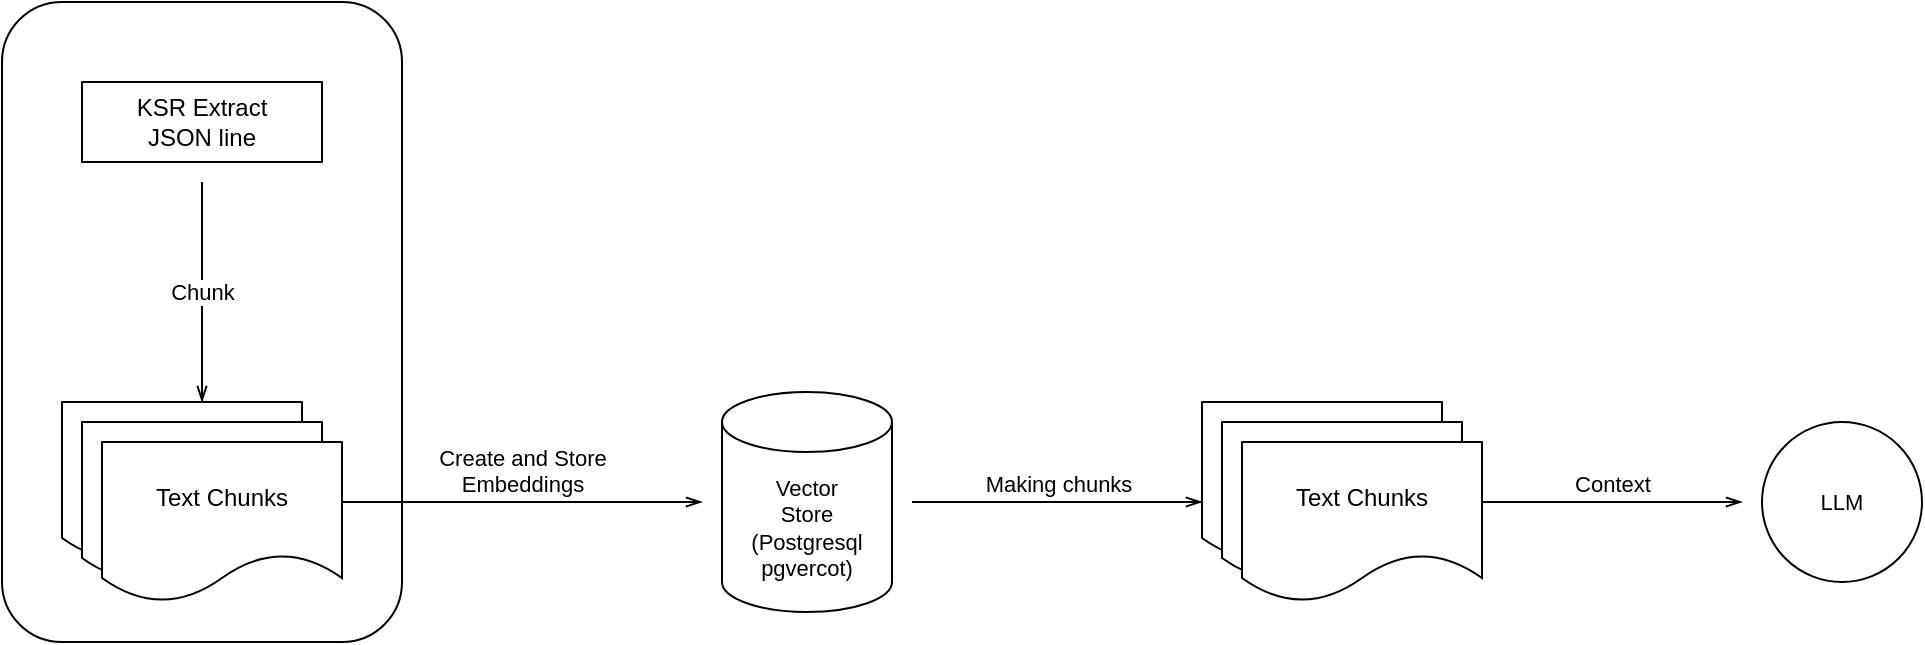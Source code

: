 <mxfile version="24.5.3" type="device" pages="8">
  <diagram name="Page-1" id="Vdfjxk0VyaxoGCqFvM3D">
    <mxGraphModel dx="978" dy="873" grid="0" gridSize="10" guides="1" tooltips="1" connect="1" arrows="1" fold="1" page="0" pageScale="1" pageWidth="850" pageHeight="1100" math="0" shadow="0">
      <root>
        <mxCell id="0" />
        <mxCell id="1" parent="0" />
        <mxCell id="rQilncpHQTAdKSsV20Vp-14" value="" style="rounded=1;whiteSpace=wrap;html=1;fontFamily=Helvetica;fontSize=11;fontColor=default;labelBackgroundColor=default;" vertex="1" parent="1">
          <mxGeometry x="120" y="280" width="200" height="320" as="geometry" />
        </mxCell>
        <mxCell id="rQilncpHQTAdKSsV20Vp-11" value="Chunk" style="edgeStyle=orthogonalEdgeStyle;rounded=0;orthogonalLoop=1;jettySize=auto;html=1;endArrow=openThin;endFill=0;targetPerimeterSpacing=10;sourcePerimeterSpacing=10;" edge="1" parent="1" source="rGvQAO6FNt60l-s4sphU-1" target="rQilncpHQTAdKSsV20Vp-8">
          <mxGeometry relative="1" as="geometry" />
        </mxCell>
        <mxCell id="rGvQAO6FNt60l-s4sphU-1" value="KSR Extract&lt;br&gt;JSON line" style="rounded=0;whiteSpace=wrap;html=1;" parent="1" vertex="1">
          <mxGeometry x="160" y="320" width="120" height="40" as="geometry" />
        </mxCell>
        <mxCell id="rQilncpHQTAdKSsV20Vp-10" value="" style="group" vertex="1" connectable="0" parent="1">
          <mxGeometry x="150" y="480" width="140" height="100" as="geometry" />
        </mxCell>
        <mxCell id="rQilncpHQTAdKSsV20Vp-6" value="Text Chunks" style="shape=document;whiteSpace=wrap;html=1;boundedLbl=1;" vertex="1" parent="rQilncpHQTAdKSsV20Vp-10">
          <mxGeometry width="120" height="80" as="geometry" />
        </mxCell>
        <mxCell id="rQilncpHQTAdKSsV20Vp-8" value="Text Chunks" style="shape=document;whiteSpace=wrap;html=1;boundedLbl=1;" vertex="1" parent="rQilncpHQTAdKSsV20Vp-10">
          <mxGeometry x="10" y="10" width="120" height="80" as="geometry" />
        </mxCell>
        <mxCell id="rQilncpHQTAdKSsV20Vp-9" value="Text Chunks" style="shape=document;whiteSpace=wrap;html=1;boundedLbl=1;" vertex="1" parent="rQilncpHQTAdKSsV20Vp-10">
          <mxGeometry x="20" y="20" width="120" height="80" as="geometry" />
        </mxCell>
        <mxCell id="rQilncpHQTAdKSsV20Vp-21" value="Making chunks" style="edgeStyle=orthogonalEdgeStyle;rounded=0;orthogonalLoop=1;jettySize=auto;html=1;strokeColor=default;align=center;verticalAlign=bottom;fontFamily=Helvetica;fontSize=11;fontColor=default;labelBackgroundColor=default;endArrow=openThin;endFill=0;sourcePerimeterSpacing=10;targetPerimeterSpacing=10;" edge="1" parent="1" source="rQilncpHQTAdKSsV20Vp-12" target="rQilncpHQTAdKSsV20Vp-18">
          <mxGeometry relative="1" as="geometry" />
        </mxCell>
        <mxCell id="rQilncpHQTAdKSsV20Vp-12" value="Vector&lt;br&gt;Store&lt;br&gt;(Postgresql&lt;br&gt;pgvercot)" style="shape=cylinder3;whiteSpace=wrap;html=1;boundedLbl=1;backgroundOutline=1;size=15;fontFamily=Helvetica;fontSize=11;fontColor=default;labelBackgroundColor=default;" vertex="1" parent="1">
          <mxGeometry x="480" y="475" width="85" height="110" as="geometry" />
        </mxCell>
        <mxCell id="rQilncpHQTAdKSsV20Vp-15" value="Create and Store&lt;br&gt;Embeddings" style="edgeStyle=orthogonalEdgeStyle;rounded=0;orthogonalLoop=1;jettySize=auto;html=1;strokeColor=default;align=center;verticalAlign=bottom;fontFamily=Helvetica;fontSize=11;fontColor=default;labelBackgroundColor=default;endArrow=openThin;endFill=0;sourcePerimeterSpacing=10;targetPerimeterSpacing=10;" edge="1" parent="1" source="rQilncpHQTAdKSsV20Vp-8" target="rQilncpHQTAdKSsV20Vp-12">
          <mxGeometry relative="1" as="geometry" />
        </mxCell>
        <mxCell id="rQilncpHQTAdKSsV20Vp-16" value="" style="group" vertex="1" connectable="0" parent="1">
          <mxGeometry x="720" y="480" width="140" height="100" as="geometry" />
        </mxCell>
        <mxCell id="rQilncpHQTAdKSsV20Vp-17" value="Text Chunks" style="shape=document;whiteSpace=wrap;html=1;boundedLbl=1;" vertex="1" parent="rQilncpHQTAdKSsV20Vp-16">
          <mxGeometry width="120" height="80" as="geometry" />
        </mxCell>
        <mxCell id="rQilncpHQTAdKSsV20Vp-18" value="Text Chunks" style="shape=document;whiteSpace=wrap;html=1;boundedLbl=1;" vertex="1" parent="rQilncpHQTAdKSsV20Vp-16">
          <mxGeometry x="10" y="10" width="120" height="80" as="geometry" />
        </mxCell>
        <mxCell id="rQilncpHQTAdKSsV20Vp-19" value="Text Chunks" style="shape=document;whiteSpace=wrap;html=1;boundedLbl=1;" vertex="1" parent="rQilncpHQTAdKSsV20Vp-16">
          <mxGeometry x="20" y="20" width="120" height="80" as="geometry" />
        </mxCell>
        <mxCell id="rQilncpHQTAdKSsV20Vp-22" value="LLM" style="ellipse;whiteSpace=wrap;html=1;aspect=fixed;fontFamily=Helvetica;fontSize=11;fontColor=default;labelBackgroundColor=default;" vertex="1" parent="1">
          <mxGeometry x="1000" y="490" width="80" height="80" as="geometry" />
        </mxCell>
        <mxCell id="rQilncpHQTAdKSsV20Vp-24" value="Context" style="edgeStyle=orthogonalEdgeStyle;rounded=0;orthogonalLoop=1;jettySize=auto;html=1;strokeColor=default;align=center;verticalAlign=bottom;fontFamily=Helvetica;fontSize=11;fontColor=default;labelBackgroundColor=default;endArrow=openThin;endFill=0;sourcePerimeterSpacing=10;targetPerimeterSpacing=10;" edge="1" parent="1" source="rQilncpHQTAdKSsV20Vp-18" target="rQilncpHQTAdKSsV20Vp-22">
          <mxGeometry relative="1" as="geometry" />
        </mxCell>
      </root>
    </mxGraphModel>
  </diagram>
  <diagram id="lUtFa_8rxuqCxyTsQFj9" name="Page-2">
    <mxGraphModel dx="1552" dy="698" grid="1" gridSize="10" guides="1" tooltips="1" connect="1" arrows="1" fold="1" page="0" pageScale="1" pageWidth="850" pageHeight="1100" math="0" shadow="0">
      <root>
        <mxCell id="0" />
        <mxCell id="1" parent="0" />
        <mxCell id="uyph6143oYpWt5kNbMMk-30" style="edgeStyle=orthogonalEdgeStyle;rounded=0;orthogonalLoop=1;jettySize=auto;html=1;strokeColor=default;align=center;verticalAlign=middle;fontFamily=Helvetica;fontSize=11;fontColor=default;labelBackgroundColor=none;endArrow=openThin;endFill=0;" edge="1" parent="1" source="uyph6143oYpWt5kNbMMk-3" target="uyph6143oYpWt5kNbMMk-14">
          <mxGeometry relative="1" as="geometry" />
        </mxCell>
        <mxCell id="uyph6143oYpWt5kNbMMk-3" value="input" style="rounded=0;whiteSpace=wrap;html=1;fillColor=none;strokeColor=default;labelBackgroundColor=none;verticalAlign=top;spacingTop=5;" vertex="1" parent="1">
          <mxGeometry x="660" width="120" height="40" as="geometry" />
        </mxCell>
        <mxCell id="uyph6143oYpWt5kNbMMk-4" value="Object" style="swimlane;fontStyle=0;childLayout=stackLayout;horizontal=1;startSize=26;fillColor=none;horizontalStack=0;resizeParent=1;resizeParentMax=0;resizeLast=0;collapsible=1;marginBottom=0;whiteSpace=wrap;html=1;" vertex="1" parent="1">
          <mxGeometry x="-80" y="560" width="190" height="104" as="geometry" />
        </mxCell>
        <mxCell id="uyph6143oYpWt5kNbMMk-6" value="- name: String" style="text;strokeColor=none;fillColor=none;align=left;verticalAlign=top;spacingLeft=4;spacingRight=4;overflow=hidden;rotatable=0;points=[[0,0.5],[1,0.5]];portConstraint=eastwest;whiteSpace=wrap;html=1;" vertex="1" parent="uyph6143oYpWt5kNbMMk-4">
          <mxGeometry y="26" width="190" height="26" as="geometry" />
        </mxCell>
        <mxCell id="uyph6143oYpWt5kNbMMk-7" value="- List&amp;lt;String&amp;gt;: syn_names" style="text;strokeColor=none;fillColor=none;align=left;verticalAlign=top;spacingLeft=4;spacingRight=4;overflow=hidden;rotatable=0;points=[[0,0.5],[1,0.5]];portConstraint=eastwest;whiteSpace=wrap;html=1;" vertex="1" parent="uyph6143oYpWt5kNbMMk-4">
          <mxGeometry y="52" width="190" height="26" as="geometry" />
        </mxCell>
        <mxCell id="uyph6143oYpWt5kNbMMk-8" value="- List&amp;lt;Param&amp;gt;: params&lt;pre class=&quot;code pycon literal-block&quot;&gt;&lt;span class=&quot;p&quot;&gt;&lt;/span&gt;&lt;/pre&gt;" style="text;strokeColor=none;fillColor=none;align=left;verticalAlign=top;spacingLeft=4;spacingRight=4;overflow=hidden;rotatable=0;points=[[0,0.5],[1,0.5]];portConstraint=eastwest;whiteSpace=wrap;html=1;" vertex="1" parent="uyph6143oYpWt5kNbMMk-4">
          <mxGeometry y="78" width="190" height="26" as="geometry" />
        </mxCell>
        <mxCell id="uyph6143oYpWt5kNbMMk-11" value="YES" style="edgeStyle=orthogonalEdgeStyle;rounded=0;orthogonalLoop=1;jettySize=auto;html=1;entryX=1;entryY=0.5;entryDx=0;entryDy=0;strokeColor=default;align=center;verticalAlign=bottom;fontFamily=Helvetica;fontSize=11;fontColor=default;labelBackgroundColor=default;endArrow=openThin;endFill=0;exitX=1;exitY=0.5;exitDx=0;exitDy=0;" edge="1" parent="1" source="uyph6143oYpWt5kNbMMk-22" target="uyph6143oYpWt5kNbMMk-8">
          <mxGeometry relative="1" as="geometry">
            <mxPoint x="319.5" y="630" as="sourcePoint" />
          </mxGeometry>
        </mxCell>
        <mxCell id="uyph6143oYpWt5kNbMMk-13" style="edgeStyle=orthogonalEdgeStyle;rounded=0;orthogonalLoop=1;jettySize=auto;html=1;strokeColor=default;align=center;verticalAlign=middle;fontFamily=Helvetica;fontSize=11;fontColor=default;labelBackgroundColor=none;endArrow=openThin;endFill=0;" edge="1" parent="1" source="uyph6143oYpWt5kNbMMk-14" target="uyph6143oYpWt5kNbMMk-18">
          <mxGeometry relative="1" as="geometry" />
        </mxCell>
        <mxCell id="uyph6143oYpWt5kNbMMk-14" value="name_name(part)_params..." style="rounded=0;whiteSpace=wrap;html=1;fillColor=none;strokeColor=none;" vertex="1" parent="1">
          <mxGeometry x="640" y="80" width="160" height="40" as="geometry" />
        </mxCell>
        <mxCell id="uyph6143oYpWt5kNbMMk-15" value="add name&lt;br&gt;&lt;div&gt;(input.name)&lt;/div&gt;" style="edgeStyle=orthogonalEdgeStyle;rounded=0;orthogonalLoop=1;jettySize=auto;html=1;strokeColor=default;align=left;verticalAlign=middle;fontFamily=Helvetica;fontSize=11;fontColor=default;labelBackgroundColor=none;endArrow=openThin;endFill=0;spacingLeft=5;" edge="1" parent="1" source="uyph6143oYpWt5kNbMMk-27" target="uyph6143oYpWt5kNbMMk-24">
          <mxGeometry relative="1" as="geometry">
            <mxPoint x="480" y="320" as="sourcePoint" />
            <mxPoint as="offset" />
          </mxGeometry>
        </mxCell>
        <mxCell id="uyph6143oYpWt5kNbMMk-16" value="распределитель" style="edgeStyle=orthogonalEdgeStyle;rounded=0;orthogonalLoop=1;jettySize=auto;html=1;strokeColor=default;align=center;verticalAlign=bottom;fontFamily=Helvetica;fontSize=11;fontColor=default;labelBackgroundColor=none;endArrow=openThin;endFill=0;" edge="1" parent="1" source="uyph6143oYpWt5kNbMMk-18" target="uyph6143oYpWt5kNbMMk-27">
          <mxGeometry relative="1" as="geometry" />
        </mxCell>
        <mxCell id="uyph6143oYpWt5kNbMMk-17" style="edgeStyle=orthogonalEdgeStyle;rounded=0;orthogonalLoop=1;jettySize=auto;html=1;strokeColor=default;align=center;verticalAlign=middle;fontFamily=Helvetica;fontSize=11;fontColor=default;labelBackgroundColor=none;endArrow=openThin;endFill=0;" edge="1" parent="1" source="uyph6143oYpWt5kNbMMk-18" target="uyph6143oYpWt5kNbMMk-29">
          <mxGeometry relative="1" as="geometry" />
        </mxCell>
        <mxCell id="uyph6143oYpWt5kNbMMk-18" value="&lt;h1 style=&quot;margin-top: 0px;&quot;&gt;Устройство...&lt;/h1&gt;&lt;p&gt;&lt;/p&gt;&lt;ul&gt;&lt;li&gt;распределительное...&lt;/li&gt;&lt;li&gt;защитного отключения...&lt;/li&gt;&lt;li&gt;защитных линий...&lt;/li&gt;&lt;li&gt;(зеркало) досмотровое...&lt;/li&gt;&lt;li&gt;...&lt;/li&gt;&lt;/ul&gt;&lt;p&gt;&lt;/p&gt;" style="text;html=1;whiteSpace=wrap;overflow=hidden;rounded=0;fontFamily=Helvetica;fontSize=11;fontColor=default;labelBackgroundColor=none;" vertex="1" parent="1">
          <mxGeometry x="630" y="160" width="180" height="120" as="geometry" />
        </mxCell>
        <mxCell id="uyph6143oYpWt5kNbMMk-19" style="edgeStyle=orthogonalEdgeStyle;rounded=0;orthogonalLoop=1;jettySize=auto;html=1;strokeColor=default;align=center;verticalAlign=middle;fontFamily=Helvetica;fontSize=11;fontColor=default;labelBackgroundColor=default;endArrow=openThin;endFill=0;" edge="1" parent="1" source="uyph6143oYpWt5kNbMMk-20" target="uyph6143oYpWt5kNbMMk-22">
          <mxGeometry relative="1" as="geometry" />
        </mxCell>
        <mxCell id="uyph6143oYpWt5kNbMMk-20" value="input.params { key : value }" style="rounded=0;whiteSpace=wrap;html=1;fillColor=none;strokeColor=none;" vertex="1" parent="1">
          <mxGeometry x="640" y="410" width="160" height="40" as="geometry" />
        </mxCell>
        <mxCell id="uyph6143oYpWt5kNbMMk-21" value="NO&amp;nbsp;&lt;div&gt;&lt;span style=&quot;background-color: initial;&quot;&gt;add param&amp;nbsp;&lt;/span&gt;&lt;/div&gt;&lt;div&gt;&lt;span style=&quot;background-color: initial;&quot;&gt;(input.param.key&amp;nbsp;&lt;/span&gt;&lt;span style=&quot;background-color: initial;&quot;&gt;by input.name)&lt;/span&gt;&lt;/div&gt;" style="edgeStyle=orthogonalEdgeStyle;rounded=0;orthogonalLoop=1;jettySize=auto;html=1;strokeColor=default;align=center;verticalAlign=bottom;fontFamily=Helvetica;fontSize=11;fontColor=default;labelBackgroundColor=none;endArrow=openThin;endFill=0;" edge="1" parent="1" source="uyph6143oYpWt5kNbMMk-22" target="uyph6143oYpWt5kNbMMk-24">
          <mxGeometry relative="1" as="geometry">
            <Array as="points">
              <mxPoint x="720" y="610" />
              <mxPoint x="480" y="610" />
            </Array>
          </mxGeometry>
        </mxCell>
        <mxCell id="uyph6143oYpWt5kNbMMk-22" value="key exist?" style="rhombus;whiteSpace=wrap;html=1;fontFamily=Helvetica;fontSize=11;fontColor=default;labelBackgroundColor=default;" vertex="1" parent="1">
          <mxGeometry x="640" y="490" width="160" height="80" as="geometry" />
        </mxCell>
        <mxCell id="uyph6143oYpWt5kNbMMk-23" style="edgeStyle=orthogonalEdgeStyle;rounded=0;orthogonalLoop=1;jettySize=auto;html=1;strokeColor=default;align=center;verticalAlign=middle;fontFamily=Helvetica;fontSize=11;fontColor=default;labelBackgroundColor=default;endArrow=none;endFill=0;dashed=1;" edge="1" parent="1" source="uyph6143oYpWt5kNbMMk-24" target="uyph6143oYpWt5kNbMMk-22">
          <mxGeometry relative="1" as="geometry" />
        </mxCell>
        <mxCell id="uyph6143oYpWt5kNbMMk-24" value="objects" style="shape=cylinder3;whiteSpace=wrap;html=1;boundedLbl=1;backgroundOutline=1;size=15;fontFamily=Helvetica;fontSize=11;fontColor=default;labelBackgroundColor=default;" vertex="1" parent="1">
          <mxGeometry x="450" y="490" width="60" height="80" as="geometry" />
        </mxCell>
        <mxCell id="uyph6143oYpWt5kNbMMk-27" value="input.name" style="rounded=0;whiteSpace=wrap;html=1;fillColor=none;strokeColor=default;" vertex="1" parent="1">
          <mxGeometry x="420" y="320" width="120" height="40" as="geometry" />
        </mxCell>
        <mxCell id="uyph6143oYpWt5kNbMMk-28" style="edgeStyle=orthogonalEdgeStyle;rounded=0;orthogonalLoop=1;jettySize=auto;html=1;strokeColor=default;align=center;verticalAlign=middle;fontFamily=Helvetica;fontSize=11;fontColor=default;labelBackgroundColor=none;endArrow=openThin;endFill=0;" edge="1" parent="1" source="uyph6143oYpWt5kNbMMk-29" target="uyph6143oYpWt5kNbMMk-20">
          <mxGeometry relative="1" as="geometry" />
        </mxCell>
        <mxCell id="uyph6143oYpWt5kNbMMk-29" value="input.params" style="rounded=0;whiteSpace=wrap;html=1;fillColor=none;strokeColor=default;" vertex="1" parent="1">
          <mxGeometry x="660" y="320" width="120" height="40" as="geometry" />
        </mxCell>
        <mxCell id="uyph6143oYpWt5kNbMMk-31" value="Param" style="swimlane;fontStyle=0;childLayout=stackLayout;horizontal=1;startSize=26;fillColor=none;horizontalStack=0;resizeParent=1;resizeParentMax=0;resizeLast=0;collapsible=1;marginBottom=0;whiteSpace=wrap;html=1;" vertex="1" parent="1">
          <mxGeometry x="-120" y="320" width="190" height="104" as="geometry" />
        </mxCell>
        <mxCell id="uyph6143oYpWt5kNbMMk-32" value="- String: param_name" style="text;strokeColor=none;fillColor=none;align=left;verticalAlign=top;spacingLeft=4;spacingRight=4;overflow=hidden;rotatable=0;points=[[0,0.5],[1,0.5]];portConstraint=eastwest;whiteSpace=wrap;html=1;" vertex="1" parent="uyph6143oYpWt5kNbMMk-31">
          <mxGeometry y="26" width="190" height="26" as="geometry" />
        </mxCell>
        <mxCell id="uyph6143oYpWt5kNbMMk-33" value="- String: value" style="text;strokeColor=none;fillColor=none;align=left;verticalAlign=top;spacingLeft=4;spacingRight=4;overflow=hidden;rotatable=0;points=[[0,0.5],[1,0.5]];portConstraint=eastwest;whiteSpace=wrap;html=1;" vertex="1" parent="uyph6143oYpWt5kNbMMk-31">
          <mxGeometry y="52" width="190" height="26" as="geometry" />
        </mxCell>
        <mxCell id="uyph6143oYpWt5kNbMMk-34" value="- List&amp;lt;Param&amp;gt;: syn_params&lt;pre class=&quot;code pycon literal-block&quot;&gt;&lt;span class=&quot;p&quot;&gt;&lt;/span&gt;&lt;/pre&gt;" style="text;strokeColor=none;fillColor=none;align=left;verticalAlign=top;spacingLeft=4;spacingRight=4;overflow=hidden;rotatable=0;points=[[0,0.5],[1,0.5]];portConstraint=eastwest;whiteSpace=wrap;html=1;" vertex="1" parent="uyph6143oYpWt5kNbMMk-31">
          <mxGeometry y="78" width="190" height="26" as="geometry" />
        </mxCell>
      </root>
    </mxGraphModel>
  </diagram>
  <diagram name="Market Object" id="aSRG7xTLHXozIcOxK1pg">
    <mxGraphModel dx="2086" dy="1597" grid="0" gridSize="10" guides="1" tooltips="1" connect="1" arrows="1" fold="1" page="0" pageScale="1" pageWidth="1600" pageHeight="900" math="0" shadow="0">
      <root>
        <mxCell id="gPiGCM34zhv6H0i4G2zM-0" />
        <mxCell id="gPiGCM34zhv6H0i4G2zM-1" parent="gPiGCM34zhv6H0i4G2zM-0" />
        <mxCell id="w9ZJpvdVAnuoeLKJ7vI1-15" value="Object Creator" style="rounded=0;whiteSpace=wrap;html=1;fontFamily=Helvetica;fontSize=11;fontColor=default;labelBackgroundColor=none;dashed=1;fillColor=none;align=left;verticalAlign=top;spacingLeft=5;spacing=0;" parent="gPiGCM34zhv6H0i4G2zM-1" vertex="1">
          <mxGeometry x="-780" y="-40" width="780" height="740" as="geometry" />
        </mxCell>
        <mxCell id="gPiGCM34zhv6H0i4G2zM-2" value="Name Extracter" style="rounded=0;whiteSpace=wrap;html=1;fontFamily=Helvetica;fontSize=11;fontColor=default;labelBackgroundColor=none;dashed=1;fillColor=none;align=left;verticalAlign=top;spacingLeft=5;spacing=0;" parent="gPiGCM34zhv6H0i4G2zM-1" vertex="1">
          <mxGeometry x="-560" width="320" height="120" as="geometry" />
        </mxCell>
        <mxCell id="gPiGCM34zhv6H0i4G2zM-3" value="Market Object" style="swimlane;fontStyle=0;childLayout=stackLayout;horizontal=1;startSize=26;fillColor=none;horizontalStack=0;resizeParent=1;resizeParentMax=0;resizeLast=0;collapsible=1;marginBottom=0;whiteSpace=wrap;html=1;" parent="gPiGCM34zhv6H0i4G2zM-1" vertex="1">
          <mxGeometry x="20" y="-60" width="160" height="104" as="geometry" />
        </mxCell>
        <mxCell id="gPiGCM34zhv6H0i4G2zM-4" value="- String: name" style="text;strokeColor=none;fillColor=none;align=left;verticalAlign=top;spacingLeft=4;spacingRight=4;overflow=hidden;rotatable=0;points=[[0,0.5],[1,0.5]];portConstraint=eastwest;whiteSpace=wrap;html=1;" parent="gPiGCM34zhv6H0i4G2zM-3" vertex="1">
          <mxGeometry y="26" width="160" height="26" as="geometry" />
        </mxCell>
        <mxCell id="gPiGCM34zhv6H0i4G2zM-5" value="- List&amp;lt;String&amp;gt;: syn_names" style="text;strokeColor=none;fillColor=none;align=left;verticalAlign=top;spacingLeft=4;spacingRight=4;overflow=hidden;rotatable=0;points=[[0,0.5],[1,0.5]];portConstraint=eastwest;whiteSpace=wrap;html=1;" parent="gPiGCM34zhv6H0i4G2zM-3" vertex="1">
          <mxGeometry y="52" width="160" height="26" as="geometry" />
        </mxCell>
        <mxCell id="gPiGCM34zhv6H0i4G2zM-6" value="- List&amp;lt;Param&amp;gt;: params&lt;pre class=&quot;code pycon literal-block&quot;&gt;&lt;span class=&quot;p&quot;&gt;&lt;/span&gt;&lt;/pre&gt;" style="text;strokeColor=none;fillColor=none;align=left;verticalAlign=top;spacingLeft=4;spacingRight=4;overflow=hidden;rotatable=0;points=[[0,0.5],[1,0.5]];portConstraint=eastwest;whiteSpace=wrap;html=1;" parent="gPiGCM34zhv6H0i4G2zM-3" vertex="1">
          <mxGeometry y="78" width="160" height="26" as="geometry" />
        </mxCell>
        <mxCell id="dMXWk4vPxBcRwecCsZBM-41" style="edgeStyle=orthogonalEdgeStyle;rounded=0;jumpStyle=arc;orthogonalLoop=1;jettySize=auto;html=1;strokeColor=default;strokeWidth=2;align=center;verticalAlign=middle;fontFamily=Helvetica;fontSize=11;fontColor=default;labelBackgroundColor=none;endArrow=openThin;endFill=0;jumpSize=6;" parent="gPiGCM34zhv6H0i4G2zM-1" source="gPiGCM34zhv6H0i4G2zM-8" target="gPiGCM34zhv6H0i4G2zM-6" edge="1">
          <mxGeometry relative="1" as="geometry">
            <Array as="points">
              <mxPoint x="-20" y="372" />
              <mxPoint x="-20" y="31" />
            </Array>
          </mxGeometry>
        </mxCell>
        <mxCell id="gPiGCM34zhv6H0i4G2zM-8" value="Param" style="swimlane;fontStyle=0;childLayout=stackLayout;horizontal=1;startSize=26;fillColor=none;horizontalStack=0;resizeParent=1;resizeParentMax=0;resizeLast=0;collapsible=1;marginBottom=0;whiteSpace=wrap;html=1;" parent="gPiGCM34zhv6H0i4G2zM-1" vertex="1">
          <mxGeometry x="-320" y="320" width="200" height="104" as="geometry" />
        </mxCell>
        <mxCell id="gPiGCM34zhv6H0i4G2zM-10" value="- String: value" style="text;strokeColor=none;fillColor=none;align=left;verticalAlign=top;spacingLeft=4;spacingRight=4;overflow=hidden;rotatable=0;points=[[0,0.5],[1,0.5]];portConstraint=eastwest;whiteSpace=wrap;html=1;" parent="gPiGCM34zhv6H0i4G2zM-8" vertex="1">
          <mxGeometry y="26" width="200" height="26" as="geometry" />
        </mxCell>
        <mxCell id="gPiGCM34zhv6H0i4G2zM-9" value="- String: param_name" style="text;strokeColor=none;fillColor=none;align=left;verticalAlign=top;spacingLeft=4;spacingRight=4;overflow=hidden;rotatable=0;points=[[0,0.5],[1,0.5]];portConstraint=eastwest;whiteSpace=wrap;html=1;" parent="gPiGCM34zhv6H0i4G2zM-8" vertex="1">
          <mxGeometry y="52" width="200" height="26" as="geometry" />
        </mxCell>
        <mxCell id="gPiGCM34zhv6H0i4G2zM-11" value="- List&amp;lt;ShortParam&amp;gt;: syn_params&lt;pre class=&quot;code pycon literal-block&quot;&gt;&lt;span class=&quot;p&quot;&gt;&lt;/span&gt;&lt;/pre&gt;" style="text;strokeColor=none;fillColor=none;align=left;verticalAlign=top;spacingLeft=4;spacingRight=4;overflow=hidden;rotatable=0;points=[[0,0.5],[1,0.5]];portConstraint=eastwest;whiteSpace=wrap;html=1;" parent="gPiGCM34zhv6H0i4G2zM-8" vertex="1">
          <mxGeometry y="78" width="200" height="26" as="geometry" />
        </mxCell>
        <mxCell id="zf8a_IV0dbzcloHvoPbY-0" style="edgeStyle=orthogonalEdgeStyle;rounded=0;orthogonalLoop=1;jettySize=auto;html=1;strokeColor=default;align=center;verticalAlign=middle;fontFamily=Helvetica;fontSize=11;fontColor=default;labelBackgroundColor=none;endArrow=openThin;endFill=0;" parent="gPiGCM34zhv6H0i4G2zM-1" source="gPiGCM34zhv6H0i4G2zM-17" target="gPiGCM34zhv6H0i4G2zM-2" edge="1">
          <mxGeometry relative="1" as="geometry" />
        </mxCell>
        <mxCell id="gPiGCM34zhv6H0i4G2zM-12" value="input" style="rounded=0;whiteSpace=wrap;html=1;fillColor=none;" parent="gPiGCM34zhv6H0i4G2zM-1" vertex="1">
          <mxGeometry x="-600" y="-140" width="400" height="40" as="geometry" />
        </mxCell>
        <mxCell id="vJJmOy9VcsBnqnf3qL54-9" style="edgeStyle=orthogonalEdgeStyle;rounded=0;orthogonalLoop=1;jettySize=auto;html=1;strokeColor=default;align=center;verticalAlign=middle;fontFamily=Helvetica;fontSize=11;fontColor=default;labelBackgroundColor=none;endArrow=openThin;endFill=0;" parent="gPiGCM34zhv6H0i4G2zM-1" source="gPiGCM34zhv6H0i4G2zM-14" target="zf8a_IV0dbzcloHvoPbY-2" edge="1">
          <mxGeometry relative="1" as="geometry">
            <Array as="points">
              <mxPoint x="-580" y="80" />
            </Array>
          </mxGeometry>
        </mxCell>
        <mxCell id="gPiGCM34zhv6H0i4G2zM-14" value="&lt;span style=&quot;color: rgb(240, 240, 240); font-family: Helvetica; font-size: 12px; font-style: normal; font-variant-ligatures: normal; font-variant-caps: normal; font-weight: 400; letter-spacing: normal; orphans: 2; text-align: center; text-indent: 0px; text-transform: none; widows: 2; word-spacing: 0px; -webkit-text-stroke-width: 0px; white-space: normal; background-color: rgb(24, 20, 29); text-decoration-thickness: initial; text-decoration-style: initial; text-decoration-color: initial; display: inline !important; float: none;&quot;&gt;params&lt;/span&gt;" style="rounded=0;whiteSpace=wrap;html=1;fillColor=none;" parent="gPiGCM34zhv6H0i4G2zM-1" vertex="1">
          <mxGeometry x="-540" y="60" width="120" height="40" as="geometry" />
        </mxCell>
        <mxCell id="gPiGCM34zhv6H0i4G2zM-17" value="&lt;span data-sheets-formula-bar-text-style=&quot;font-size:13px;color:#000000;font-weight:normal;text-decoration:none;font-family:&#39;Arial&#39;;font-style:normal;text-decoration-skip-ink:none;&quot;&gt;&lt;b&gt;Фанера&lt;/b&gt; &lt;i&gt;ламинированная ФОБ (FOB) F/F 1220х2440х12 мм&lt;/i&gt;&lt;/span&gt;" style="rounded=0;whiteSpace=wrap;html=1;fillColor=none;strokeColor=default;fontFamily=Courier New;align=center;spacingRight=5;dashed=1;" parent="gPiGCM34zhv6H0i4G2zM-1" vertex="1">
          <mxGeometry x="-600" y="-100" width="400" height="40" as="geometry" />
        </mxCell>
        <mxCell id="gPiGCM34zhv6H0i4G2zM-19" value="&lt;span data-sheets-formula-bar-text-style=&quot;font-size:13px;color:#000000;font-weight:normal;text-decoration:none;font-family:&#39;Arial&#39;;font-style:normal;text-decoration-skip-ink:none;&quot;&gt;ламинированная...&lt;/span&gt;" style="rounded=0;whiteSpace=wrap;html=1;fillColor=none;strokeColor=default;fontFamily=Courier New;align=left;dashed=1;spacingLeft=5;opacity=50;" parent="gPiGCM34zhv6H0i4G2zM-1" vertex="1">
          <mxGeometry x="-420" y="60" width="160" height="40" as="geometry" />
        </mxCell>
        <mxCell id="w9ZJpvdVAnuoeLKJ7vI1-29" style="edgeStyle=orthogonalEdgeStyle;rounded=0;jumpStyle=arc;jumpSize=6;orthogonalLoop=1;jettySize=auto;html=1;strokeColor=default;strokeWidth=2;align=center;verticalAlign=middle;fontFamily=Helvetica;fontSize=11;fontColor=default;labelBackgroundColor=none;endArrow=openThin;endFill=0;" parent="gPiGCM34zhv6H0i4G2zM-1" source="gPiGCM34zhv6H0i4G2zM-21" target="gPiGCM34zhv6H0i4G2zM-11" edge="1">
          <mxGeometry relative="1" as="geometry">
            <Array as="points">
              <mxPoint x="-40" y="600" />
              <mxPoint x="-40" y="411" />
            </Array>
          </mxGeometry>
        </mxCell>
        <mxCell id="gPiGCM34zhv6H0i4G2zM-21" value="ShortParam" style="swimlane;fontStyle=0;childLayout=stackLayout;horizontal=1;startSize=26;fillColor=none;horizontalStack=0;resizeParent=1;resizeParentMax=0;resizeLast=0;collapsible=1;marginBottom=0;whiteSpace=wrap;html=1;" parent="gPiGCM34zhv6H0i4G2zM-1" vertex="1">
          <mxGeometry x="-320" y="561" width="200" height="78" as="geometry" />
        </mxCell>
        <mxCell id="gPiGCM34zhv6H0i4G2zM-22" value="- String: param_name" style="text;strokeColor=none;fillColor=none;align=left;verticalAlign=top;spacingLeft=4;spacingRight=4;overflow=hidden;rotatable=0;points=[[0,0.5],[1,0.5]];portConstraint=eastwest;whiteSpace=wrap;html=1;" parent="gPiGCM34zhv6H0i4G2zM-21" vertex="1">
          <mxGeometry y="26" width="200" height="26" as="geometry" />
        </mxCell>
        <mxCell id="gPiGCM34zhv6H0i4G2zM-23" value="- String: value" style="text;strokeColor=none;fillColor=none;align=left;verticalAlign=top;spacingLeft=4;spacingRight=4;overflow=hidden;rotatable=0;points=[[0,0.5],[1,0.5]];portConstraint=eastwest;whiteSpace=wrap;html=1;" parent="gPiGCM34zhv6H0i4G2zM-21" vertex="1">
          <mxGeometry y="52" width="200" height="26" as="geometry" />
        </mxCell>
        <mxCell id="YGttmf1b608CQUaVvJxl-24" style="edgeStyle=orthogonalEdgeStyle;rounded=0;orthogonalLoop=1;jettySize=auto;html=1;strokeColor=default;align=center;verticalAlign=middle;fontFamily=Helvetica;fontSize=11;fontColor=default;labelBackgroundColor=none;endArrow=openThin;endFill=0;" parent="gPiGCM34zhv6H0i4G2zM-1" source="gPiGCM34zhv6H0i4G2zM-63" target="gPiGCM34zhv6H0i4G2zM-35" edge="1">
          <mxGeometry relative="1" as="geometry">
            <Array as="points">
              <mxPoint x="-220" y="40" />
            </Array>
          </mxGeometry>
        </mxCell>
        <mxCell id="vJJmOy9VcsBnqnf3qL54-12" style="rounded=0;orthogonalLoop=1;jettySize=auto;html=1;strokeColor=default;align=center;verticalAlign=middle;fontFamily=Helvetica;fontSize=11;fontColor=default;labelBackgroundColor=none;endArrow=openThin;endFill=0;edgeStyle=orthogonalEdgeStyle;strokeWidth=2;jumpStyle=arc;jumpSize=6;" parent="gPiGCM34zhv6H0i4G2zM-1" source="gPiGCM34zhv6H0i4G2zM-63" target="gPiGCM34zhv6H0i4G2zM-4" edge="1">
          <mxGeometry relative="1" as="geometry" />
        </mxCell>
        <mxCell id="gPiGCM34zhv6H0i4G2zM-63" value="&lt;span data-sheets-formula-bar-text-style=&quot;font-size:13px;color:#000000;font-weight:normal;text-decoration:none;font-family:&#39;Arial&#39;;font-style:normal;text-decoration-skip-ink:none;&quot;&gt;фанера&lt;/span&gt;" style="rounded=0;whiteSpace=wrap;html=1;fillColor=none;strokeColor=default;fontFamily=Courier New;align=left;dashed=1;spacingRight=5;spacingLeft=5;fontStyle=0;opacity=50;" parent="gPiGCM34zhv6H0i4G2zM-1" vertex="1">
          <mxGeometry x="-420" y="20" width="160" height="40" as="geometry" />
        </mxCell>
        <mxCell id="gPiGCM34zhv6H0i4G2zM-64" value="&lt;span style=&quot;color: rgb(240, 240, 240); font-family: Helvetica; font-size: 12px; font-style: normal; font-variant-ligatures: normal; font-variant-caps: normal; font-weight: 400; letter-spacing: normal; orphans: 2; text-align: center; text-indent: 0px; text-transform: none; widows: 2; word-spacing: 0px; -webkit-text-stroke-width: 0px; white-space: normal; background-color: rgb(24, 20, 29); text-decoration-thickness: initial; text-decoration-style: initial; text-decoration-color: initial; display: inline !important; float: none;&quot;&gt;name&lt;/span&gt;" style="rounded=0;whiteSpace=wrap;html=1;fillColor=none;" parent="gPiGCM34zhv6H0i4G2zM-1" vertex="1">
          <mxGeometry x="-540" y="20" width="120" height="40" as="geometry" />
        </mxCell>
        <mxCell id="vJJmOy9VcsBnqnf3qL54-13" style="edgeStyle=orthogonalEdgeStyle;rounded=0;jumpStyle=arc;orthogonalLoop=1;jettySize=auto;html=1;strokeColor=default;strokeWidth=2;align=center;verticalAlign=middle;fontFamily=Helvetica;fontSize=11;fontColor=default;labelBackgroundColor=none;endArrow=openThin;endFill=0;jumpSize=6;" parent="gPiGCM34zhv6H0i4G2zM-1" source="gPiGCM34zhv6H0i4G2zM-35" target="gPiGCM34zhv6H0i4G2zM-5" edge="1">
          <mxGeometry relative="1" as="geometry">
            <Array as="points">
              <mxPoint x="-40" y="180" />
              <mxPoint x="-40" y="5" />
            </Array>
          </mxGeometry>
        </mxCell>
        <mxCell id="gPiGCM34zhv6H0i4G2zM-35" value="Names S&lt;span style=&quot;background-color: initial;&quot;&gt;ynthesizer&lt;/span&gt;" style="rounded=0;whiteSpace=wrap;html=1;fontFamily=Helvetica;fontSize=11;fontColor=default;labelBackgroundColor=none;dashed=1;fillColor=none;align=left;verticalAlign=top;spacingLeft=5;spacing=0;" parent="gPiGCM34zhv6H0i4G2zM-1" vertex="1">
          <mxGeometry x="-380" y="140" width="320" height="160" as="geometry" />
        </mxCell>
        <mxCell id="gPiGCM34zhv6H0i4G2zM-36" value="&lt;span style=&quot;color: rgb(240, 240, 240); font-family: Helvetica; font-size: 12px; font-style: normal; font-variant-ligatures: normal; font-variant-caps: normal; font-weight: 400; letter-spacing: normal; orphans: 2; text-align: center; text-indent: 0px; text-transform: none; widows: 2; word-spacing: 0px; -webkit-text-stroke-width: 0px; white-space: normal; background-color: rgb(24, 20, 29); text-decoration-thickness: initial; text-decoration-style: initial; text-decoration-color: initial; display: inline !important; float: none;&quot;&gt;syn_name&lt;/span&gt;" style="rounded=0;whiteSpace=wrap;html=1;fillColor=none;" parent="gPiGCM34zhv6H0i4G2zM-1" vertex="1">
          <mxGeometry x="-360" y="160" width="120" height="40" as="geometry" />
        </mxCell>
        <mxCell id="gPiGCM34zhv6H0i4G2zM-37" value="фанерный лист" style="rounded=0;whiteSpace=wrap;html=1;fillColor=none;strokeColor=default;fontFamily=Courier New;align=left;dashed=1;spacingRight=5;spacingLeft=5;opacity=50;" parent="gPiGCM34zhv6H0i4G2zM-1" vertex="1">
          <mxGeometry x="-240" y="160" width="160" height="40" as="geometry" />
        </mxCell>
        <mxCell id="gPiGCM34zhv6H0i4G2zM-38" value="шпон" style="rounded=0;whiteSpace=wrap;html=1;fillColor=none;strokeColor=default;fontFamily=Courier New;align=left;dashed=1;spacingRight=5;spacingLeft=5;opacity=50;" parent="gPiGCM34zhv6H0i4G2zM-1" vertex="1">
          <mxGeometry x="-240" y="200" width="160" height="40" as="geometry" />
        </mxCell>
        <mxCell id="gPiGCM34zhv6H0i4G2zM-39" value="&lt;span style=&quot;color: rgb(240, 240, 240); font-family: Helvetica; font-size: 12px; font-style: normal; font-variant-ligatures: normal; font-variant-caps: normal; font-weight: 400; letter-spacing: normal; orphans: 2; text-align: center; text-indent: 0px; text-transform: none; widows: 2; word-spacing: 0px; -webkit-text-stroke-width: 0px; white-space: normal; background-color: rgb(24, 20, 29); text-decoration-thickness: initial; text-decoration-style: initial; text-decoration-color: initial; display: inline !important; float: none;&quot;&gt;syn_name&lt;/span&gt;" style="rounded=0;whiteSpace=wrap;html=1;fillColor=none;" parent="gPiGCM34zhv6H0i4G2zM-1" vertex="1">
          <mxGeometry x="-360" y="200" width="120" height="40" as="geometry" />
        </mxCell>
        <mxCell id="gPiGCM34zhv6H0i4G2zM-40" value="листовой материал" style="rounded=0;whiteSpace=wrap;html=1;fillColor=none;strokeColor=default;fontFamily=Courier New;align=left;dashed=1;spacingRight=5;spacingLeft=5;opacity=50;" parent="gPiGCM34zhv6H0i4G2zM-1" vertex="1">
          <mxGeometry x="-240" y="240" width="160" height="40" as="geometry" />
        </mxCell>
        <mxCell id="gPiGCM34zhv6H0i4G2zM-41" value="&lt;span style=&quot;color: rgb(240, 240, 240); font-family: Helvetica; font-size: 12px; font-style: normal; font-variant-ligatures: normal; font-variant-caps: normal; font-weight: 400; letter-spacing: normal; orphans: 2; text-align: center; text-indent: 0px; text-transform: none; widows: 2; word-spacing: 0px; -webkit-text-stroke-width: 0px; white-space: normal; background-color: rgb(24, 20, 29); text-decoration-thickness: initial; text-decoration-style: initial; text-decoration-color: initial; display: inline !important; float: none;&quot;&gt;syn_name&lt;/span&gt;" style="rounded=0;whiteSpace=wrap;html=1;fillColor=none;" parent="gPiGCM34zhv6H0i4G2zM-1" vertex="1">
          <mxGeometry x="-360" y="240" width="120" height="40" as="geometry" />
        </mxCell>
        <mxCell id="zf8a_IV0dbzcloHvoPbY-2" value="Market Params Extrater" style="rounded=0;whiteSpace=wrap;html=1;fontFamily=Helvetica;fontSize=11;fontColor=default;labelBackgroundColor=none;dashed=1;fillColor=none;align=left;verticalAlign=top;spacingLeft=5;spacing=0;" parent="gPiGCM34zhv6H0i4G2zM-1" vertex="1">
          <mxGeometry x="-740" y="140" width="320" height="200" as="geometry" />
        </mxCell>
        <mxCell id="vJJmOy9VcsBnqnf3qL54-0" value="value" style="rounded=0;whiteSpace=wrap;html=1;fillColor=none;" parent="gPiGCM34zhv6H0i4G2zM-1" vertex="1">
          <mxGeometry x="-720" y="240" width="120" height="40" as="geometry" />
        </mxCell>
        <mxCell id="vJJmOy9VcsBnqnf3qL54-1" value="value" style="rounded=0;whiteSpace=wrap;html=1;fillColor=none;" parent="gPiGCM34zhv6H0i4G2zM-1" vertex="1">
          <mxGeometry x="-720" y="200" width="120" height="40" as="geometry" />
        </mxCell>
        <mxCell id="dMXWk4vPxBcRwecCsZBM-39" style="edgeStyle=orthogonalEdgeStyle;rounded=0;orthogonalLoop=1;jettySize=auto;html=1;strokeColor=default;align=center;verticalAlign=middle;fontFamily=Helvetica;fontSize=11;fontColor=default;labelBackgroundColor=none;endArrow=openThin;endFill=0;" parent="gPiGCM34zhv6H0i4G2zM-1" source="vJJmOy9VcsBnqnf3qL54-2" target="dMXWk4vPxBcRwecCsZBM-1" edge="1">
          <mxGeometry relative="1" as="geometry">
            <Array as="points">
              <mxPoint x="-760" y="300" />
            </Array>
          </mxGeometry>
        </mxCell>
        <mxCell id="vJJmOy9VcsBnqnf3qL54-2" value="value" style="rounded=0;whiteSpace=wrap;html=1;fillColor=none;" parent="gPiGCM34zhv6H0i4G2zM-1" vertex="1">
          <mxGeometry x="-720" y="280" width="120" height="40" as="geometry" />
        </mxCell>
        <mxCell id="vJJmOy9VcsBnqnf3qL54-3" value="&lt;span data-sheets-formula-bar-text-style=&quot;font-size:13px;color:#000000;font-weight:normal;text-decoration:none;font-family:&#39;Arial&#39;;font-style:normal;text-decoration-skip-ink:none;&quot;&gt;ФОБ (FOB)&lt;/span&gt;" style="rounded=0;whiteSpace=wrap;html=1;fillColor=none;strokeColor=default;fontFamily=Courier New;align=left;dashed=1;spacingLeft=5;opacity=50;" parent="gPiGCM34zhv6H0i4G2zM-1" vertex="1">
          <mxGeometry x="-600" y="200" width="160" height="40" as="geometry" />
        </mxCell>
        <mxCell id="vJJmOy9VcsBnqnf3qL54-4" value="&lt;span data-sheets-formula-bar-text-style=&quot;font-size:13px;color:#000000;font-weight:normal;text-decoration:none;font-family:&#39;Arial&#39;;font-style:normal;text-decoration-skip-ink:none;&quot;&gt;F/F&lt;/span&gt;" style="rounded=0;whiteSpace=wrap;html=1;fillColor=none;strokeColor=default;fontFamily=Courier New;align=left;dashed=1;spacingLeft=5;opacity=50;" parent="gPiGCM34zhv6H0i4G2zM-1" vertex="1">
          <mxGeometry x="-600" y="240" width="160" height="40" as="geometry" />
        </mxCell>
        <mxCell id="dMXWk4vPxBcRwecCsZBM-38" style="edgeStyle=orthogonalEdgeStyle;rounded=0;orthogonalLoop=1;jettySize=auto;html=1;strokeColor=default;align=center;verticalAlign=middle;fontFamily=Helvetica;fontSize=11;fontColor=default;labelBackgroundColor=none;endArrow=openThin;endFill=0;" parent="gPiGCM34zhv6H0i4G2zM-1" source="vJJmOy9VcsBnqnf3qL54-5" target="dMXWk4vPxBcRwecCsZBM-0" edge="1">
          <mxGeometry relative="1" as="geometry">
            <Array as="points">
              <mxPoint x="-520" y="360" />
              <mxPoint x="-400" y="360" />
              <mxPoint x="-400" y="500" />
            </Array>
          </mxGeometry>
        </mxCell>
        <mxCell id="w9ZJpvdVAnuoeLKJ7vI1-26" style="edgeStyle=entityRelationEdgeStyle;rounded=0;jumpStyle=arc;jumpSize=6;orthogonalLoop=1;jettySize=auto;html=1;strokeColor=default;strokeWidth=2;align=center;verticalAlign=middle;fontFamily=Helvetica;fontSize=11;fontColor=default;labelBackgroundColor=none;endArrow=openThin;endFill=0;" parent="gPiGCM34zhv6H0i4G2zM-1" source="vJJmOy9VcsBnqnf3qL54-5" target="gPiGCM34zhv6H0i4G2zM-10" edge="1">
          <mxGeometry relative="1" as="geometry" />
        </mxCell>
        <mxCell id="vJJmOy9VcsBnqnf3qL54-5" value="&lt;span data-sheets-formula-bar-text-style=&quot;font-size:13px;color:#000000;font-weight:normal;text-decoration:none;font-family:&#39;Arial&#39;;font-style:normal;text-decoration-skip-ink:none;&quot;&gt;1220х2440х12 мм&lt;/span&gt;" style="rounded=0;whiteSpace=wrap;html=1;fillColor=none;strokeColor=default;fontFamily=Courier New;align=left;dashed=1;spacingLeft=5;opacity=50;" parent="gPiGCM34zhv6H0i4G2zM-1" vertex="1">
          <mxGeometry x="-600" y="280" width="160" height="40" as="geometry" />
        </mxCell>
        <mxCell id="vJJmOy9VcsBnqnf3qL54-6" value="value" style="rounded=0;whiteSpace=wrap;html=1;fillColor=none;" parent="gPiGCM34zhv6H0i4G2zM-1" vertex="1">
          <mxGeometry x="-720" y="160" width="120" height="40" as="geometry" />
        </mxCell>
        <mxCell id="vJJmOy9VcsBnqnf3qL54-7" value="&lt;span data-sheets-formula-bar-text-style=&quot;font-size:13px;color:#000000;font-weight:normal;text-decoration:none;font-family:&#39;Arial&#39;;font-style:normal;text-decoration-skip-ink:none;&quot;&gt;ламинированная&lt;/span&gt;" style="rounded=0;whiteSpace=wrap;html=1;fillColor=none;strokeColor=default;fontFamily=Courier New;align=left;dashed=1;spacingLeft=5;opacity=50;" parent="gPiGCM34zhv6H0i4G2zM-1" vertex="1">
          <mxGeometry x="-600" y="160" width="160" height="40" as="geometry" />
        </mxCell>
        <mxCell id="dMXWk4vPxBcRwecCsZBM-0" value="Param Namer" style="rounded=0;whiteSpace=wrap;html=1;fontFamily=Helvetica;fontSize=11;fontColor=default;labelBackgroundColor=none;dashed=1;fillColor=none;align=left;verticalAlign=top;spacingLeft=5;spacing=0;" parent="gPiGCM34zhv6H0i4G2zM-1" vertex="1">
          <mxGeometry x="-380" y="460" width="320" height="80" as="geometry" />
        </mxCell>
        <mxCell id="w9ZJpvdVAnuoeLKJ7vI1-28" style="edgeStyle=orthogonalEdgeStyle;rounded=0;jumpStyle=arc;jumpSize=6;orthogonalLoop=1;jettySize=auto;html=1;exitX=1;exitY=0.75;exitDx=0;exitDy=0;strokeColor=default;strokeWidth=2;align=center;verticalAlign=middle;fontFamily=Helvetica;fontSize=11;fontColor=default;labelBackgroundColor=none;endArrow=openThin;endFill=0;" parent="gPiGCM34zhv6H0i4G2zM-1" source="dMXWk4vPxBcRwecCsZBM-1" target="gPiGCM34zhv6H0i4G2zM-21" edge="1">
          <mxGeometry relative="1" as="geometry">
            <Array as="points">
              <mxPoint x="-300" y="605" />
              <mxPoint x="-300" y="605" />
            </Array>
          </mxGeometry>
        </mxCell>
        <mxCell id="dMXWk4vPxBcRwecCsZBM-1" value="Params Synthesizer" style="rounded=0;whiteSpace=wrap;html=1;fontFamily=Helvetica;fontSize=11;fontColor=default;labelBackgroundColor=none;dashed=1;fillColor=none;align=left;verticalAlign=top;spacingLeft=5;spacing=0;" parent="gPiGCM34zhv6H0i4G2zM-1" vertex="1">
          <mxGeometry x="-740" y="380" width="320" height="300" as="geometry" />
        </mxCell>
        <mxCell id="w9ZJpvdVAnuoeLKJ7vI1-27" style="edgeStyle=orthogonalEdgeStyle;rounded=0;jumpStyle=arc;jumpSize=6;orthogonalLoop=1;jettySize=auto;html=1;strokeColor=default;strokeWidth=2;align=center;verticalAlign=middle;fontFamily=Helvetica;fontSize=11;fontColor=default;labelBackgroundColor=none;endArrow=openThin;endFill=0;" parent="gPiGCM34zhv6H0i4G2zM-1" source="dMXWk4vPxBcRwecCsZBM-4" target="gPiGCM34zhv6H0i4G2zM-9" edge="1">
          <mxGeometry relative="1" as="geometry" />
        </mxCell>
        <mxCell id="dMXWk4vPxBcRwecCsZBM-4" value="param_name" style="rounded=0;whiteSpace=wrap;html=1;fillColor=none;" parent="gPiGCM34zhv6H0i4G2zM-1" vertex="1">
          <mxGeometry x="-360" y="480" width="120" height="40" as="geometry" />
        </mxCell>
        <mxCell id="dMXWk4vPxBcRwecCsZBM-5" value="размеры" style="rounded=0;whiteSpace=wrap;html=1;fillColor=none;strokeColor=default;fontFamily=Courier New;align=left;dashed=1;spacingLeft=5;opacity=50;" parent="gPiGCM34zhv6H0i4G2zM-1" vertex="1">
          <mxGeometry x="-240" y="480" width="160" height="40" as="geometry" />
        </mxCell>
        <mxCell id="dMXWk4vPxBcRwecCsZBM-6" value="param_name" style="rounded=0;whiteSpace=wrap;html=1;fillColor=none;" parent="gPiGCM34zhv6H0i4G2zM-1" vertex="1">
          <mxGeometry x="-720" y="400" width="120" height="40" as="geometry" />
        </mxCell>
        <mxCell id="dMXWk4vPxBcRwecCsZBM-7" value="ширина" style="rounded=0;whiteSpace=wrap;html=1;fillColor=none;strokeColor=default;fontFamily=Courier New;align=left;dashed=1;spacingLeft=5;opacity=50;" parent="gPiGCM34zhv6H0i4G2zM-1" vertex="1">
          <mxGeometry x="-600" y="400" width="160" height="40" as="geometry" />
        </mxCell>
        <mxCell id="dMXWk4vPxBcRwecCsZBM-8" value="param_name" style="rounded=0;whiteSpace=wrap;html=1;fillColor=none;" parent="gPiGCM34zhv6H0i4G2zM-1" vertex="1">
          <mxGeometry x="-720" y="490" width="120" height="40" as="geometry" />
        </mxCell>
        <mxCell id="dMXWk4vPxBcRwecCsZBM-9" value="длина" style="rounded=0;whiteSpace=wrap;html=1;fillColor=none;strokeColor=default;fontFamily=Courier New;align=left;dashed=1;spacingLeft=5;opacity=50;" parent="gPiGCM34zhv6H0i4G2zM-1" vertex="1">
          <mxGeometry x="-600" y="490" width="160" height="40" as="geometry" />
        </mxCell>
        <mxCell id="dMXWk4vPxBcRwecCsZBM-10" value="толщина" style="rounded=0;whiteSpace=wrap;html=1;fillColor=none;strokeColor=default;fontFamily=Courier New;align=left;dashed=1;spacingLeft=5;opacity=50;" parent="gPiGCM34zhv6H0i4G2zM-1" vertex="1">
          <mxGeometry x="-600" y="580" width="160" height="40" as="geometry" />
        </mxCell>
        <mxCell id="dMXWk4vPxBcRwecCsZBM-11" value="param_name" style="rounded=0;whiteSpace=wrap;html=1;fillColor=none;" parent="gPiGCM34zhv6H0i4G2zM-1" vertex="1">
          <mxGeometry x="-720" y="580" width="120" height="40" as="geometry" />
        </mxCell>
        <mxCell id="dMXWk4vPxBcRwecCsZBM-12" value="value" style="rounded=0;whiteSpace=wrap;html=1;fillColor=none;" parent="gPiGCM34zhv6H0i4G2zM-1" vertex="1">
          <mxGeometry x="-720" y="440" width="120" height="40" as="geometry" />
        </mxCell>
        <mxCell id="dMXWk4vPxBcRwecCsZBM-13" value="1220 мм" style="rounded=0;whiteSpace=wrap;html=1;fillColor=none;strokeColor=default;fontFamily=Courier New;align=left;dashed=1;spacingLeft=5;opacity=50;" parent="gPiGCM34zhv6H0i4G2zM-1" vertex="1">
          <mxGeometry x="-600" y="440" width="160" height="40" as="geometry" />
        </mxCell>
        <mxCell id="dMXWk4vPxBcRwecCsZBM-14" value="value" style="rounded=0;whiteSpace=wrap;html=1;fillColor=none;" parent="gPiGCM34zhv6H0i4G2zM-1" vertex="1">
          <mxGeometry x="-720" y="530" width="120" height="40" as="geometry" />
        </mxCell>
        <mxCell id="dMXWk4vPxBcRwecCsZBM-15" value="2440 мм" style="rounded=0;whiteSpace=wrap;html=1;fillColor=none;strokeColor=default;fontFamily=Courier New;align=left;dashed=1;spacingLeft=5;opacity=50;" parent="gPiGCM34zhv6H0i4G2zM-1" vertex="1">
          <mxGeometry x="-600" y="530" width="160" height="40" as="geometry" />
        </mxCell>
        <mxCell id="dMXWk4vPxBcRwecCsZBM-16" value="12 мм" style="rounded=0;whiteSpace=wrap;html=1;fillColor=none;strokeColor=default;fontFamily=Courier New;align=left;dashed=1;spacingLeft=5;opacity=50;" parent="gPiGCM34zhv6H0i4G2zM-1" vertex="1">
          <mxGeometry x="-600" y="620" width="160" height="40" as="geometry" />
        </mxCell>
        <mxCell id="dMXWk4vPxBcRwecCsZBM-17" value="value" style="rounded=0;whiteSpace=wrap;html=1;fillColor=none;" parent="gPiGCM34zhv6H0i4G2zM-1" vertex="1">
          <mxGeometry x="-720" y="620" width="120" height="40" as="geometry" />
        </mxCell>
        <mxCell id="w9ZJpvdVAnuoeLKJ7vI1-1" style="edgeStyle=orthogonalEdgeStyle;rounded=0;jumpStyle=arc;jumpSize=6;orthogonalLoop=1;jettySize=auto;html=1;strokeColor=default;strokeWidth=2;align=center;verticalAlign=middle;fontFamily=Helvetica;fontSize=11;fontColor=default;labelBackgroundColor=none;endArrow=openThin;endFill=0;" parent="gPiGCM34zhv6H0i4G2zM-1" source="w9ZJpvdVAnuoeLKJ7vI1-0" target="gPiGCM34zhv6H0i4G2zM-12" edge="1">
          <mxGeometry relative="1" as="geometry" />
        </mxCell>
        <mxCell id="w9ZJpvdVAnuoeLKJ7vI1-0" value="Actor" style="shape=umlActor;verticalLabelPosition=bottom;verticalAlign=top;html=1;outlineConnect=0;fontFamily=Helvetica;fontSize=11;fontColor=default;labelBackgroundColor=none;" parent="gPiGCM34zhv6H0i4G2zM-1" vertex="1">
          <mxGeometry x="-415" y="-270" width="30" height="60" as="geometry" />
        </mxCell>
      </root>
    </mxGraphModel>
  </diagram>
  <diagram id="-RI4ILS9Q90EVJ6GuzqK" name="KSR Object">
    <mxGraphModel dx="1700" dy="1238" grid="0" gridSize="10" guides="1" tooltips="1" connect="1" arrows="1" fold="1" page="0" pageScale="1" pageWidth="1600" pageHeight="900" math="0" shadow="0">
      <root>
        <mxCell id="0" />
        <mxCell id="1" parent="0" />
        <mxCell id="H4U4pshY6jQaaegxe5RZ-1" value="Object Creator" style="rounded=0;whiteSpace=wrap;html=1;fontFamily=Helvetica;fontSize=11;fontColor=default;labelBackgroundColor=none;dashed=1;fillColor=none;align=left;verticalAlign=top;spacingLeft=5;spacing=0;" parent="1" vertex="1">
          <mxGeometry x="-760" y="-120" width="720" height="720" as="geometry" />
        </mxCell>
        <mxCell id="H4U4pshY6jQaaegxe5RZ-2" value="Name Extracter" style="rounded=0;whiteSpace=wrap;html=1;fontFamily=Helvetica;fontSize=11;fontColor=default;labelBackgroundColor=none;dashed=1;fillColor=none;align=left;verticalAlign=top;spacingLeft=5;spacing=0;" parent="1" vertex="1">
          <mxGeometry x="-740" y="-98" width="320" height="160" as="geometry" />
        </mxCell>
        <mxCell id="H4U4pshY6jQaaegxe5RZ-14" style="edgeStyle=orthogonalEdgeStyle;rounded=0;orthogonalLoop=1;jettySize=auto;html=1;strokeColor=default;align=center;verticalAlign=middle;fontFamily=Helvetica;fontSize=11;fontColor=default;labelBackgroundColor=none;endArrow=openThin;endFill=0;" parent="1" source="H4U4pshY6jQaaegxe5RZ-15" target="H4U4pshY6jQaaegxe5RZ-34" edge="1">
          <mxGeometry relative="1" as="geometry">
            <Array as="points">
              <mxPoint x="-560" y="80" />
            </Array>
          </mxGeometry>
        </mxCell>
        <mxCell id="H4U4pshY6jQaaegxe5RZ-15" value="&lt;span style=&quot;color: rgb(240, 240, 240); font-family: Helvetica; font-size: 12px; font-style: normal; font-variant-ligatures: normal; font-variant-caps: normal; font-weight: 400; letter-spacing: normal; orphans: 2; text-align: center; text-indent: 0px; text-transform: none; widows: 2; word-spacing: 0px; -webkit-text-stroke-width: 0px; white-space: normal; background-color: rgb(24, 20, 29); text-decoration-thickness: initial; text-decoration-style: initial; text-decoration-color: initial; display: inline !important; float: none;&quot;&gt;params&lt;/span&gt;" style="rounded=0;whiteSpace=wrap;html=1;fillColor=none;" parent="1" vertex="1">
          <mxGeometry x="-720" y="2" width="120" height="40" as="geometry" />
        </mxCell>
        <mxCell id="H4U4pshY6jQaaegxe5RZ-17" value="березовая..." style="rounded=0;whiteSpace=wrap;html=1;fillColor=none;strokeColor=default;fontFamily=Courier New;align=left;dashed=1;spacingLeft=5;opacity=50;" parent="1" vertex="1">
          <mxGeometry x="-600" y="2" width="160" height="40" as="geometry" />
        </mxCell>
        <mxCell id="H4U4pshY6jQaaegxe5RZ-107" style="edgeStyle=orthogonalEdgeStyle;rounded=0;jumpStyle=arc;jumpSize=6;orthogonalLoop=1;jettySize=auto;html=1;strokeColor=default;strokeWidth=2;align=center;verticalAlign=middle;fontFamily=Helvetica;fontSize=11;fontColor=default;labelBackgroundColor=none;endArrow=openThin;endFill=0;" parent="1" source="H4U4pshY6jQaaegxe5RZ-19" target="H4U4pshY6jQaaegxe5RZ-75" edge="1">
          <mxGeometry relative="1" as="geometry">
            <Array as="points">
              <mxPoint x="-80" y="41" />
              <mxPoint x="-80" y="-7" />
            </Array>
          </mxGeometry>
        </mxCell>
        <mxCell id="H4U4pshY6jQaaegxe5RZ-19" value="ShortParam" style="swimlane;fontStyle=0;childLayout=stackLayout;horizontal=1;startSize=26;fillColor=none;horizontalStack=0;resizeParent=1;resizeParentMax=0;resizeLast=0;collapsible=1;marginBottom=0;whiteSpace=wrap;html=1;" parent="1" vertex="1">
          <mxGeometry x="-320" y="2" width="200" height="78" as="geometry" />
        </mxCell>
        <mxCell id="H4U4pshY6jQaaegxe5RZ-20" value="- String: param_name" style="text;strokeColor=none;fillColor=none;align=left;verticalAlign=top;spacingLeft=4;spacingRight=4;overflow=hidden;rotatable=0;points=[[0,0.5],[1,0.5]];portConstraint=eastwest;whiteSpace=wrap;html=1;" parent="H4U4pshY6jQaaegxe5RZ-19" vertex="1">
          <mxGeometry y="26" width="200" height="26" as="geometry" />
        </mxCell>
        <mxCell id="H4U4pshY6jQaaegxe5RZ-21" value="- String: value" style="text;strokeColor=none;fillColor=none;align=left;verticalAlign=top;spacingLeft=4;spacingRight=4;overflow=hidden;rotatable=0;points=[[0,0.5],[1,0.5]];portConstraint=eastwest;whiteSpace=wrap;html=1;" parent="H4U4pshY6jQaaegxe5RZ-19" vertex="1">
          <mxGeometry y="52" width="200" height="26" as="geometry" />
        </mxCell>
        <mxCell id="H4U4pshY6jQaaegxe5RZ-106" style="edgeStyle=orthogonalEdgeStyle;rounded=0;jumpStyle=arc;jumpSize=6;orthogonalLoop=1;jettySize=auto;html=1;strokeColor=default;strokeWidth=2;align=center;verticalAlign=middle;fontFamily=Helvetica;fontSize=11;fontColor=default;labelBackgroundColor=none;endArrow=openThin;endFill=0;" parent="1" source="H4U4pshY6jQaaegxe5RZ-24" target="H4U4pshY6jQaaegxe5RZ-74" edge="1">
          <mxGeometry relative="1" as="geometry" />
        </mxCell>
        <mxCell id="H4U4pshY6jQaaegxe5RZ-24" value="&lt;span data-sheets-formula-bar-text-style=&quot;font-size:13px;color:#000000;font-weight:normal;text-decoration:none;font-family:&#39;Arial&#39;;font-style:normal;text-decoration-skip-ink:none;&quot;&gt;фанера&lt;/span&gt;" style="rounded=0;whiteSpace=wrap;html=1;fillColor=none;strokeColor=default;fontFamily=Courier New;align=left;dashed=1;spacingRight=5;spacingLeft=5;fontStyle=0;opacity=50;" parent="1" vertex="1">
          <mxGeometry x="-600" y="-38" width="160" height="40" as="geometry" />
        </mxCell>
        <mxCell id="H4U4pshY6jQaaegxe5RZ-25" value="&lt;span style=&quot;color: rgb(240, 240, 240); font-family: Helvetica; font-size: 12px; font-style: normal; font-variant-ligatures: normal; font-variant-caps: normal; font-weight: 400; letter-spacing: normal; orphans: 2; text-align: center; text-indent: 0px; text-transform: none; widows: 2; word-spacing: 0px; -webkit-text-stroke-width: 0px; white-space: normal; background-color: rgb(24, 20, 29); text-decoration-thickness: initial; text-decoration-style: initial; text-decoration-color: initial; display: inline !important; float: none;&quot;&gt;name&lt;/span&gt;" style="rounded=0;whiteSpace=wrap;html=1;fillColor=none;" parent="1" vertex="1">
          <mxGeometry x="-720" y="-38" width="120" height="40" as="geometry" />
        </mxCell>
        <mxCell id="H4U4pshY6jQaaegxe5RZ-101" style="edgeStyle=orthogonalEdgeStyle;rounded=0;orthogonalLoop=1;jettySize=auto;html=1;strokeColor=default;align=center;verticalAlign=middle;fontFamily=Helvetica;fontSize=11;fontColor=default;labelBackgroundColor=none;endArrow=openThin;endFill=0;" parent="1" source="H4U4pshY6jQaaegxe5RZ-34" target="H4U4pshY6jQaaegxe5RZ-48" edge="1">
          <mxGeometry relative="1" as="geometry" />
        </mxCell>
        <mxCell id="H4U4pshY6jQaaegxe5RZ-34" value="KSR Params Extrater" style="rounded=0;whiteSpace=wrap;html=1;fontFamily=Helvetica;fontSize=11;fontColor=default;labelBackgroundColor=none;dashed=1;fillColor=none;align=left;verticalAlign=top;spacingLeft=5;spacing=0;" parent="1" vertex="1">
          <mxGeometry x="-740" y="100" width="320" height="250" as="geometry" />
        </mxCell>
        <mxCell id="H4U4pshY6jQaaegxe5RZ-35" value="value" style="rounded=0;whiteSpace=wrap;html=1;fillColor=none;" parent="1" vertex="1">
          <mxGeometry x="-720" y="200" width="120" height="40" as="geometry" />
        </mxCell>
        <mxCell id="H4U4pshY6jQaaegxe5RZ-36" value="value" style="rounded=0;whiteSpace=wrap;html=1;fillColor=none;" parent="1" vertex="1">
          <mxGeometry x="-720" y="160" width="120" height="40" as="geometry" />
        </mxCell>
        <mxCell id="H4U4pshY6jQaaegxe5RZ-38" value="value" style="rounded=0;whiteSpace=wrap;html=1;fillColor=none;" parent="1" vertex="1">
          <mxGeometry x="-720" y="240" width="120" height="40" as="geometry" />
        </mxCell>
        <mxCell id="H4U4pshY6jQaaegxe5RZ-39" value="облицованная пле..." style="rounded=0;whiteSpace=wrap;html=1;fillColor=none;strokeColor=default;fontFamily=Courier New;align=left;dashed=1;spacingLeft=5;opacity=50;" parent="1" vertex="1">
          <mxGeometry x="-600" y="160" width="160" height="40" as="geometry" />
        </mxCell>
        <mxCell id="H4U4pshY6jQaaegxe5RZ-40" value="имеющая гладкую..." style="rounded=0;whiteSpace=wrap;html=1;fillColor=none;strokeColor=default;fontFamily=Courier New;align=left;dashed=1;spacingLeft=5;opacity=50;" parent="1" vertex="1">
          <mxGeometry x="-600" y="200" width="160" height="40" as="geometry" />
        </mxCell>
        <mxCell id="H4U4pshY6jQaaegxe5RZ-43" value="сорт III/II" style="rounded=0;whiteSpace=wrap;html=1;fillColor=none;strokeColor=default;fontFamily=Courier New;align=left;dashed=1;spacingLeft=5;opacity=50;" parent="1" vertex="1">
          <mxGeometry x="-600" y="240" width="160" height="40" as="geometry" />
        </mxCell>
        <mxCell id="H4U4pshY6jQaaegxe5RZ-44" value="value" style="rounded=0;whiteSpace=wrap;html=1;fillColor=none;" parent="1" vertex="1">
          <mxGeometry x="-720" y="120" width="120" height="40" as="geometry" />
        </mxCell>
        <mxCell id="H4U4pshY6jQaaegxe5RZ-45" value="березовая" style="rounded=0;whiteSpace=wrap;html=1;fillColor=none;strokeColor=default;fontFamily=Courier New;align=left;dashed=1;spacingLeft=5;opacity=50;" parent="1" vertex="1">
          <mxGeometry x="-600" y="120" width="160" height="40" as="geometry" />
        </mxCell>
        <mxCell id="H4U4pshY6jQaaegxe5RZ-105" style="edgeStyle=orthogonalEdgeStyle;rounded=0;jumpStyle=arc;jumpSize=6;orthogonalLoop=1;jettySize=auto;html=1;strokeColor=default;strokeWidth=2;align=center;verticalAlign=middle;fontFamily=Helvetica;fontSize=11;fontColor=default;labelBackgroundColor=none;endArrow=openThin;endFill=0;" parent="1" source="H4U4pshY6jQaaegxe5RZ-48" target="H4U4pshY6jQaaegxe5RZ-19" edge="1">
          <mxGeometry relative="1" as="geometry" />
        </mxCell>
        <mxCell id="H4U4pshY6jQaaegxe5RZ-48" value="Params Synthesizer" style="rounded=0;whiteSpace=wrap;html=1;fontFamily=Helvetica;fontSize=11;fontColor=default;labelBackgroundColor=none;dashed=1;fillColor=none;align=left;verticalAlign=top;spacingLeft=5;spacing=0;" parent="1" vertex="1">
          <mxGeometry x="-380" y="100" width="320" height="480" as="geometry" />
        </mxCell>
        <mxCell id="H4U4pshY6jQaaegxe5RZ-52" value="param_name" style="rounded=0;whiteSpace=wrap;html=1;fillColor=none;" parent="1" vertex="1">
          <mxGeometry x="-360" y="120" width="120" height="40" as="geometry" />
        </mxCell>
        <mxCell id="H4U4pshY6jQaaegxe5RZ-53" value="none" style="rounded=0;whiteSpace=wrap;html=1;fillColor=none;strokeColor=default;fontFamily=Courier New;align=left;dashed=1;spacingLeft=5;opacity=50;" parent="1" vertex="1">
          <mxGeometry x="-240" y="120" width="160" height="40" as="geometry" />
        </mxCell>
        <mxCell id="H4U4pshY6jQaaegxe5RZ-54" value="param_name" style="rounded=0;whiteSpace=wrap;html=1;fillColor=none;" parent="1" vertex="1">
          <mxGeometry x="-360" y="210" width="120" height="40" as="geometry" />
        </mxCell>
        <mxCell id="H4U4pshY6jQaaegxe5RZ-55" value="none" style="rounded=0;whiteSpace=wrap;html=1;fillColor=none;strokeColor=default;fontFamily=Courier New;align=left;dashed=1;spacingLeft=5;opacity=50;" parent="1" vertex="1">
          <mxGeometry x="-240" y="210" width="160" height="40" as="geometry" />
        </mxCell>
        <mxCell id="H4U4pshY6jQaaegxe5RZ-56" value="none" style="rounded=0;whiteSpace=wrap;html=1;fillColor=none;strokeColor=default;fontFamily=Courier New;align=left;dashed=1;spacingLeft=5;opacity=50;" parent="1" vertex="1">
          <mxGeometry x="-240" y="300" width="160" height="40" as="geometry" />
        </mxCell>
        <mxCell id="H4U4pshY6jQaaegxe5RZ-57" value="param_name" style="rounded=0;whiteSpace=wrap;html=1;fillColor=none;" parent="1" vertex="1">
          <mxGeometry x="-360" y="300" width="120" height="40" as="geometry" />
        </mxCell>
        <mxCell id="H4U4pshY6jQaaegxe5RZ-58" value="value" style="rounded=0;whiteSpace=wrap;html=1;fillColor=none;" parent="1" vertex="1">
          <mxGeometry x="-360" y="160" width="120" height="40" as="geometry" />
        </mxCell>
        <mxCell id="H4U4pshY6jQaaegxe5RZ-59" value="березовая" style="rounded=0;whiteSpace=wrap;html=1;fillColor=none;strokeColor=default;fontFamily=Courier New;align=left;dashed=1;spacingLeft=5;opacity=50;" parent="1" vertex="1">
          <mxGeometry x="-240" y="160" width="160" height="40" as="geometry" />
        </mxCell>
        <mxCell id="H4U4pshY6jQaaegxe5RZ-60" value="value" style="rounded=0;whiteSpace=wrap;html=1;fillColor=none;" parent="1" vertex="1">
          <mxGeometry x="-360" y="250" width="120" height="40" as="geometry" />
        </mxCell>
        <mxCell id="H4U4pshY6jQaaegxe5RZ-61" value="облицованная пле..." style="rounded=0;whiteSpace=wrap;html=1;fillColor=none;strokeColor=default;fontFamily=Courier New;align=left;dashed=1;spacingLeft=5;opacity=50;" parent="1" vertex="1">
          <mxGeometry x="-240" y="250" width="160" height="40" as="geometry" />
        </mxCell>
        <mxCell id="H4U4pshY6jQaaegxe5RZ-62" value="имеющая гладкую..." style="rounded=0;whiteSpace=wrap;html=1;fillColor=none;strokeColor=default;fontFamily=Courier New;align=left;dashed=1;spacingLeft=5;opacity=50;" parent="1" vertex="1">
          <mxGeometry x="-240" y="340" width="160" height="40" as="geometry" />
        </mxCell>
        <mxCell id="H4U4pshY6jQaaegxe5RZ-63" value="value" style="rounded=0;whiteSpace=wrap;html=1;fillColor=none;" parent="1" vertex="1">
          <mxGeometry x="-360" y="340" width="120" height="40" as="geometry" />
        </mxCell>
        <mxCell id="H4U4pshY6jQaaegxe5RZ-66" style="edgeStyle=orthogonalEdgeStyle;rounded=0;jumpStyle=arc;jumpSize=6;orthogonalLoop=1;jettySize=auto;html=1;strokeColor=default;strokeWidth=2;align=center;verticalAlign=middle;fontFamily=Helvetica;fontSize=11;fontColor=default;labelBackgroundColor=none;endArrow=openThin;endFill=0;" parent="1" source="H4U4pshY6jQaaegxe5RZ-67" target="H4U4pshY6jQaaegxe5RZ-68" edge="1">
          <mxGeometry relative="1" as="geometry" />
        </mxCell>
        <mxCell id="H4U4pshY6jQaaegxe5RZ-67" value="KSR text DB" style="shape=cylinder3;whiteSpace=wrap;html=1;boundedLbl=1;backgroundOutline=1;size=15;fontFamily=Helvetica;fontSize=11;fontColor=default;labelBackgroundColor=none;" parent="1" vertex="1">
          <mxGeometry x="-440" y="-400" width="80" height="80" as="geometry" />
        </mxCell>
        <mxCell id="H4U4pshY6jQaaegxe5RZ-68" value="input" style="rounded=0;whiteSpace=wrap;html=1;fillColor=none;" parent="1" vertex="1">
          <mxGeometry x="-720" y="-240" width="640" height="40" as="geometry" />
        </mxCell>
        <mxCell id="H4U4pshY6jQaaegxe5RZ-83" style="edgeStyle=orthogonalEdgeStyle;rounded=0;orthogonalLoop=1;jettySize=auto;html=1;strokeColor=default;align=center;verticalAlign=middle;fontFamily=Helvetica;fontSize=11;fontColor=default;labelBackgroundColor=none;endArrow=openThin;endFill=0;" parent="1" source="H4U4pshY6jQaaegxe5RZ-70" target="H4U4pshY6jQaaegxe5RZ-2" edge="1">
          <mxGeometry relative="1" as="geometry">
            <Array as="points">
              <mxPoint x="-400" y="-140" />
              <mxPoint x="-580" y="-140" />
            </Array>
          </mxGeometry>
        </mxCell>
        <mxCell id="H4U4pshY6jQaaegxe5RZ-70" value="&lt;span data-sheets-formula-bar-text-style=&quot;font-size:13px;color:#000000;font-weight:normal;text-decoration:none;font-family:&#39;Arial&#39;;font-style:normal;text-decoration-skip-ink:none;&quot;&gt;&lt;b&gt;16.21.12.119.11.2.11.06-1000-000; Фанера&lt;/b&gt;&lt;i&gt; березовая облицованная пленкой с двух сторон, имеющая гладкую поверхность с обеих сторон, сорт III/III, толщина 12 мм&lt;/i&gt;&lt;/span&gt;" style="rounded=0;whiteSpace=wrap;html=1;fillColor=none;strokeColor=default;fontFamily=Courier New;align=center;spacingRight=5;dashed=1;" parent="1" vertex="1">
          <mxGeometry x="-720" y="-200" width="640" height="40" as="geometry" />
        </mxCell>
        <mxCell id="H4U4pshY6jQaaegxe5RZ-72" value="KSR Object" style="swimlane;fontStyle=0;childLayout=stackLayout;horizontal=1;startSize=26;fillColor=none;horizontalStack=0;resizeParent=1;resizeParentMax=0;resizeLast=0;collapsible=1;marginBottom=0;whiteSpace=wrap;html=1;" parent="1" vertex="1">
          <mxGeometry y="-98" width="160" height="104" as="geometry" />
        </mxCell>
        <mxCell id="H4U4pshY6jQaaegxe5RZ-90" value="- String: code" style="text;strokeColor=none;fillColor=none;align=left;verticalAlign=top;spacingLeft=4;spacingRight=4;overflow=hidden;rotatable=0;points=[[0,0.5],[1,0.5]];portConstraint=eastwest;whiteSpace=wrap;html=1;" parent="H4U4pshY6jQaaegxe5RZ-72" vertex="1">
          <mxGeometry y="26" width="160" height="26" as="geometry" />
        </mxCell>
        <mxCell id="H4U4pshY6jQaaegxe5RZ-74" value="- String: name" style="text;strokeColor=none;fillColor=none;align=left;verticalAlign=top;spacingLeft=4;spacingRight=4;overflow=hidden;rotatable=0;points=[[0,0.5],[1,0.5]];portConstraint=eastwest;whiteSpace=wrap;html=1;" parent="H4U4pshY6jQaaegxe5RZ-72" vertex="1">
          <mxGeometry y="52" width="160" height="26" as="geometry" />
        </mxCell>
        <mxCell id="H4U4pshY6jQaaegxe5RZ-75" value="- List&amp;lt;Param&amp;gt;: params&lt;pre class=&quot;code pycon literal-block&quot;&gt;&lt;span class=&quot;p&quot;&gt;&lt;/span&gt;&lt;/pre&gt;" style="text;strokeColor=none;fillColor=none;align=left;verticalAlign=top;spacingLeft=4;spacingRight=4;overflow=hidden;rotatable=0;points=[[0,0.5],[1,0.5]];portConstraint=eastwest;whiteSpace=wrap;html=1;" parent="H4U4pshY6jQaaegxe5RZ-72" vertex="1">
          <mxGeometry y="78" width="160" height="26" as="geometry" />
        </mxCell>
        <mxCell id="H4U4pshY6jQaaegxe5RZ-85" value="&lt;span style=&quot;color: rgb(240, 240, 240); font-family: Helvetica; font-size: 12px; font-style: normal; font-variant-ligatures: normal; font-variant-caps: normal; font-weight: 400; letter-spacing: normal; orphans: 2; text-align: center; text-indent: 0px; text-transform: none; widows: 2; word-spacing: 0px; -webkit-text-stroke-width: 0px; white-space: normal; background-color: rgb(24, 20, 29); text-decoration-thickness: initial; text-decoration-style: initial; text-decoration-color: initial; display: inline !important; float: none;&quot;&gt;code&lt;/span&gt;" style="rounded=0;whiteSpace=wrap;html=1;fillColor=none;" parent="1" vertex="1">
          <mxGeometry x="-720" y="-78" width="120" height="40" as="geometry" />
        </mxCell>
        <mxCell id="H4U4pshY6jQaaegxe5RZ-91" style="edgeStyle=orthogonalEdgeStyle;rounded=0;jumpStyle=arc;jumpSize=6;orthogonalLoop=1;jettySize=auto;html=1;strokeColor=default;strokeWidth=2;align=center;verticalAlign=middle;fontFamily=Helvetica;fontSize=11;fontColor=default;labelBackgroundColor=none;endArrow=openThin;endFill=0;" parent="1" source="H4U4pshY6jQaaegxe5RZ-86" target="H4U4pshY6jQaaegxe5RZ-90" edge="1">
          <mxGeometry relative="1" as="geometry" />
        </mxCell>
        <mxCell id="H4U4pshY6jQaaegxe5RZ-86" value="&lt;span data-sheets-formula-bar-text-style=&quot;font-size:13px;color:#000000;font-weight:normal;text-decoration:none;font-family:&#39;Arial&#39;;font-style:normal;text-decoration-skip-ink:none;&quot;&gt;16.21.12.119.11...&lt;/span&gt;" style="rounded=0;whiteSpace=wrap;html=1;fillColor=none;strokeColor=default;fontFamily=Courier New;align=left;dashed=1;spacingRight=5;spacingLeft=5;fontStyle=0;opacity=50;" parent="1" vertex="1">
          <mxGeometry x="-600" y="-78" width="160" height="40" as="geometry" />
        </mxCell>
        <mxCell id="H4U4pshY6jQaaegxe5RZ-88" value="value" style="rounded=0;whiteSpace=wrap;html=1;fillColor=none;" parent="1" vertex="1">
          <mxGeometry x="-720" y="280" width="120" height="40" as="geometry" />
        </mxCell>
        <mxCell id="H4U4pshY6jQaaegxe5RZ-89" value="толщина 12 мм" style="rounded=0;whiteSpace=wrap;html=1;fillColor=none;strokeColor=default;fontFamily=Courier New;align=left;dashed=1;spacingLeft=5;opacity=50;" parent="1" vertex="1">
          <mxGeometry x="-600" y="280" width="160" height="40" as="geometry" />
        </mxCell>
        <mxCell id="H4U4pshY6jQaaegxe5RZ-92" value="сорт" style="rounded=0;whiteSpace=wrap;html=1;fillColor=none;strokeColor=default;fontFamily=Courier New;align=left;dashed=1;spacingLeft=5;opacity=50;" parent="1" vertex="1">
          <mxGeometry x="-240" y="390" width="160" height="40" as="geometry" />
        </mxCell>
        <mxCell id="H4U4pshY6jQaaegxe5RZ-93" value="param_name" style="rounded=0;whiteSpace=wrap;html=1;fillColor=none;" parent="1" vertex="1">
          <mxGeometry x="-360" y="390" width="120" height="40" as="geometry" />
        </mxCell>
        <mxCell id="H4U4pshY6jQaaegxe5RZ-94" value="III/II" style="rounded=0;whiteSpace=wrap;html=1;fillColor=none;strokeColor=default;fontFamily=Courier New;align=left;dashed=1;spacingLeft=5;opacity=50;" parent="1" vertex="1">
          <mxGeometry x="-240" y="430" width="160" height="40" as="geometry" />
        </mxCell>
        <mxCell id="H4U4pshY6jQaaegxe5RZ-95" value="value" style="rounded=0;whiteSpace=wrap;html=1;fillColor=none;" parent="1" vertex="1">
          <mxGeometry x="-360" y="430" width="120" height="40" as="geometry" />
        </mxCell>
        <mxCell id="H4U4pshY6jQaaegxe5RZ-96" value="толщина" style="rounded=0;whiteSpace=wrap;html=1;fillColor=none;strokeColor=default;fontFamily=Courier New;align=left;dashed=1;spacingLeft=5;opacity=50;" parent="1" vertex="1">
          <mxGeometry x="-240" y="480" width="160" height="40" as="geometry" />
        </mxCell>
        <mxCell id="H4U4pshY6jQaaegxe5RZ-97" value="param_name" style="rounded=0;whiteSpace=wrap;html=1;fillColor=none;" parent="1" vertex="1">
          <mxGeometry x="-360" y="480" width="120" height="40" as="geometry" />
        </mxCell>
        <mxCell id="H4U4pshY6jQaaegxe5RZ-98" value="12 мм" style="rounded=0;whiteSpace=wrap;html=1;fillColor=none;strokeColor=default;fontFamily=Courier New;align=left;dashed=1;spacingLeft=5;opacity=50;" parent="1" vertex="1">
          <mxGeometry x="-240" y="520" width="160" height="40" as="geometry" />
        </mxCell>
        <mxCell id="H4U4pshY6jQaaegxe5RZ-99" value="value" style="rounded=0;whiteSpace=wrap;html=1;fillColor=none;" parent="1" vertex="1">
          <mxGeometry x="-360" y="520" width="120" height="40" as="geometry" />
        </mxCell>
      </root>
    </mxGraphModel>
  </diagram>
  <diagram id="ujr6WFOuIYNRPOuAUZp_" name="Retrieval">
    <mxGraphModel dx="2404" dy="1096" grid="0" gridSize="10" guides="1" tooltips="1" connect="1" arrows="1" fold="1" page="0" pageScale="1" pageWidth="1600" pageHeight="900" math="0" shadow="0">
      <root>
        <mxCell id="0" />
        <mxCell id="1" parent="0" />
        <mxCell id="4y4j1DF6_w_JRs4YVjGV-1" value="KSR Object" style="swimlane;fontStyle=0;childLayout=stackLayout;horizontal=1;startSize=26;fillColor=none;horizontalStack=0;resizeParent=1;resizeParentMax=0;resizeLast=0;collapsible=1;marginBottom=0;whiteSpace=wrap;html=1;" vertex="1" parent="1">
          <mxGeometry x="-1460" y="-5" width="140" height="104" as="geometry" />
        </mxCell>
        <mxCell id="4y4j1DF6_w_JRs4YVjGV-2" value="- String: code" style="text;strokeColor=none;fillColor=none;align=left;verticalAlign=top;spacingLeft=4;spacingRight=4;overflow=hidden;rotatable=0;points=[[0,0.5],[1,0.5]];portConstraint=eastwest;whiteSpace=wrap;html=1;" vertex="1" parent="4y4j1DF6_w_JRs4YVjGV-1">
          <mxGeometry y="26" width="140" height="26" as="geometry" />
        </mxCell>
        <mxCell id="4y4j1DF6_w_JRs4YVjGV-3" value="- String: name" style="text;strokeColor=none;fillColor=none;align=left;verticalAlign=top;spacingLeft=4;spacingRight=4;overflow=hidden;rotatable=0;points=[[0,0.5],[1,0.5]];portConstraint=eastwest;whiteSpace=wrap;html=1;" vertex="1" parent="4y4j1DF6_w_JRs4YVjGV-1">
          <mxGeometry y="52" width="140" height="26" as="geometry" />
        </mxCell>
        <mxCell id="4y4j1DF6_w_JRs4YVjGV-4" value="- List&amp;lt;Param&amp;gt;: params&lt;pre class=&quot;code pycon literal-block&quot;&gt;&lt;span class=&quot;p&quot;&gt;&lt;/span&gt;&lt;/pre&gt;" style="text;strokeColor=none;fillColor=none;align=left;verticalAlign=top;spacingLeft=4;spacingRight=4;overflow=hidden;rotatable=0;points=[[0,0.5],[1,0.5]];portConstraint=eastwest;whiteSpace=wrap;html=1;" vertex="1" parent="4y4j1DF6_w_JRs4YVjGV-1">
          <mxGeometry y="78" width="140" height="26" as="geometry" />
        </mxCell>
        <mxCell id="4y4j1DF6_w_JRs4YVjGV-5" value="Market Object" style="swimlane;fontStyle=0;childLayout=stackLayout;horizontal=1;startSize=26;fillColor=none;horizontalStack=0;resizeParent=1;resizeParentMax=0;resizeLast=0;collapsible=1;marginBottom=0;whiteSpace=wrap;html=1;" vertex="1" parent="1">
          <mxGeometry x="-960" width="160" height="104" as="geometry" />
        </mxCell>
        <mxCell id="4y4j1DF6_w_JRs4YVjGV-6" value="- String: name" style="text;strokeColor=none;fillColor=none;align=left;verticalAlign=top;spacingLeft=4;spacingRight=4;overflow=hidden;rotatable=0;points=[[0,0.5],[1,0.5]];portConstraint=eastwest;whiteSpace=wrap;html=1;" vertex="1" parent="4y4j1DF6_w_JRs4YVjGV-5">
          <mxGeometry y="26" width="160" height="26" as="geometry" />
        </mxCell>
        <mxCell id="4y4j1DF6_w_JRs4YVjGV-7" value="- List&amp;lt;String&amp;gt;: syn_names" style="text;strokeColor=none;fillColor=none;align=left;verticalAlign=top;spacingLeft=4;spacingRight=4;overflow=hidden;rotatable=0;points=[[0,0.5],[1,0.5]];portConstraint=eastwest;whiteSpace=wrap;html=1;" vertex="1" parent="4y4j1DF6_w_JRs4YVjGV-5">
          <mxGeometry y="52" width="160" height="26" as="geometry" />
        </mxCell>
        <mxCell id="4y4j1DF6_w_JRs4YVjGV-8" value="- List&amp;lt;Param&amp;gt;: params&lt;pre class=&quot;code pycon literal-block&quot;&gt;&lt;span class=&quot;p&quot;&gt;&lt;/span&gt;&lt;/pre&gt;" style="text;strokeColor=none;fillColor=none;align=left;verticalAlign=top;spacingLeft=4;spacingRight=4;overflow=hidden;rotatable=0;points=[[0,0.5],[1,0.5]];portConstraint=eastwest;whiteSpace=wrap;html=1;" vertex="1" parent="4y4j1DF6_w_JRs4YVjGV-5">
          <mxGeometry y="78" width="160" height="26" as="geometry" />
        </mxCell>
        <mxCell id="lETP8kh1fd2bKzetsQjU-13" style="edgeStyle=orthogonalEdgeStyle;rounded=0;jumpStyle=arc;jumpSize=6;orthogonalLoop=1;jettySize=auto;html=1;strokeColor=default;strokeWidth=1;align=center;verticalAlign=middle;fontFamily=Helvetica;fontSize=11;fontColor=default;labelBackgroundColor=none;endArrow=none;endFill=0;dashed=1;" edge="1" parent="1" source="4y4j1DF6_w_JRs4YVjGV-9" target="4y4j1DF6_w_JRs4YVjGV-1">
          <mxGeometry relative="1" as="geometry" />
        </mxCell>
        <mxCell id="4y4j1DF6_w_JRs4YVjGV-9" value="KSR Vec DB" style="shape=cylinder3;whiteSpace=wrap;html=1;boundedLbl=1;backgroundOutline=1;size=15;fontFamily=Helvetica;fontSize=11;fontColor=default;labelBackgroundColor=none;" vertex="1" parent="1">
          <mxGeometry x="-1580" y="7" width="80" height="80" as="geometry" />
        </mxCell>
        <mxCell id="6hbUvC-v3qiaOIc6Fdea-6" value="TOP 5 &lt;br&gt;List&amp;lt;KSR Object&amp;gt;" style="edgeStyle=orthogonalEdgeStyle;rounded=0;jumpStyle=arc;jumpSize=6;orthogonalLoop=1;jettySize=auto;html=1;strokeColor=default;strokeWidth=1;align=left;verticalAlign=middle;fontFamily=Helvetica;fontSize=11;fontColor=default;labelBackgroundColor=none;endArrow=openThin;endFill=0;spacingLeft=5;" edge="1" parent="1" source="lETP8kh1fd2bKzetsQjU-1" target="lETP8kh1fd2bKzetsQjU-5">
          <mxGeometry relative="1" as="geometry" />
        </mxCell>
        <mxCell id="lETP8kh1fd2bKzetsQjU-1" value="Name Retrieval Agent" style="rounded=0;whiteSpace=wrap;html=1;fillColor=none;" vertex="1" parent="1">
          <mxGeometry x="-1240" y="40" width="200" height="40" as="geometry" />
        </mxCell>
        <mxCell id="lETP8kh1fd2bKzetsQjU-2" style="edgeStyle=orthogonalEdgeStyle;rounded=0;jumpStyle=arc;jumpSize=6;orthogonalLoop=1;jettySize=auto;html=1;strokeColor=default;strokeWidth=1;align=center;verticalAlign=middle;fontFamily=Helvetica;fontSize=11;fontColor=default;labelBackgroundColor=none;endArrow=openThin;endFill=0;" edge="1" parent="1" source="4y4j1DF6_w_JRs4YVjGV-3" target="lETP8kh1fd2bKzetsQjU-1">
          <mxGeometry relative="1" as="geometry" />
        </mxCell>
        <mxCell id="lETP8kh1fd2bKzetsQjU-3" style="rounded=0;jumpStyle=arc;jumpSize=6;orthogonalLoop=1;jettySize=auto;html=1;strokeColor=default;strokeWidth=1;align=center;verticalAlign=middle;fontFamily=Helvetica;fontSize=11;fontColor=default;labelBackgroundColor=none;endArrow=openThin;endFill=0;" edge="1" parent="1" source="4y4j1DF6_w_JRs4YVjGV-6" target="lETP8kh1fd2bKzetsQjU-1">
          <mxGeometry relative="1" as="geometry" />
        </mxCell>
        <mxCell id="lETP8kh1fd2bKzetsQjU-4" style="rounded=0;jumpStyle=arc;jumpSize=6;orthogonalLoop=1;jettySize=auto;html=1;strokeColor=default;strokeWidth=1;align=center;verticalAlign=middle;fontFamily=Helvetica;fontSize=11;fontColor=default;labelBackgroundColor=none;endArrow=openThin;endFill=0;" edge="1" parent="1" source="4y4j1DF6_w_JRs4YVjGV-7" target="lETP8kh1fd2bKzetsQjU-1">
          <mxGeometry relative="1" as="geometry" />
        </mxCell>
        <mxCell id="6hbUvC-v3qiaOIc6Fdea-4" style="edgeStyle=orthogonalEdgeStyle;rounded=0;jumpStyle=arc;jumpSize=6;orthogonalLoop=1;jettySize=auto;html=1;strokeColor=default;strokeWidth=1;align=center;verticalAlign=middle;fontFamily=Helvetica;fontSize=11;fontColor=default;labelBackgroundColor=none;endArrow=openThin;endFill=0;" edge="1" parent="1" source="lETP8kh1fd2bKzetsQjU-5" target="6hbUvC-v3qiaOIc6Fdea-3">
          <mxGeometry relative="1" as="geometry" />
        </mxCell>
        <mxCell id="lETP8kh1fd2bKzetsQjU-5" value="Params Retrieval Agent" style="rounded=0;whiteSpace=wrap;html=1;fillColor=none;" vertex="1" parent="1">
          <mxGeometry x="-1240" y="120" width="200" height="40" as="geometry" />
        </mxCell>
        <mxCell id="lETP8kh1fd2bKzetsQjU-6" style="rounded=0;jumpStyle=arc;jumpSize=6;orthogonalLoop=1;jettySize=auto;html=1;strokeColor=default;strokeWidth=1;align=center;verticalAlign=middle;fontFamily=Helvetica;fontSize=11;fontColor=default;labelBackgroundColor=none;endArrow=openThin;endFill=0;" edge="1" parent="1" source="4y4j1DF6_w_JRs4YVjGV-8" target="lETP8kh1fd2bKzetsQjU-1">
          <mxGeometry relative="1" as="geometry" />
        </mxCell>
        <mxCell id="lETP8kh1fd2bKzetsQjU-10" style="edgeStyle=orthogonalEdgeStyle;rounded=0;jumpStyle=arc;jumpSize=6;orthogonalLoop=1;jettySize=auto;html=1;strokeColor=default;strokeWidth=1;align=center;verticalAlign=middle;fontFamily=Helvetica;fontSize=11;fontColor=default;labelBackgroundColor=none;endArrow=openThin;endFill=0;" edge="1" parent="1" source="4y4j1DF6_w_JRs4YVjGV-4" target="lETP8kh1fd2bKzetsQjU-5">
          <mxGeometry relative="1" as="geometry">
            <Array as="points">
              <mxPoint x="-1280" y="91" />
              <mxPoint x="-1280" y="140" />
            </Array>
          </mxGeometry>
        </mxCell>
        <mxCell id="lETP8kh1fd2bKzetsQjU-12" style="edgeStyle=orthogonalEdgeStyle;rounded=0;jumpStyle=arc;jumpSize=6;orthogonalLoop=1;jettySize=auto;html=1;strokeColor=default;strokeWidth=1;align=center;verticalAlign=middle;fontFamily=Helvetica;fontSize=11;fontColor=default;labelBackgroundColor=none;endArrow=openThin;endFill=0;" edge="1" parent="1" source="4y4j1DF6_w_JRs4YVjGV-8" target="lETP8kh1fd2bKzetsQjU-5">
          <mxGeometry relative="1" as="geometry">
            <Array as="points">
              <mxPoint x="-1000" y="91" />
              <mxPoint x="-1000" y="140" />
            </Array>
          </mxGeometry>
        </mxCell>
        <mxCell id="SMxUyJMrHaQTtM_rfYv6-2" style="edgeStyle=orthogonalEdgeStyle;rounded=0;jumpStyle=arc;jumpSize=6;orthogonalLoop=1;jettySize=auto;html=1;strokeColor=default;strokeWidth=1;align=center;verticalAlign=middle;fontFamily=Helvetica;fontSize=11;fontColor=default;labelBackgroundColor=none;endArrow=openThin;endFill=0;" edge="1" parent="1" source="SMxUyJMrHaQTtM_rfYv6-1" target="4y4j1DF6_w_JRs4YVjGV-5">
          <mxGeometry relative="1" as="geometry" />
        </mxCell>
        <mxCell id="SMxUyJMrHaQTtM_rfYv6-1" value="Market Object Creator" style="rounded=0;whiteSpace=wrap;html=1;fontFamily=Helvetica;fontSize=11;fontColor=default;labelBackgroundColor=none;fillColor=none;align=center;verticalAlign=middle;spacingLeft=5;spacing=0;" vertex="1" parent="1">
          <mxGeometry x="-960" y="-80" width="160" height="40" as="geometry" />
        </mxCell>
        <mxCell id="6hbUvC-v3qiaOIc6Fdea-2" style="edgeStyle=orthogonalEdgeStyle;rounded=0;jumpStyle=arc;jumpSize=6;orthogonalLoop=1;jettySize=auto;html=1;strokeColor=default;strokeWidth=1;align=center;verticalAlign=middle;fontFamily=Helvetica;fontSize=11;fontColor=default;labelBackgroundColor=none;endArrow=openThin;endFill=0;" edge="1" parent="1" source="6hbUvC-v3qiaOIc6Fdea-1" target="SMxUyJMrHaQTtM_rfYv6-1">
          <mxGeometry relative="1" as="geometry" />
        </mxCell>
        <mxCell id="6hbUvC-v3qiaOIc6Fdea-1" value="Actor" style="shape=umlActor;verticalLabelPosition=bottom;verticalAlign=top;html=1;outlineConnect=0;fontFamily=Helvetica;fontSize=11;fontColor=default;labelBackgroundColor=none;" vertex="1" parent="1">
          <mxGeometry x="-895" y="-180" width="30" height="60" as="geometry" />
        </mxCell>
        <mxCell id="6hbUvC-v3qiaOIc6Fdea-5" style="edgeStyle=orthogonalEdgeStyle;rounded=0;jumpStyle=arc;jumpSize=6;orthogonalLoop=1;jettySize=auto;html=1;strokeColor=default;strokeWidth=1;align=center;verticalAlign=middle;fontFamily=Helvetica;fontSize=11;fontColor=default;labelBackgroundColor=none;endArrow=openThin;endFill=0;" edge="1" parent="1" source="6hbUvC-v3qiaOIc6Fdea-3" target="6hbUvC-v3qiaOIc6Fdea-1">
          <mxGeometry relative="1" as="geometry">
            <Array as="points">
              <mxPoint x="-780" y="220" />
              <mxPoint x="-780" y="-150" />
            </Array>
          </mxGeometry>
        </mxCell>
        <mxCell id="6hbUvC-v3qiaOIc6Fdea-3" value="Answer Agent" style="rounded=0;whiteSpace=wrap;html=1;fillColor=none;" vertex="1" parent="1">
          <mxGeometry x="-1240" y="200" width="200" height="40" as="geometry" />
        </mxCell>
      </root>
    </mxGraphModel>
  </diagram>
  <diagram name="Full" id="495mDlgOl_qNMv7xDY3F">
    <mxGraphModel dx="2565" dy="1235" grid="0" gridSize="10" guides="1" tooltips="1" connect="1" arrows="1" fold="1" page="0" pageScale="1" pageWidth="850" pageHeight="1100" math="0" shadow="0">
      <root>
        <mxCell id="xbbjSXqVNj1_ooSd5aie-0" />
        <mxCell id="xbbjSXqVNj1_ooSd5aie-1" parent="xbbjSXqVNj1_ooSd5aie-0" />
        <mxCell id="WOTSCWE3v6Hbs9-Uro2A-3" value="Market Pipeline" style="rounded=0;whiteSpace=wrap;html=1;fontFamily=Helvetica;fontSize=11;fontColor=default;labelBackgroundColor=none;dashed=1;fillColor=none;align=left;verticalAlign=top;spacingLeft=5;spacing=0;" vertex="1" parent="xbbjSXqVNj1_ooSd5aie-1">
          <mxGeometry x="-870" y="-300" width="220" height="260" as="geometry" />
        </mxCell>
        <mxCell id="WOTSCWE3v6Hbs9-Uro2A-2" value="KSR Pipeline" style="rounded=0;whiteSpace=wrap;html=1;fontFamily=Helvetica;fontSize=11;fontColor=default;labelBackgroundColor=none;dashed=1;fillColor=none;align=left;verticalAlign=top;spacingLeft=5;spacing=0;" vertex="1" parent="xbbjSXqVNj1_ooSd5aie-1">
          <mxGeometry x="-1100" y="-120" width="210" height="360" as="geometry" />
        </mxCell>
        <mxCell id="BPSN8Nc2S2lhqR8D_bw9-0" value="Retrieval Pipeline" style="rounded=0;whiteSpace=wrap;html=1;fontFamily=Helvetica;fontSize=11;fontColor=default;labelBackgroundColor=none;dashed=1;fillColor=none;align=left;verticalAlign=top;spacingLeft=5;spacing=0;" vertex="1" parent="xbbjSXqVNj1_ooSd5aie-1">
          <mxGeometry x="-870" y="-20" width="220" height="240" as="geometry" />
        </mxCell>
        <mxCell id="2LIRAMR0BNBs_p1Y1CSg-3" style="edgeStyle=orthogonalEdgeStyle;rounded=0;jumpStyle=arc;jumpSize=6;orthogonalLoop=1;jettySize=auto;html=1;strokeColor=default;strokeWidth=1;align=center;verticalAlign=middle;fontFamily=Helvetica;fontSize=11;fontColor=default;labelBackgroundColor=none;endArrow=none;endFill=0;dashed=1;" edge="1" parent="xbbjSXqVNj1_ooSd5aie-1" source="rUOx1W8trDvf0dxqC0Pe-1" target="gt_iSg_GTkqfyAVMnyeh-16">
          <mxGeometry relative="1" as="geometry" />
        </mxCell>
        <mxCell id="rUOx1W8trDvf0dxqC0Pe-1" value="ksr.csv" style="shape=cylinder3;whiteSpace=wrap;html=1;boundedLbl=1;backgroundOutline=1;size=15;fontFamily=Helvetica;fontSize=11;fontColor=default;labelBackgroundColor=none;" vertex="1" parent="xbbjSXqVNj1_ooSd5aie-1">
          <mxGeometry x="-1220" y="-120" width="80" height="80" as="geometry" />
        </mxCell>
        <mxCell id="gt_iSg_GTkqfyAVMnyeh-19" style="edgeStyle=orthogonalEdgeStyle;rounded=0;orthogonalLoop=1;jettySize=auto;html=1;strokeColor=default;align=center;verticalAlign=middle;fontFamily=Helvetica;fontSize=11;fontColor=default;labelBackgroundColor=none;endArrow=openThin;endFill=0;" edge="1" parent="xbbjSXqVNj1_ooSd5aie-1" source="rUOx1W8trDvf0dxqC0Pe-6" target="fLhrkc39lcqeG5ZPlIK3-30">
          <mxGeometry relative="1" as="geometry" />
        </mxCell>
        <mxCell id="rUOx1W8trDvf0dxqC0Pe-6" value="KSR Object" style="swimlane;fontStyle=0;childLayout=stackLayout;horizontal=1;startSize=26;fillColor=none;horizontalStack=0;resizeParent=1;resizeParentMax=0;resizeLast=0;collapsible=1;marginBottom=0;whiteSpace=wrap;html=1;" vertex="1" parent="xbbjSXqVNj1_ooSd5aie-1">
          <mxGeometry x="-1080" y="-20" width="160" height="104" as="geometry" />
        </mxCell>
        <mxCell id="gt_iSg_GTkqfyAVMnyeh-10" value="- String: code" style="text;strokeColor=none;fillColor=none;align=left;verticalAlign=top;spacingLeft=4;spacingRight=4;overflow=hidden;rotatable=0;points=[[0,0.5],[1,0.5]];portConstraint=eastwest;whiteSpace=wrap;html=1;" vertex="1" parent="rUOx1W8trDvf0dxqC0Pe-6">
          <mxGeometry y="26" width="160" height="26" as="geometry" />
        </mxCell>
        <mxCell id="rUOx1W8trDvf0dxqC0Pe-8" value="- String: name" style="text;strokeColor=none;fillColor=none;align=left;verticalAlign=top;spacingLeft=4;spacingRight=4;overflow=hidden;rotatable=0;points=[[0,0.5],[1,0.5]];portConstraint=eastwest;whiteSpace=wrap;html=1;" vertex="1" parent="rUOx1W8trDvf0dxqC0Pe-6">
          <mxGeometry y="52" width="160" height="26" as="geometry" />
        </mxCell>
        <mxCell id="rUOx1W8trDvf0dxqC0Pe-9" value="- List&amp;lt;Param&amp;gt;: params&lt;pre class=&quot;code pycon literal-block&quot;&gt;&lt;span class=&quot;p&quot;&gt;&lt;/span&gt;&lt;/pre&gt;" style="text;strokeColor=none;fillColor=none;align=left;verticalAlign=top;spacingLeft=4;spacingRight=4;overflow=hidden;rotatable=0;points=[[0,0.5],[1,0.5]];portConstraint=eastwest;whiteSpace=wrap;html=1;" vertex="1" parent="rUOx1W8trDvf0dxqC0Pe-6">
          <mxGeometry y="78" width="160" height="26" as="geometry" />
        </mxCell>
        <mxCell id="gt_iSg_GTkqfyAVMnyeh-8" value="convert to" style="edgeStyle=orthogonalEdgeStyle;rounded=0;orthogonalLoop=1;jettySize=auto;html=1;strokeColor=default;align=left;verticalAlign=middle;fontFamily=Helvetica;fontSize=11;fontColor=default;labelBackgroundColor=none;endArrow=openThin;endFill=0;spacingLeft=5;" edge="1" parent="xbbjSXqVNj1_ooSd5aie-1" source="fLhrkc39lcqeG5ZPlIK3-0" target="fLhrkc39lcqeG5ZPlIK3-1">
          <mxGeometry relative="1" as="geometry" />
        </mxCell>
        <mxCell id="fLhrkc39lcqeG5ZPlIK3-0" value="Market Object Creator" style="rounded=0;whiteSpace=wrap;html=1;fontFamily=Helvetica;fontSize=11;fontColor=default;labelBackgroundColor=none;fillColor=none;align=center;verticalAlign=middle;spacingLeft=5;spacing=0;" vertex="1" parent="xbbjSXqVNj1_ooSd5aie-1">
          <mxGeometry x="-839.94" y="-240" width="160" height="40" as="geometry" />
        </mxCell>
        <mxCell id="WOTSCWE3v6Hbs9-Uro2A-5" value="feed to" style="edgeStyle=orthogonalEdgeStyle;rounded=0;jumpStyle=arc;jumpSize=6;orthogonalLoop=1;jettySize=auto;html=1;strokeColor=default;strokeWidth=1;align=left;verticalAlign=middle;fontFamily=Helvetica;fontSize=11;fontColor=default;labelBackgroundColor=none;endArrow=openThin;endFill=0;spacingLeft=5;" edge="1" parent="xbbjSXqVNj1_ooSd5aie-1" source="fLhrkc39lcqeG5ZPlIK3-1" target="wai4pZ49yogIQKYFnXcT-0">
          <mxGeometry relative="1" as="geometry" />
        </mxCell>
        <mxCell id="fLhrkc39lcqeG5ZPlIK3-1" value="Market Object" style="swimlane;fontStyle=0;childLayout=stackLayout;horizontal=1;startSize=26;fillColor=none;horizontalStack=0;resizeParent=1;resizeParentMax=0;resizeLast=0;collapsible=1;marginBottom=0;whiteSpace=wrap;html=1;" vertex="1" parent="xbbjSXqVNj1_ooSd5aie-1">
          <mxGeometry x="-839.94" y="-160" width="160" height="104" as="geometry" />
        </mxCell>
        <mxCell id="fLhrkc39lcqeG5ZPlIK3-2" value="- String: name" style="text;strokeColor=none;fillColor=none;align=left;verticalAlign=top;spacingLeft=4;spacingRight=4;overflow=hidden;rotatable=0;points=[[0,0.5],[1,0.5]];portConstraint=eastwest;whiteSpace=wrap;html=1;" vertex="1" parent="fLhrkc39lcqeG5ZPlIK3-1">
          <mxGeometry y="26" width="160" height="26" as="geometry" />
        </mxCell>
        <mxCell id="fLhrkc39lcqeG5ZPlIK3-3" value="- List&amp;lt;String&amp;gt;: syn_names" style="text;strokeColor=none;fillColor=none;align=left;verticalAlign=top;spacingLeft=4;spacingRight=4;overflow=hidden;rotatable=0;points=[[0,0.5],[1,0.5]];portConstraint=eastwest;whiteSpace=wrap;html=1;" vertex="1" parent="fLhrkc39lcqeG5ZPlIK3-1">
          <mxGeometry y="52" width="160" height="26" as="geometry" />
        </mxCell>
        <mxCell id="fLhrkc39lcqeG5ZPlIK3-4" value="- List&amp;lt;Param&amp;gt;: params&lt;pre class=&quot;code pycon literal-block&quot;&gt;&lt;span class=&quot;p&quot;&gt;&lt;/span&gt;&lt;/pre&gt;" style="text;strokeColor=none;fillColor=none;align=left;verticalAlign=top;spacingLeft=4;spacingRight=4;overflow=hidden;rotatable=0;points=[[0,0.5],[1,0.5]];portConstraint=eastwest;whiteSpace=wrap;html=1;" vertex="1" parent="fLhrkc39lcqeG5ZPlIK3-1">
          <mxGeometry y="78" width="160" height="26" as="geometry" />
        </mxCell>
        <mxCell id="fLhrkc39lcqeG5ZPlIK3-14" value="input" style="edgeStyle=orthogonalEdgeStyle;rounded=0;jumpStyle=arc;jumpSize=6;orthogonalLoop=1;jettySize=auto;html=1;strokeColor=default;strokeWidth=1;align=left;verticalAlign=middle;fontFamily=Helvetica;fontSize=11;fontColor=default;labelBackgroundColor=none;endArrow=openThin;endFill=0;spacingLeft=5;" edge="1" parent="xbbjSXqVNj1_ooSd5aie-1" source="fLhrkc39lcqeG5ZPlIK3-15" target="fLhrkc39lcqeG5ZPlIK3-0">
          <mxGeometry relative="1" as="geometry">
            <mxPoint x="-759.94" y="-280" as="targetPoint" />
          </mxGeometry>
        </mxCell>
        <mxCell id="fLhrkc39lcqeG5ZPlIK3-15" value="Actor" style="shape=umlActor;verticalLabelPosition=bottom;verticalAlign=top;html=1;outlineConnect=0;fontFamily=Helvetica;fontSize=11;fontColor=default;labelBackgroundColor=none;" vertex="1" parent="xbbjSXqVNj1_ooSd5aie-1">
          <mxGeometry x="-774.94" y="-380" width="30" height="60" as="geometry" />
        </mxCell>
        <mxCell id="WOTSCWE3v6Hbs9-Uro2A-4" style="edgeStyle=orthogonalEdgeStyle;rounded=0;jumpStyle=arc;jumpSize=6;orthogonalLoop=1;jettySize=auto;html=1;strokeColor=default;strokeWidth=1;align=center;verticalAlign=middle;fontFamily=Helvetica;fontSize=11;fontColor=default;labelBackgroundColor=none;endArrow=none;endFill=0;dashed=1;" edge="1" parent="xbbjSXqVNj1_ooSd5aie-1" source="fLhrkc39lcqeG5ZPlIK3-30" target="BPSN8Nc2S2lhqR8D_bw9-7">
          <mxGeometry relative="1" as="geometry" />
        </mxCell>
        <mxCell id="fLhrkc39lcqeG5ZPlIK3-30" value="KSR Vec DB" style="shape=cylinder3;whiteSpace=wrap;html=1;boundedLbl=1;backgroundOutline=1;size=15;fontFamily=Helvetica;fontSize=11;fontColor=default;labelBackgroundColor=none;" vertex="1" parent="xbbjSXqVNj1_ooSd5aie-1">
          <mxGeometry x="-1040" y="140" width="80" height="80" as="geometry" />
        </mxCell>
        <mxCell id="gt_iSg_GTkqfyAVMnyeh-18" style="edgeStyle=orthogonalEdgeStyle;rounded=0;orthogonalLoop=1;jettySize=auto;html=1;strokeColor=default;align=center;verticalAlign=middle;fontFamily=Helvetica;fontSize=11;fontColor=default;labelBackgroundColor=none;endArrow=openThin;endFill=0;" edge="1" parent="xbbjSXqVNj1_ooSd5aie-1" source="gt_iSg_GTkqfyAVMnyeh-16" target="rUOx1W8trDvf0dxqC0Pe-6">
          <mxGeometry relative="1" as="geometry" />
        </mxCell>
        <mxCell id="gt_iSg_GTkqfyAVMnyeh-16" value="KSR Object Creator" style="rounded=0;whiteSpace=wrap;html=1;fontFamily=Helvetica;fontSize=11;fontColor=default;labelBackgroundColor=none;fillColor=none;align=center;verticalAlign=middle;spacingLeft=5;spacing=0;" vertex="1" parent="xbbjSXqVNj1_ooSd5aie-1">
          <mxGeometry x="-1080" y="-100" width="160" height="40" as="geometry" />
        </mxCell>
        <mxCell id="BPSN8Nc2S2lhqR8D_bw9-8" style="edgeStyle=orthogonalEdgeStyle;rounded=0;orthogonalLoop=1;jettySize=auto;html=1;strokeColor=default;align=center;verticalAlign=middle;fontFamily=Helvetica;fontSize=11;fontColor=default;labelBackgroundColor=none;endArrow=openThin;endFill=0;" edge="1" parent="xbbjSXqVNj1_ooSd5aie-1" source="wai4pZ49yogIQKYFnXcT-0" target="BPSN8Nc2S2lhqR8D_bw9-7">
          <mxGeometry relative="1" as="geometry" />
        </mxCell>
        <mxCell id="wai4pZ49yogIQKYFnXcT-0" value="LLM" style="ellipse;whiteSpace=wrap;html=1;aspect=fixed;fontFamily=Helvetica;fontSize=11;fontColor=default;labelBackgroundColor=none;" vertex="1" parent="xbbjSXqVNj1_ooSd5aie-1">
          <mxGeometry x="-800" y="40" width="80" height="80" as="geometry" />
        </mxCell>
        <mxCell id="2LIRAMR0BNBs_p1Y1CSg-2" style="edgeStyle=orthogonalEdgeStyle;rounded=0;jumpStyle=arc;jumpSize=6;orthogonalLoop=1;jettySize=auto;html=1;strokeColor=default;strokeWidth=1;align=center;verticalAlign=middle;fontFamily=Helvetica;fontSize=11;fontColor=default;labelBackgroundColor=none;endArrow=openThin;endFill=0;" edge="1" parent="xbbjSXqVNj1_ooSd5aie-1" source="BPSN8Nc2S2lhqR8D_bw9-7" target="fLhrkc39lcqeG5ZPlIK3-15">
          <mxGeometry relative="1" as="geometry">
            <Array as="points">
              <mxPoint x="-630" y="180" />
              <mxPoint x="-630" y="-350" />
            </Array>
          </mxGeometry>
        </mxCell>
        <mxCell id="BPSN8Nc2S2lhqR8D_bw9-7" value="KSR Object" style="rounded=0;whiteSpace=wrap;html=1;fontFamily=Helvetica;fontSize=11;fontColor=default;labelBackgroundColor=none;fillColor=none;align=center;verticalAlign=middle;spacingLeft=5;spacing=0;" vertex="1" parent="xbbjSXqVNj1_ooSd5aie-1">
          <mxGeometry x="-840" y="160" width="160" height="40" as="geometry" />
        </mxCell>
      </root>
    </mxGraphModel>
  </diagram>
  <diagram id="JUP11q6Z-Vr4m5xJJNTu" name="Full-Full">
    <mxGraphModel dx="2886" dy="1997" grid="1" gridSize="10" guides="1" tooltips="1" connect="1" arrows="1" fold="1" page="0" pageScale="1" pageWidth="1600" pageHeight="900" math="0" shadow="0">
      <root>
        <mxCell id="0" />
        <mxCell id="1" parent="0" />
        <mxCell id="DTaa8KBR9pusj5KqV5_m-1" value="Object Creator" style="rounded=0;whiteSpace=wrap;html=1;fontFamily=Helvetica;fontSize=11;fontColor=default;labelBackgroundColor=none;dashed=1;fillColor=none;align=left;verticalAlign=top;spacingLeft=5;spacing=0;" parent="1" vertex="1">
          <mxGeometry x="-740" y="-400" width="780" height="740" as="geometry" />
        </mxCell>
        <mxCell id="DTaa8KBR9pusj5KqV5_m-2" value="Name Extracter" style="rounded=0;whiteSpace=wrap;html=1;fontFamily=Helvetica;fontSize=11;fontColor=default;labelBackgroundColor=none;dashed=1;fillColor=none;align=left;verticalAlign=top;spacingLeft=5;spacing=0;" parent="1" vertex="1">
          <mxGeometry x="-520" y="-360" width="320" height="120" as="geometry" />
        </mxCell>
        <mxCell id="DTaa8KBR9pusj5KqV5_m-3" value="Market Object" style="swimlane;fontStyle=0;childLayout=stackLayout;horizontal=1;startSize=26;fillColor=none;horizontalStack=0;resizeParent=1;resizeParentMax=0;resizeLast=0;collapsible=1;marginBottom=0;whiteSpace=wrap;html=1;" parent="1" vertex="1">
          <mxGeometry y="421" width="160" height="104" as="geometry" />
        </mxCell>
        <mxCell id="DTaa8KBR9pusj5KqV5_m-4" value="- String: name" style="text;strokeColor=none;fillColor=none;align=left;verticalAlign=top;spacingLeft=4;spacingRight=4;overflow=hidden;rotatable=0;points=[[0,0.5],[1,0.5]];portConstraint=eastwest;whiteSpace=wrap;html=1;" parent="DTaa8KBR9pusj5KqV5_m-3" vertex="1">
          <mxGeometry y="26" width="160" height="26" as="geometry" />
        </mxCell>
        <mxCell id="DTaa8KBR9pusj5KqV5_m-5" value="- List&amp;lt;String&amp;gt;: syn_names" style="text;strokeColor=none;fillColor=none;align=left;verticalAlign=top;spacingLeft=4;spacingRight=4;overflow=hidden;rotatable=0;points=[[0,0.5],[1,0.5]];portConstraint=eastwest;whiteSpace=wrap;html=1;" parent="DTaa8KBR9pusj5KqV5_m-3" vertex="1">
          <mxGeometry y="52" width="160" height="26" as="geometry" />
        </mxCell>
        <mxCell id="DTaa8KBR9pusj5KqV5_m-6" value="- List&amp;lt;Param&amp;gt;: params&lt;pre class=&quot;code pycon literal-block&quot;&gt;&lt;span class=&quot;p&quot;&gt;&lt;/span&gt;&lt;/pre&gt;" style="text;strokeColor=none;fillColor=none;align=left;verticalAlign=top;spacingLeft=4;spacingRight=4;overflow=hidden;rotatable=0;points=[[0,0.5],[1,0.5]];portConstraint=eastwest;whiteSpace=wrap;html=1;" parent="DTaa8KBR9pusj5KqV5_m-3" vertex="1">
          <mxGeometry y="78" width="160" height="26" as="geometry" />
        </mxCell>
        <mxCell id="DTaa8KBR9pusj5KqV5_m-7" style="edgeStyle=orthogonalEdgeStyle;rounded=0;jumpStyle=arc;orthogonalLoop=1;jettySize=auto;html=1;strokeColor=default;strokeWidth=2;align=center;verticalAlign=middle;fontFamily=Helvetica;fontSize=11;fontColor=default;labelBackgroundColor=none;endArrow=openThin;endFill=0;jumpSize=6;" parent="1" source="DTaa8KBR9pusj5KqV5_m-8" target="DTaa8KBR9pusj5KqV5_m-3" edge="1">
          <mxGeometry relative="1" as="geometry">
            <Array as="points">
              <mxPoint x="190" y="12" />
            </Array>
          </mxGeometry>
        </mxCell>
        <mxCell id="DTaa8KBR9pusj5KqV5_m-8" value="Param" style="swimlane;fontStyle=0;childLayout=stackLayout;horizontal=1;startSize=26;fillColor=none;horizontalStack=0;resizeParent=1;resizeParentMax=0;resizeLast=0;collapsible=1;marginBottom=0;whiteSpace=wrap;html=1;" parent="1" vertex="1">
          <mxGeometry x="-280" y="-40" width="200" height="104" as="geometry" />
        </mxCell>
        <mxCell id="DTaa8KBR9pusj5KqV5_m-9" value="- String: value" style="text;strokeColor=none;fillColor=none;align=left;verticalAlign=top;spacingLeft=4;spacingRight=4;overflow=hidden;rotatable=0;points=[[0,0.5],[1,0.5]];portConstraint=eastwest;whiteSpace=wrap;html=1;" parent="DTaa8KBR9pusj5KqV5_m-8" vertex="1">
          <mxGeometry y="26" width="200" height="26" as="geometry" />
        </mxCell>
        <mxCell id="DTaa8KBR9pusj5KqV5_m-10" value="- String: param_name" style="text;strokeColor=none;fillColor=none;align=left;verticalAlign=top;spacingLeft=4;spacingRight=4;overflow=hidden;rotatable=0;points=[[0,0.5],[1,0.5]];portConstraint=eastwest;whiteSpace=wrap;html=1;" parent="DTaa8KBR9pusj5KqV5_m-8" vertex="1">
          <mxGeometry y="52" width="200" height="26" as="geometry" />
        </mxCell>
        <mxCell id="DTaa8KBR9pusj5KqV5_m-11" value="- List&amp;lt;ShortParam&amp;gt;: syn_params&lt;pre class=&quot;code pycon literal-block&quot;&gt;&lt;span class=&quot;p&quot;&gt;&lt;/span&gt;&lt;/pre&gt;" style="text;strokeColor=none;fillColor=none;align=left;verticalAlign=top;spacingLeft=4;spacingRight=4;overflow=hidden;rotatable=0;points=[[0,0.5],[1,0.5]];portConstraint=eastwest;whiteSpace=wrap;html=1;" parent="DTaa8KBR9pusj5KqV5_m-8" vertex="1">
          <mxGeometry y="78" width="200" height="26" as="geometry" />
        </mxCell>
        <mxCell id="DTaa8KBR9pusj5KqV5_m-12" style="edgeStyle=orthogonalEdgeStyle;rounded=0;orthogonalLoop=1;jettySize=auto;html=1;strokeColor=default;align=center;verticalAlign=middle;fontFamily=Helvetica;fontSize=11;fontColor=default;labelBackgroundColor=none;endArrow=openThin;endFill=0;" parent="1" source="DTaa8KBR9pusj5KqV5_m-16" target="DTaa8KBR9pusj5KqV5_m-2" edge="1">
          <mxGeometry relative="1" as="geometry" />
        </mxCell>
        <mxCell id="DTaa8KBR9pusj5KqV5_m-13" value="input" style="rounded=0;whiteSpace=wrap;html=1;fillColor=none;" parent="1" vertex="1">
          <mxGeometry x="-560" y="-500" width="400" height="40" as="geometry" />
        </mxCell>
        <mxCell id="DTaa8KBR9pusj5KqV5_m-14" style="edgeStyle=orthogonalEdgeStyle;rounded=0;orthogonalLoop=1;jettySize=auto;html=1;strokeColor=default;align=center;verticalAlign=middle;fontFamily=Helvetica;fontSize=11;fontColor=default;labelBackgroundColor=none;endArrow=openThin;endFill=0;" parent="1" source="DTaa8KBR9pusj5KqV5_m-15" target="DTaa8KBR9pusj5KqV5_m-34" edge="1">
          <mxGeometry relative="1" as="geometry">
            <Array as="points">
              <mxPoint x="-540" y="-280" />
            </Array>
          </mxGeometry>
        </mxCell>
        <mxCell id="DTaa8KBR9pusj5KqV5_m-15" value="&lt;span style=&quot;color: rgb(240, 240, 240); font-family: Helvetica; font-size: 12px; font-style: normal; font-variant-ligatures: normal; font-variant-caps: normal; font-weight: 400; letter-spacing: normal; orphans: 2; text-align: center; text-indent: 0px; text-transform: none; widows: 2; word-spacing: 0px; -webkit-text-stroke-width: 0px; white-space: normal; background-color: rgb(24, 20, 29); text-decoration-thickness: initial; text-decoration-style: initial; text-decoration-color: initial; display: inline !important; float: none;&quot;&gt;params&lt;/span&gt;" style="rounded=0;whiteSpace=wrap;html=1;fillColor=none;" parent="1" vertex="1">
          <mxGeometry x="-500" y="-300" width="120" height="40" as="geometry" />
        </mxCell>
        <mxCell id="DTaa8KBR9pusj5KqV5_m-16" value="&lt;span data-sheets-formula-bar-text-style=&quot;font-size:13px;color:#000000;font-weight:normal;text-decoration:none;font-family:&#39;Arial&#39;;font-style:normal;text-decoration-skip-ink:none;&quot;&gt;&lt;b&gt;Фанера&lt;/b&gt; &lt;i&gt;ламинированная ФОБ (FOB) F/F 1220х2440х12 мм&lt;/i&gt;&lt;/span&gt;" style="rounded=0;whiteSpace=wrap;html=1;fillColor=none;strokeColor=default;fontFamily=Courier New;align=center;spacingRight=5;dashed=1;" parent="1" vertex="1">
          <mxGeometry x="-560" y="-460" width="400" height="40" as="geometry" />
        </mxCell>
        <mxCell id="DTaa8KBR9pusj5KqV5_m-17" value="&lt;span data-sheets-formula-bar-text-style=&quot;font-size:13px;color:#000000;font-weight:normal;text-decoration:none;font-family:&#39;Arial&#39;;font-style:normal;text-decoration-skip-ink:none;&quot;&gt;ламинированная...&lt;/span&gt;" style="rounded=0;whiteSpace=wrap;html=1;fillColor=none;strokeColor=default;fontFamily=Courier New;align=left;dashed=1;spacingLeft=5;opacity=50;" parent="1" vertex="1">
          <mxGeometry x="-380" y="-300" width="160" height="40" as="geometry" />
        </mxCell>
        <mxCell id="DTaa8KBR9pusj5KqV5_m-18" style="edgeStyle=orthogonalEdgeStyle;rounded=0;jumpStyle=arc;jumpSize=6;orthogonalLoop=1;jettySize=auto;html=1;strokeColor=default;strokeWidth=2;align=center;verticalAlign=middle;fontFamily=Helvetica;fontSize=11;fontColor=default;labelBackgroundColor=none;endArrow=openThin;endFill=0;" parent="1" source="DTaa8KBR9pusj5KqV5_m-19" target="DTaa8KBR9pusj5KqV5_m-11" edge="1">
          <mxGeometry relative="1" as="geometry">
            <Array as="points">
              <mxPoint y="240" />
              <mxPoint y="51" />
            </Array>
          </mxGeometry>
        </mxCell>
        <mxCell id="DTaa8KBR9pusj5KqV5_m-19" value="ShortParam" style="swimlane;fontStyle=0;childLayout=stackLayout;horizontal=1;startSize=26;fillColor=none;horizontalStack=0;resizeParent=1;resizeParentMax=0;resizeLast=0;collapsible=1;marginBottom=0;whiteSpace=wrap;html=1;" parent="1" vertex="1">
          <mxGeometry x="-280" y="201" width="200" height="78" as="geometry" />
        </mxCell>
        <mxCell id="DTaa8KBR9pusj5KqV5_m-20" value="- String: param_name" style="text;strokeColor=none;fillColor=none;align=left;verticalAlign=top;spacingLeft=4;spacingRight=4;overflow=hidden;rotatable=0;points=[[0,0.5],[1,0.5]];portConstraint=eastwest;whiteSpace=wrap;html=1;" parent="DTaa8KBR9pusj5KqV5_m-19" vertex="1">
          <mxGeometry y="26" width="200" height="26" as="geometry" />
        </mxCell>
        <mxCell id="DTaa8KBR9pusj5KqV5_m-21" value="- String: value" style="text;strokeColor=none;fillColor=none;align=left;verticalAlign=top;spacingLeft=4;spacingRight=4;overflow=hidden;rotatable=0;points=[[0,0.5],[1,0.5]];portConstraint=eastwest;whiteSpace=wrap;html=1;" parent="DTaa8KBR9pusj5KqV5_m-19" vertex="1">
          <mxGeometry y="52" width="200" height="26" as="geometry" />
        </mxCell>
        <mxCell id="DTaa8KBR9pusj5KqV5_m-22" style="edgeStyle=orthogonalEdgeStyle;rounded=0;orthogonalLoop=1;jettySize=auto;html=1;strokeColor=default;align=center;verticalAlign=middle;fontFamily=Helvetica;fontSize=11;fontColor=default;labelBackgroundColor=none;endArrow=openThin;endFill=0;" parent="1" source="DTaa8KBR9pusj5KqV5_m-24" target="DTaa8KBR9pusj5KqV5_m-27" edge="1">
          <mxGeometry relative="1" as="geometry">
            <Array as="points">
              <mxPoint x="-180" y="-320" />
            </Array>
          </mxGeometry>
        </mxCell>
        <mxCell id="DTaa8KBR9pusj5KqV5_m-23" style="rounded=0;orthogonalLoop=1;jettySize=auto;html=1;strokeColor=default;align=center;verticalAlign=middle;fontFamily=Helvetica;fontSize=11;fontColor=default;labelBackgroundColor=none;endArrow=openThin;endFill=0;edgeStyle=orthogonalEdgeStyle;strokeWidth=2;jumpStyle=arc;jumpSize=6;" parent="1" source="DTaa8KBR9pusj5KqV5_m-24" target="DTaa8KBR9pusj5KqV5_m-3" edge="1">
          <mxGeometry relative="1" as="geometry">
            <Array as="points">
              <mxPoint x="190" y="-320" />
            </Array>
          </mxGeometry>
        </mxCell>
        <mxCell id="DTaa8KBR9pusj5KqV5_m-24" value="&lt;span data-sheets-formula-bar-text-style=&quot;font-size:13px;color:#000000;font-weight:normal;text-decoration:none;font-family:&#39;Arial&#39;;font-style:normal;text-decoration-skip-ink:none;&quot;&gt;фанера&lt;/span&gt;" style="rounded=0;whiteSpace=wrap;html=1;fillColor=none;strokeColor=default;fontFamily=Courier New;align=left;dashed=1;spacingRight=5;spacingLeft=5;fontStyle=0;opacity=50;" parent="1" vertex="1">
          <mxGeometry x="-380" y="-340" width="160" height="40" as="geometry" />
        </mxCell>
        <mxCell id="DTaa8KBR9pusj5KqV5_m-25" value="&lt;span style=&quot;color: rgb(240, 240, 240); font-family: Helvetica; font-size: 12px; font-style: normal; font-variant-ligatures: normal; font-variant-caps: normal; font-weight: 400; letter-spacing: normal; orphans: 2; text-align: center; text-indent: 0px; text-transform: none; widows: 2; word-spacing: 0px; -webkit-text-stroke-width: 0px; white-space: normal; background-color: rgb(24, 20, 29); text-decoration-thickness: initial; text-decoration-style: initial; text-decoration-color: initial; display: inline !important; float: none;&quot;&gt;name&lt;/span&gt;" style="rounded=0;whiteSpace=wrap;html=1;fillColor=none;" parent="1" vertex="1">
          <mxGeometry x="-500" y="-340" width="120" height="40" as="geometry" />
        </mxCell>
        <mxCell id="DTaa8KBR9pusj5KqV5_m-26" style="edgeStyle=orthogonalEdgeStyle;rounded=0;jumpStyle=arc;orthogonalLoop=1;jettySize=auto;html=1;strokeColor=default;strokeWidth=2;align=center;verticalAlign=middle;fontFamily=Helvetica;fontSize=11;fontColor=default;labelBackgroundColor=none;endArrow=openThin;endFill=0;jumpSize=6;" parent="1" source="DTaa8KBR9pusj5KqV5_m-27" target="DTaa8KBR9pusj5KqV5_m-3" edge="1">
          <mxGeometry relative="1" as="geometry">
            <Array as="points">
              <mxPoint x="190" y="-180" />
            </Array>
          </mxGeometry>
        </mxCell>
        <mxCell id="DTaa8KBR9pusj5KqV5_m-27" value="Names S&lt;span style=&quot;background-color: initial;&quot;&gt;ynthesizer&lt;/span&gt;" style="rounded=0;whiteSpace=wrap;html=1;fontFamily=Helvetica;fontSize=11;fontColor=default;labelBackgroundColor=none;dashed=1;fillColor=none;align=left;verticalAlign=top;spacingLeft=5;spacing=0;" parent="1" vertex="1">
          <mxGeometry x="-340" y="-220" width="320" height="160" as="geometry" />
        </mxCell>
        <mxCell id="DTaa8KBR9pusj5KqV5_m-28" value="&lt;span style=&quot;color: rgb(240, 240, 240); font-family: Helvetica; font-size: 12px; font-style: normal; font-variant-ligatures: normal; font-variant-caps: normal; font-weight: 400; letter-spacing: normal; orphans: 2; text-align: center; text-indent: 0px; text-transform: none; widows: 2; word-spacing: 0px; -webkit-text-stroke-width: 0px; white-space: normal; background-color: rgb(24, 20, 29); text-decoration-thickness: initial; text-decoration-style: initial; text-decoration-color: initial; display: inline !important; float: none;&quot;&gt;syn_name&lt;/span&gt;" style="rounded=0;whiteSpace=wrap;html=1;fillColor=none;" parent="1" vertex="1">
          <mxGeometry x="-320" y="-200" width="120" height="40" as="geometry" />
        </mxCell>
        <mxCell id="DTaa8KBR9pusj5KqV5_m-29" value="фанерный лист" style="rounded=0;whiteSpace=wrap;html=1;fillColor=none;strokeColor=default;fontFamily=Courier New;align=left;dashed=1;spacingRight=5;spacingLeft=5;opacity=50;" parent="1" vertex="1">
          <mxGeometry x="-200" y="-200" width="160" height="40" as="geometry" />
        </mxCell>
        <mxCell id="DTaa8KBR9pusj5KqV5_m-30" value="шпон" style="rounded=0;whiteSpace=wrap;html=1;fillColor=none;strokeColor=default;fontFamily=Courier New;align=left;dashed=1;spacingRight=5;spacingLeft=5;opacity=50;" parent="1" vertex="1">
          <mxGeometry x="-200" y="-160" width="160" height="40" as="geometry" />
        </mxCell>
        <mxCell id="DTaa8KBR9pusj5KqV5_m-31" value="&lt;span style=&quot;color: rgb(240, 240, 240); font-family: Helvetica; font-size: 12px; font-style: normal; font-variant-ligatures: normal; font-variant-caps: normal; font-weight: 400; letter-spacing: normal; orphans: 2; text-align: center; text-indent: 0px; text-transform: none; widows: 2; word-spacing: 0px; -webkit-text-stroke-width: 0px; white-space: normal; background-color: rgb(24, 20, 29); text-decoration-thickness: initial; text-decoration-style: initial; text-decoration-color: initial; display: inline !important; float: none;&quot;&gt;syn_name&lt;/span&gt;" style="rounded=0;whiteSpace=wrap;html=1;fillColor=none;" parent="1" vertex="1">
          <mxGeometry x="-320" y="-160" width="120" height="40" as="geometry" />
        </mxCell>
        <mxCell id="DTaa8KBR9pusj5KqV5_m-32" value="листовой материал" style="rounded=0;whiteSpace=wrap;html=1;fillColor=none;strokeColor=default;fontFamily=Courier New;align=left;dashed=1;spacingRight=5;spacingLeft=5;opacity=50;" parent="1" vertex="1">
          <mxGeometry x="-200" y="-120" width="160" height="40" as="geometry" />
        </mxCell>
        <mxCell id="DTaa8KBR9pusj5KqV5_m-33" value="&lt;span style=&quot;color: rgb(240, 240, 240); font-family: Helvetica; font-size: 12px; font-style: normal; font-variant-ligatures: normal; font-variant-caps: normal; font-weight: 400; letter-spacing: normal; orphans: 2; text-align: center; text-indent: 0px; text-transform: none; widows: 2; word-spacing: 0px; -webkit-text-stroke-width: 0px; white-space: normal; background-color: rgb(24, 20, 29); text-decoration-thickness: initial; text-decoration-style: initial; text-decoration-color: initial; display: inline !important; float: none;&quot;&gt;syn_name&lt;/span&gt;" style="rounded=0;whiteSpace=wrap;html=1;fillColor=none;" parent="1" vertex="1">
          <mxGeometry x="-320" y="-120" width="120" height="40" as="geometry" />
        </mxCell>
        <mxCell id="DTaa8KBR9pusj5KqV5_m-34" value="Params Extrater" style="rounded=0;whiteSpace=wrap;html=1;fontFamily=Helvetica;fontSize=11;fontColor=default;labelBackgroundColor=none;dashed=1;fillColor=none;align=left;verticalAlign=top;spacingLeft=5;spacing=0;" parent="1" vertex="1">
          <mxGeometry x="-700" y="-220" width="320" height="200" as="geometry" />
        </mxCell>
        <mxCell id="DTaa8KBR9pusj5KqV5_m-35" value="value" style="rounded=0;whiteSpace=wrap;html=1;fillColor=none;" parent="1" vertex="1">
          <mxGeometry x="-680" y="-120" width="120" height="40" as="geometry" />
        </mxCell>
        <mxCell id="DTaa8KBR9pusj5KqV5_m-36" value="value" style="rounded=0;whiteSpace=wrap;html=1;fillColor=none;" parent="1" vertex="1">
          <mxGeometry x="-680" y="-160" width="120" height="40" as="geometry" />
        </mxCell>
        <mxCell id="DTaa8KBR9pusj5KqV5_m-37" style="edgeStyle=orthogonalEdgeStyle;rounded=0;orthogonalLoop=1;jettySize=auto;html=1;strokeColor=default;align=center;verticalAlign=middle;fontFamily=Helvetica;fontSize=11;fontColor=default;labelBackgroundColor=none;endArrow=openThin;endFill=0;" parent="1" source="DTaa8KBR9pusj5KqV5_m-38" target="DTaa8KBR9pusj5KqV5_m-48" edge="1">
          <mxGeometry relative="1" as="geometry">
            <Array as="points">
              <mxPoint x="-720" y="-60" />
            </Array>
          </mxGeometry>
        </mxCell>
        <mxCell id="DTaa8KBR9pusj5KqV5_m-38" value="value" style="rounded=0;whiteSpace=wrap;html=1;fillColor=none;" parent="1" vertex="1">
          <mxGeometry x="-680" y="-80" width="120" height="40" as="geometry" />
        </mxCell>
        <mxCell id="DTaa8KBR9pusj5KqV5_m-39" value="&lt;span data-sheets-formula-bar-text-style=&quot;font-size:13px;color:#000000;font-weight:normal;text-decoration:none;font-family:&#39;Arial&#39;;font-style:normal;text-decoration-skip-ink:none;&quot;&gt;ФОБ (FOB)&lt;/span&gt;" style="rounded=0;whiteSpace=wrap;html=1;fillColor=none;strokeColor=default;fontFamily=Courier New;align=left;dashed=1;spacingLeft=5;opacity=50;" parent="1" vertex="1">
          <mxGeometry x="-560" y="-160" width="160" height="40" as="geometry" />
        </mxCell>
        <mxCell id="DTaa8KBR9pusj5KqV5_m-40" value="&lt;span data-sheets-formula-bar-text-style=&quot;font-size:13px;color:#000000;font-weight:normal;text-decoration:none;font-family:&#39;Arial&#39;;font-style:normal;text-decoration-skip-ink:none;&quot;&gt;F/F&lt;/span&gt;" style="rounded=0;whiteSpace=wrap;html=1;fillColor=none;strokeColor=default;fontFamily=Courier New;align=left;dashed=1;spacingLeft=5;opacity=50;" parent="1" vertex="1">
          <mxGeometry x="-560" y="-120" width="160" height="40" as="geometry" />
        </mxCell>
        <mxCell id="DTaa8KBR9pusj5KqV5_m-41" style="edgeStyle=orthogonalEdgeStyle;rounded=0;orthogonalLoop=1;jettySize=auto;html=1;strokeColor=default;align=center;verticalAlign=middle;fontFamily=Helvetica;fontSize=11;fontColor=default;labelBackgroundColor=none;endArrow=openThin;endFill=0;" parent="1" source="DTaa8KBR9pusj5KqV5_m-43" target="DTaa8KBR9pusj5KqV5_m-46" edge="1">
          <mxGeometry relative="1" as="geometry">
            <Array as="points">
              <mxPoint x="-480" />
              <mxPoint x="-360" />
              <mxPoint x="-360" y="140" />
            </Array>
          </mxGeometry>
        </mxCell>
        <mxCell id="DTaa8KBR9pusj5KqV5_m-42" style="edgeStyle=entityRelationEdgeStyle;rounded=0;jumpStyle=arc;jumpSize=6;orthogonalLoop=1;jettySize=auto;html=1;strokeColor=default;strokeWidth=2;align=center;verticalAlign=middle;fontFamily=Helvetica;fontSize=11;fontColor=default;labelBackgroundColor=none;endArrow=openThin;endFill=0;" parent="1" source="DTaa8KBR9pusj5KqV5_m-43" target="DTaa8KBR9pusj5KqV5_m-9" edge="1">
          <mxGeometry relative="1" as="geometry" />
        </mxCell>
        <mxCell id="DTaa8KBR9pusj5KqV5_m-43" value="&lt;span data-sheets-formula-bar-text-style=&quot;font-size:13px;color:#000000;font-weight:normal;text-decoration:none;font-family:&#39;Arial&#39;;font-style:normal;text-decoration-skip-ink:none;&quot;&gt;1220х2440х12 мм&lt;/span&gt;" style="rounded=0;whiteSpace=wrap;html=1;fillColor=none;strokeColor=default;fontFamily=Courier New;align=left;dashed=1;spacingLeft=5;opacity=50;" parent="1" vertex="1">
          <mxGeometry x="-560" y="-80" width="160" height="40" as="geometry" />
        </mxCell>
        <mxCell id="DTaa8KBR9pusj5KqV5_m-44" value="value" style="rounded=0;whiteSpace=wrap;html=1;fillColor=none;" parent="1" vertex="1">
          <mxGeometry x="-680" y="-200" width="120" height="40" as="geometry" />
        </mxCell>
        <mxCell id="DTaa8KBR9pusj5KqV5_m-45" value="&lt;span data-sheets-formula-bar-text-style=&quot;font-size:13px;color:#000000;font-weight:normal;text-decoration:none;font-family:&#39;Arial&#39;;font-style:normal;text-decoration-skip-ink:none;&quot;&gt;ламинированная&lt;/span&gt;" style="rounded=0;whiteSpace=wrap;html=1;fillColor=none;strokeColor=default;fontFamily=Courier New;align=left;dashed=1;spacingLeft=5;opacity=50;" parent="1" vertex="1">
          <mxGeometry x="-560" y="-200" width="160" height="40" as="geometry" />
        </mxCell>
        <mxCell id="DTaa8KBR9pusj5KqV5_m-46" value="Param Namer" style="rounded=0;whiteSpace=wrap;html=1;fontFamily=Helvetica;fontSize=11;fontColor=default;labelBackgroundColor=none;dashed=1;fillColor=none;align=left;verticalAlign=top;spacingLeft=5;spacing=0;" parent="1" vertex="1">
          <mxGeometry x="-340" y="100" width="320" height="80" as="geometry" />
        </mxCell>
        <mxCell id="DTaa8KBR9pusj5KqV5_m-47" style="edgeStyle=orthogonalEdgeStyle;rounded=0;jumpStyle=arc;jumpSize=6;orthogonalLoop=1;jettySize=auto;html=1;exitX=1;exitY=0.75;exitDx=0;exitDy=0;strokeColor=default;strokeWidth=2;align=center;verticalAlign=middle;fontFamily=Helvetica;fontSize=11;fontColor=default;labelBackgroundColor=none;endArrow=openThin;endFill=0;" parent="1" source="DTaa8KBR9pusj5KqV5_m-48" target="DTaa8KBR9pusj5KqV5_m-19" edge="1">
          <mxGeometry relative="1" as="geometry">
            <Array as="points">
              <mxPoint x="-260" y="245" />
              <mxPoint x="-260" y="245" />
            </Array>
          </mxGeometry>
        </mxCell>
        <mxCell id="DTaa8KBR9pusj5KqV5_m-48" value="Market Params Synthesizer" style="rounded=0;whiteSpace=wrap;html=1;fontFamily=Helvetica;fontSize=11;fontColor=default;labelBackgroundColor=none;dashed=1;fillColor=none;align=left;verticalAlign=top;spacingLeft=5;spacing=0;" parent="1" vertex="1">
          <mxGeometry x="-700" y="20" width="320" height="300" as="geometry" />
        </mxCell>
        <mxCell id="DTaa8KBR9pusj5KqV5_m-49" style="edgeStyle=orthogonalEdgeStyle;rounded=0;jumpStyle=arc;jumpSize=6;orthogonalLoop=1;jettySize=auto;html=1;strokeColor=default;strokeWidth=2;align=center;verticalAlign=middle;fontFamily=Helvetica;fontSize=11;fontColor=default;labelBackgroundColor=none;endArrow=openThin;endFill=0;" parent="1" source="DTaa8KBR9pusj5KqV5_m-50" target="DTaa8KBR9pusj5KqV5_m-10" edge="1">
          <mxGeometry relative="1" as="geometry" />
        </mxCell>
        <mxCell id="DTaa8KBR9pusj5KqV5_m-50" value="param_name" style="rounded=0;whiteSpace=wrap;html=1;fillColor=none;" parent="1" vertex="1">
          <mxGeometry x="-320" y="120" width="120" height="40" as="geometry" />
        </mxCell>
        <mxCell id="DTaa8KBR9pusj5KqV5_m-51" value="размеры" style="rounded=0;whiteSpace=wrap;html=1;fillColor=none;strokeColor=default;fontFamily=Courier New;align=left;dashed=1;spacingLeft=5;opacity=50;" parent="1" vertex="1">
          <mxGeometry x="-200" y="120" width="160" height="40" as="geometry" />
        </mxCell>
        <mxCell id="DTaa8KBR9pusj5KqV5_m-52" value="param_name" style="rounded=0;whiteSpace=wrap;html=1;fillColor=none;" parent="1" vertex="1">
          <mxGeometry x="-680" y="40" width="120" height="40" as="geometry" />
        </mxCell>
        <mxCell id="DTaa8KBR9pusj5KqV5_m-53" value="ширина" style="rounded=0;whiteSpace=wrap;html=1;fillColor=none;strokeColor=default;fontFamily=Courier New;align=left;dashed=1;spacingLeft=5;opacity=50;" parent="1" vertex="1">
          <mxGeometry x="-560" y="40" width="160" height="40" as="geometry" />
        </mxCell>
        <mxCell id="DTaa8KBR9pusj5KqV5_m-54" value="param_name" style="rounded=0;whiteSpace=wrap;html=1;fillColor=none;" parent="1" vertex="1">
          <mxGeometry x="-680" y="130" width="120" height="40" as="geometry" />
        </mxCell>
        <mxCell id="DTaa8KBR9pusj5KqV5_m-55" value="длина" style="rounded=0;whiteSpace=wrap;html=1;fillColor=none;strokeColor=default;fontFamily=Courier New;align=left;dashed=1;spacingLeft=5;opacity=50;" parent="1" vertex="1">
          <mxGeometry x="-560" y="130" width="160" height="40" as="geometry" />
        </mxCell>
        <mxCell id="DTaa8KBR9pusj5KqV5_m-56" value="толщина" style="rounded=0;whiteSpace=wrap;html=1;fillColor=none;strokeColor=default;fontFamily=Courier New;align=left;dashed=1;spacingLeft=5;opacity=50;" parent="1" vertex="1">
          <mxGeometry x="-560" y="220" width="160" height="40" as="geometry" />
        </mxCell>
        <mxCell id="DTaa8KBR9pusj5KqV5_m-57" value="param_name" style="rounded=0;whiteSpace=wrap;html=1;fillColor=none;" parent="1" vertex="1">
          <mxGeometry x="-680" y="220" width="120" height="40" as="geometry" />
        </mxCell>
        <mxCell id="DTaa8KBR9pusj5KqV5_m-58" value="value" style="rounded=0;whiteSpace=wrap;html=1;fillColor=none;" parent="1" vertex="1">
          <mxGeometry x="-680" y="80" width="120" height="40" as="geometry" />
        </mxCell>
        <mxCell id="DTaa8KBR9pusj5KqV5_m-59" value="1220 мм" style="rounded=0;whiteSpace=wrap;html=1;fillColor=none;strokeColor=default;fontFamily=Courier New;align=left;dashed=1;spacingLeft=5;opacity=50;" parent="1" vertex="1">
          <mxGeometry x="-560" y="80" width="160" height="40" as="geometry" />
        </mxCell>
        <mxCell id="DTaa8KBR9pusj5KqV5_m-60" value="value" style="rounded=0;whiteSpace=wrap;html=1;fillColor=none;" parent="1" vertex="1">
          <mxGeometry x="-680" y="170" width="120" height="40" as="geometry" />
        </mxCell>
        <mxCell id="DTaa8KBR9pusj5KqV5_m-61" value="2440 мм" style="rounded=0;whiteSpace=wrap;html=1;fillColor=none;strokeColor=default;fontFamily=Courier New;align=left;dashed=1;spacingLeft=5;opacity=50;" parent="1" vertex="1">
          <mxGeometry x="-560" y="170" width="160" height="40" as="geometry" />
        </mxCell>
        <mxCell id="DTaa8KBR9pusj5KqV5_m-62" value="12 мм" style="rounded=0;whiteSpace=wrap;html=1;fillColor=none;strokeColor=default;fontFamily=Courier New;align=left;dashed=1;spacingLeft=5;opacity=50;" parent="1" vertex="1">
          <mxGeometry x="-560" y="260" width="160" height="40" as="geometry" />
        </mxCell>
        <mxCell id="DTaa8KBR9pusj5KqV5_m-63" value="value" style="rounded=0;whiteSpace=wrap;html=1;fillColor=none;" parent="1" vertex="1">
          <mxGeometry x="-680" y="260" width="120" height="40" as="geometry" />
        </mxCell>
        <mxCell id="DTaa8KBR9pusj5KqV5_m-64" style="edgeStyle=orthogonalEdgeStyle;rounded=0;jumpStyle=arc;jumpSize=6;orthogonalLoop=1;jettySize=auto;html=1;strokeColor=default;strokeWidth=2;align=center;verticalAlign=middle;fontFamily=Helvetica;fontSize=11;fontColor=default;labelBackgroundColor=none;endArrow=openThin;endFill=0;" parent="1" source="DTaa8KBR9pusj5KqV5_m-65" target="DTaa8KBR9pusj5KqV5_m-13" edge="1">
          <mxGeometry relative="1" as="geometry" />
        </mxCell>
        <mxCell id="DTaa8KBR9pusj5KqV5_m-65" value="Actor" style="shape=umlActor;verticalLabelPosition=bottom;verticalAlign=top;html=1;outlineConnect=0;fontFamily=Helvetica;fontSize=11;fontColor=default;labelBackgroundColor=none;" parent="1" vertex="1">
          <mxGeometry x="-375" y="-630" width="30" height="60" as="geometry" />
        </mxCell>
        <mxCell id="IyBl1FZiyuAXwJ1ApS2V-1" value="Object Creator" style="rounded=0;whiteSpace=wrap;html=1;fontFamily=Helvetica;fontSize=11;fontColor=default;labelBackgroundColor=none;dashed=1;fillColor=none;align=left;verticalAlign=top;spacingLeft=5;spacing=0;" parent="1" vertex="1">
          <mxGeometry x="-1520" y="-360" width="720" height="720" as="geometry" />
        </mxCell>
        <mxCell id="IyBl1FZiyuAXwJ1ApS2V-2" value="Name Extracter" style="rounded=0;whiteSpace=wrap;html=1;fontFamily=Helvetica;fontSize=11;fontColor=default;labelBackgroundColor=none;dashed=1;fillColor=none;align=left;verticalAlign=top;spacingLeft=5;spacing=0;" parent="1" vertex="1">
          <mxGeometry x="-1500" y="-338" width="320" height="160" as="geometry" />
        </mxCell>
        <mxCell id="IyBl1FZiyuAXwJ1ApS2V-3" style="edgeStyle=orthogonalEdgeStyle;rounded=0;orthogonalLoop=1;jettySize=auto;html=1;strokeColor=default;align=center;verticalAlign=middle;fontFamily=Helvetica;fontSize=11;fontColor=default;labelBackgroundColor=none;endArrow=openThin;endFill=0;" parent="1" source="IyBl1FZiyuAXwJ1ApS2V-4" target="IyBl1FZiyuAXwJ1ApS2V-14" edge="1">
          <mxGeometry relative="1" as="geometry">
            <Array as="points">
              <mxPoint x="-1320" y="-160" />
            </Array>
          </mxGeometry>
        </mxCell>
        <mxCell id="IyBl1FZiyuAXwJ1ApS2V-4" value="&lt;span style=&quot;color: rgb(240, 240, 240); font-family: Helvetica; font-size: 12px; font-style: normal; font-variant-ligatures: normal; font-variant-caps: normal; font-weight: 400; letter-spacing: normal; orphans: 2; text-align: center; text-indent: 0px; text-transform: none; widows: 2; word-spacing: 0px; -webkit-text-stroke-width: 0px; white-space: normal; background-color: rgb(24, 20, 29); text-decoration-thickness: initial; text-decoration-style: initial; text-decoration-color: initial; display: inline !important; float: none;&quot;&gt;params&lt;/span&gt;" style="rounded=0;whiteSpace=wrap;html=1;fillColor=none;" parent="1" vertex="1">
          <mxGeometry x="-1480" y="-238" width="120" height="40" as="geometry" />
        </mxCell>
        <mxCell id="IyBl1FZiyuAXwJ1ApS2V-5" value="березовая..." style="rounded=0;whiteSpace=wrap;html=1;fillColor=none;strokeColor=default;fontFamily=Courier New;align=left;dashed=1;spacingLeft=5;opacity=50;" parent="1" vertex="1">
          <mxGeometry x="-1360" y="-238" width="160" height="40" as="geometry" />
        </mxCell>
        <mxCell id="IyBl1FZiyuAXwJ1ApS2V-6" style="edgeStyle=orthogonalEdgeStyle;rounded=0;jumpStyle=arc;jumpSize=6;orthogonalLoop=1;jettySize=auto;html=1;strokeColor=default;strokeWidth=2;align=center;verticalAlign=middle;fontFamily=Helvetica;fontSize=11;fontColor=default;labelBackgroundColor=none;endArrow=openThin;endFill=0;" parent="1" source="IyBl1FZiyuAXwJ1ApS2V-7" target="IyBl1FZiyuAXwJ1ApS2V-42" edge="1">
          <mxGeometry relative="1" as="geometry">
            <Array as="points">
              <mxPoint x="-780" y="-199" />
              <mxPoint x="-780" y="360" />
              <mxPoint x="-440" y="360" />
            </Array>
          </mxGeometry>
        </mxCell>
        <mxCell id="IyBl1FZiyuAXwJ1ApS2V-7" value="ShortParam" style="swimlane;fontStyle=0;childLayout=stackLayout;horizontal=1;startSize=26;fillColor=none;horizontalStack=0;resizeParent=1;resizeParentMax=0;resizeLast=0;collapsible=1;marginBottom=0;whiteSpace=wrap;html=1;" parent="1" vertex="1">
          <mxGeometry x="-1080" y="-238" width="200" height="78" as="geometry" />
        </mxCell>
        <mxCell id="IyBl1FZiyuAXwJ1ApS2V-8" value="- String: param_name" style="text;strokeColor=none;fillColor=none;align=left;verticalAlign=top;spacingLeft=4;spacingRight=4;overflow=hidden;rotatable=0;points=[[0,0.5],[1,0.5]];portConstraint=eastwest;whiteSpace=wrap;html=1;" parent="IyBl1FZiyuAXwJ1ApS2V-7" vertex="1">
          <mxGeometry y="26" width="200" height="26" as="geometry" />
        </mxCell>
        <mxCell id="IyBl1FZiyuAXwJ1ApS2V-9" value="- String: value" style="text;strokeColor=none;fillColor=none;align=left;verticalAlign=top;spacingLeft=4;spacingRight=4;overflow=hidden;rotatable=0;points=[[0,0.5],[1,0.5]];portConstraint=eastwest;whiteSpace=wrap;html=1;" parent="IyBl1FZiyuAXwJ1ApS2V-7" vertex="1">
          <mxGeometry y="52" width="200" height="26" as="geometry" />
        </mxCell>
        <mxCell id="IyBl1FZiyuAXwJ1ApS2V-10" style="edgeStyle=orthogonalEdgeStyle;rounded=0;jumpStyle=arc;jumpSize=6;orthogonalLoop=1;jettySize=auto;html=1;strokeColor=default;strokeWidth=2;align=center;verticalAlign=middle;fontFamily=Helvetica;fontSize=11;fontColor=default;labelBackgroundColor=none;endArrow=openThin;endFill=0;" parent="1" source="IyBl1FZiyuAXwJ1ApS2V-11" target="IyBl1FZiyuAXwJ1ApS2V-42" edge="1">
          <mxGeometry relative="1" as="geometry">
            <Array as="points">
              <mxPoint x="-780" y="-258" />
              <mxPoint x="-780" y="360" />
              <mxPoint x="-440" y="360" />
            </Array>
          </mxGeometry>
        </mxCell>
        <mxCell id="IyBl1FZiyuAXwJ1ApS2V-11" value="&lt;span data-sheets-formula-bar-text-style=&quot;font-size:13px;color:#000000;font-weight:normal;text-decoration:none;font-family:&#39;Arial&#39;;font-style:normal;text-decoration-skip-ink:none;&quot;&gt;фанера&lt;/span&gt;" style="rounded=0;whiteSpace=wrap;html=1;fillColor=none;strokeColor=default;fontFamily=Courier New;align=left;dashed=1;spacingRight=5;spacingLeft=5;fontStyle=0;opacity=50;" parent="1" vertex="1">
          <mxGeometry x="-1360" y="-278" width="160" height="40" as="geometry" />
        </mxCell>
        <mxCell id="IyBl1FZiyuAXwJ1ApS2V-12" value="&lt;span style=&quot;color: rgb(240, 240, 240); font-family: Helvetica; font-size: 12px; font-style: normal; font-variant-ligatures: normal; font-variant-caps: normal; font-weight: 400; letter-spacing: normal; orphans: 2; text-align: center; text-indent: 0px; text-transform: none; widows: 2; word-spacing: 0px; -webkit-text-stroke-width: 0px; white-space: normal; background-color: rgb(24, 20, 29); text-decoration-thickness: initial; text-decoration-style: initial; text-decoration-color: initial; display: inline !important; float: none;&quot;&gt;name&lt;/span&gt;" style="rounded=0;whiteSpace=wrap;html=1;fillColor=none;" parent="1" vertex="1">
          <mxGeometry x="-1480" y="-278" width="120" height="40" as="geometry" />
        </mxCell>
        <mxCell id="IyBl1FZiyuAXwJ1ApS2V-13" style="edgeStyle=orthogonalEdgeStyle;rounded=0;orthogonalLoop=1;jettySize=auto;html=1;strokeColor=default;align=center;verticalAlign=middle;fontFamily=Helvetica;fontSize=11;fontColor=default;labelBackgroundColor=none;endArrow=openThin;endFill=0;" parent="1" source="IyBl1FZiyuAXwJ1ApS2V-14" target="IyBl1FZiyuAXwJ1ApS2V-24" edge="1">
          <mxGeometry relative="1" as="geometry" />
        </mxCell>
        <mxCell id="IyBl1FZiyuAXwJ1ApS2V-14" value="Params Extrater" style="rounded=0;whiteSpace=wrap;html=1;fontFamily=Helvetica;fontSize=11;fontColor=default;labelBackgroundColor=none;dashed=1;fillColor=none;align=left;verticalAlign=top;spacingLeft=5;spacing=0;" parent="1" vertex="1">
          <mxGeometry x="-1500" y="-140" width="320" height="250" as="geometry" />
        </mxCell>
        <mxCell id="IyBl1FZiyuAXwJ1ApS2V-15" value="value" style="rounded=0;whiteSpace=wrap;html=1;fillColor=none;" parent="1" vertex="1">
          <mxGeometry x="-1480" y="-40" width="120" height="40" as="geometry" />
        </mxCell>
        <mxCell id="IyBl1FZiyuAXwJ1ApS2V-16" value="value" style="rounded=0;whiteSpace=wrap;html=1;fillColor=none;" parent="1" vertex="1">
          <mxGeometry x="-1480" y="-80" width="120" height="40" as="geometry" />
        </mxCell>
        <mxCell id="IyBl1FZiyuAXwJ1ApS2V-17" value="value" style="rounded=0;whiteSpace=wrap;html=1;fillColor=none;" parent="1" vertex="1">
          <mxGeometry x="-1480" width="120" height="40" as="geometry" />
        </mxCell>
        <mxCell id="IyBl1FZiyuAXwJ1ApS2V-18" value="облицованная пле..." style="rounded=0;whiteSpace=wrap;html=1;fillColor=none;strokeColor=default;fontFamily=Courier New;align=left;dashed=1;spacingLeft=5;opacity=50;" parent="1" vertex="1">
          <mxGeometry x="-1360" y="-80" width="160" height="40" as="geometry" />
        </mxCell>
        <mxCell id="IyBl1FZiyuAXwJ1ApS2V-19" value="имеющая гладкую..." style="rounded=0;whiteSpace=wrap;html=1;fillColor=none;strokeColor=default;fontFamily=Courier New;align=left;dashed=1;spacingLeft=5;opacity=50;" parent="1" vertex="1">
          <mxGeometry x="-1360" y="-40" width="160" height="40" as="geometry" />
        </mxCell>
        <mxCell id="IyBl1FZiyuAXwJ1ApS2V-20" value="сорт III/II" style="rounded=0;whiteSpace=wrap;html=1;fillColor=none;strokeColor=default;fontFamily=Courier New;align=left;dashed=1;spacingLeft=5;opacity=50;" parent="1" vertex="1">
          <mxGeometry x="-1360" width="160" height="40" as="geometry" />
        </mxCell>
        <mxCell id="IyBl1FZiyuAXwJ1ApS2V-21" value="value" style="rounded=0;whiteSpace=wrap;html=1;fillColor=none;" parent="1" vertex="1">
          <mxGeometry x="-1480" y="-120" width="120" height="40" as="geometry" />
        </mxCell>
        <mxCell id="IyBl1FZiyuAXwJ1ApS2V-22" value="березовая" style="rounded=0;whiteSpace=wrap;html=1;fillColor=none;strokeColor=default;fontFamily=Courier New;align=left;dashed=1;spacingLeft=5;opacity=50;" parent="1" vertex="1">
          <mxGeometry x="-1360" y="-120" width="160" height="40" as="geometry" />
        </mxCell>
        <mxCell id="IyBl1FZiyuAXwJ1ApS2V-23" style="edgeStyle=orthogonalEdgeStyle;rounded=0;jumpStyle=arc;jumpSize=6;orthogonalLoop=1;jettySize=auto;html=1;strokeColor=default;strokeWidth=2;align=center;verticalAlign=middle;fontFamily=Helvetica;fontSize=11;fontColor=default;labelBackgroundColor=none;endArrow=openThin;endFill=0;" parent="1" source="IyBl1FZiyuAXwJ1ApS2V-24" target="IyBl1FZiyuAXwJ1ApS2V-7" edge="1">
          <mxGeometry relative="1" as="geometry" />
        </mxCell>
        <mxCell id="IyBl1FZiyuAXwJ1ApS2V-24" value="KSR Params Synthesizer" style="rounded=0;whiteSpace=wrap;html=1;fontFamily=Helvetica;fontSize=11;fontColor=default;labelBackgroundColor=none;dashed=1;fillColor=none;align=left;verticalAlign=top;spacingLeft=5;spacing=0;" parent="1" vertex="1">
          <mxGeometry x="-1140" y="-140" width="320" height="480" as="geometry" />
        </mxCell>
        <mxCell id="IyBl1FZiyuAXwJ1ApS2V-25" value="param_name" style="rounded=0;whiteSpace=wrap;html=1;fillColor=none;" parent="1" vertex="1">
          <mxGeometry x="-1120" y="-120" width="120" height="40" as="geometry" />
        </mxCell>
        <mxCell id="IyBl1FZiyuAXwJ1ApS2V-26" value="none" style="rounded=0;whiteSpace=wrap;html=1;fillColor=none;strokeColor=default;fontFamily=Courier New;align=left;dashed=1;spacingLeft=5;opacity=50;" parent="1" vertex="1">
          <mxGeometry x="-1000" y="-120" width="160" height="40" as="geometry" />
        </mxCell>
        <mxCell id="IyBl1FZiyuAXwJ1ApS2V-27" value="param_name" style="rounded=0;whiteSpace=wrap;html=1;fillColor=none;" parent="1" vertex="1">
          <mxGeometry x="-1120" y="-30" width="120" height="40" as="geometry" />
        </mxCell>
        <mxCell id="IyBl1FZiyuAXwJ1ApS2V-28" value="none" style="rounded=0;whiteSpace=wrap;html=1;fillColor=none;strokeColor=default;fontFamily=Courier New;align=left;dashed=1;spacingLeft=5;opacity=50;" parent="1" vertex="1">
          <mxGeometry x="-1000" y="-30" width="160" height="40" as="geometry" />
        </mxCell>
        <mxCell id="IyBl1FZiyuAXwJ1ApS2V-29" value="none" style="rounded=0;whiteSpace=wrap;html=1;fillColor=none;strokeColor=default;fontFamily=Courier New;align=left;dashed=1;spacingLeft=5;opacity=50;" parent="1" vertex="1">
          <mxGeometry x="-1000" y="60" width="160" height="40" as="geometry" />
        </mxCell>
        <mxCell id="IyBl1FZiyuAXwJ1ApS2V-30" value="param_name" style="rounded=0;whiteSpace=wrap;html=1;fillColor=none;" parent="1" vertex="1">
          <mxGeometry x="-1120" y="60" width="120" height="40" as="geometry" />
        </mxCell>
        <mxCell id="IyBl1FZiyuAXwJ1ApS2V-31" value="value" style="rounded=0;whiteSpace=wrap;html=1;fillColor=none;" parent="1" vertex="1">
          <mxGeometry x="-1120" y="-80" width="120" height="40" as="geometry" />
        </mxCell>
        <mxCell id="IyBl1FZiyuAXwJ1ApS2V-32" value="березовая" style="rounded=0;whiteSpace=wrap;html=1;fillColor=none;strokeColor=default;fontFamily=Courier New;align=left;dashed=1;spacingLeft=5;opacity=50;" parent="1" vertex="1">
          <mxGeometry x="-1000" y="-80" width="160" height="40" as="geometry" />
        </mxCell>
        <mxCell id="IyBl1FZiyuAXwJ1ApS2V-33" value="value" style="rounded=0;whiteSpace=wrap;html=1;fillColor=none;" parent="1" vertex="1">
          <mxGeometry x="-1120" y="10" width="120" height="40" as="geometry" />
        </mxCell>
        <mxCell id="IyBl1FZiyuAXwJ1ApS2V-34" value="облицованная пле..." style="rounded=0;whiteSpace=wrap;html=1;fillColor=none;strokeColor=default;fontFamily=Courier New;align=left;dashed=1;spacingLeft=5;opacity=50;" parent="1" vertex="1">
          <mxGeometry x="-1000" y="10" width="160" height="40" as="geometry" />
        </mxCell>
        <mxCell id="IyBl1FZiyuAXwJ1ApS2V-35" value="имеющая гладкую..." style="rounded=0;whiteSpace=wrap;html=1;fillColor=none;strokeColor=default;fontFamily=Courier New;align=left;dashed=1;spacingLeft=5;opacity=50;" parent="1" vertex="1">
          <mxGeometry x="-1000" y="100" width="160" height="40" as="geometry" />
        </mxCell>
        <mxCell id="IyBl1FZiyuAXwJ1ApS2V-36" value="value" style="rounded=0;whiteSpace=wrap;html=1;fillColor=none;" parent="1" vertex="1">
          <mxGeometry x="-1120" y="100" width="120" height="40" as="geometry" />
        </mxCell>
        <mxCell id="IyBl1FZiyuAXwJ1ApS2V-37" style="edgeStyle=orthogonalEdgeStyle;rounded=0;jumpStyle=arc;jumpSize=6;orthogonalLoop=1;jettySize=auto;html=1;strokeColor=default;strokeWidth=2;align=center;verticalAlign=middle;fontFamily=Helvetica;fontSize=11;fontColor=default;labelBackgroundColor=none;endArrow=openThin;endFill=0;" parent="1" source="IyBl1FZiyuAXwJ1ApS2V-38" target="IyBl1FZiyuAXwJ1ApS2V-39" edge="1">
          <mxGeometry relative="1" as="geometry" />
        </mxCell>
        <mxCell id="IyBl1FZiyuAXwJ1ApS2V-38" value="KSR text DB" style="shape=cylinder3;whiteSpace=wrap;html=1;boundedLbl=1;backgroundOutline=1;size=15;fontFamily=Helvetica;fontSize=11;fontColor=default;labelBackgroundColor=none;" parent="1" vertex="1">
          <mxGeometry x="-1200" y="-640" width="80" height="80" as="geometry" />
        </mxCell>
        <mxCell id="IyBl1FZiyuAXwJ1ApS2V-39" value="input" style="rounded=0;whiteSpace=wrap;html=1;fillColor=none;" parent="1" vertex="1">
          <mxGeometry x="-1480" y="-480" width="640" height="40" as="geometry" />
        </mxCell>
        <mxCell id="IyBl1FZiyuAXwJ1ApS2V-40" style="edgeStyle=orthogonalEdgeStyle;rounded=0;orthogonalLoop=1;jettySize=auto;html=1;strokeColor=default;align=center;verticalAlign=middle;fontFamily=Helvetica;fontSize=11;fontColor=default;labelBackgroundColor=none;endArrow=openThin;endFill=0;strokeWidth=2;" parent="1" source="IyBl1FZiyuAXwJ1ApS2V-41" target="IyBl1FZiyuAXwJ1ApS2V-2" edge="1">
          <mxGeometry relative="1" as="geometry">
            <Array as="points">
              <mxPoint x="-1160" y="-380" />
              <mxPoint x="-1340" y="-380" />
            </Array>
          </mxGeometry>
        </mxCell>
        <mxCell id="IyBl1FZiyuAXwJ1ApS2V-41" value="&lt;span data-sheets-formula-bar-text-style=&quot;font-size:13px;color:#000000;font-weight:normal;text-decoration:none;font-family:&#39;Arial&#39;;font-style:normal;text-decoration-skip-ink:none;&quot;&gt;&lt;b&gt;16.21.12.119.11.2.11.06-1000-000; Фанера&lt;/b&gt;&lt;i&gt; березовая облицованная пленкой с двух сторон, имеющая гладкую поверхность с обеих сторон, сорт III/III, толщина 12 мм&lt;/i&gt;&lt;/span&gt;" style="rounded=0;whiteSpace=wrap;html=1;fillColor=none;strokeColor=default;fontFamily=Courier New;align=center;spacingRight=5;dashed=1;" parent="1" vertex="1">
          <mxGeometry x="-1480" y="-440" width="640" height="40" as="geometry" />
        </mxCell>
        <mxCell id="IyBl1FZiyuAXwJ1ApS2V-42" value="KSR Object" style="swimlane;fontStyle=0;childLayout=stackLayout;horizontal=1;startSize=26;fillColor=none;horizontalStack=0;resizeParent=1;resizeParentMax=0;resizeLast=0;collapsible=1;marginBottom=0;whiteSpace=wrap;html=1;" parent="1" vertex="1">
          <mxGeometry x="-520" y="395" width="160" height="104" as="geometry" />
        </mxCell>
        <mxCell id="IyBl1FZiyuAXwJ1ApS2V-43" value="- String: code" style="text;strokeColor=none;fillColor=none;align=left;verticalAlign=top;spacingLeft=4;spacingRight=4;overflow=hidden;rotatable=0;points=[[0,0.5],[1,0.5]];portConstraint=eastwest;whiteSpace=wrap;html=1;" parent="IyBl1FZiyuAXwJ1ApS2V-42" vertex="1">
          <mxGeometry y="26" width="160" height="26" as="geometry" />
        </mxCell>
        <mxCell id="IyBl1FZiyuAXwJ1ApS2V-44" value="- String: name" style="text;strokeColor=none;fillColor=none;align=left;verticalAlign=top;spacingLeft=4;spacingRight=4;overflow=hidden;rotatable=0;points=[[0,0.5],[1,0.5]];portConstraint=eastwest;whiteSpace=wrap;html=1;" parent="IyBl1FZiyuAXwJ1ApS2V-42" vertex="1">
          <mxGeometry y="52" width="160" height="26" as="geometry" />
        </mxCell>
        <mxCell id="IyBl1FZiyuAXwJ1ApS2V-45" value="- List&amp;lt;Param&amp;gt;: params&lt;pre class=&quot;code pycon literal-block&quot;&gt;&lt;span class=&quot;p&quot;&gt;&lt;/span&gt;&lt;/pre&gt;" style="text;strokeColor=none;fillColor=none;align=left;verticalAlign=top;spacingLeft=4;spacingRight=4;overflow=hidden;rotatable=0;points=[[0,0.5],[1,0.5]];portConstraint=eastwest;whiteSpace=wrap;html=1;" parent="IyBl1FZiyuAXwJ1ApS2V-42" vertex="1">
          <mxGeometry y="78" width="160" height="26" as="geometry" />
        </mxCell>
        <mxCell id="IyBl1FZiyuAXwJ1ApS2V-46" value="&lt;span style=&quot;color: rgb(240, 240, 240); font-family: Helvetica; font-size: 12px; font-style: normal; font-variant-ligatures: normal; font-variant-caps: normal; font-weight: 400; letter-spacing: normal; orphans: 2; text-align: center; text-indent: 0px; text-transform: none; widows: 2; word-spacing: 0px; -webkit-text-stroke-width: 0px; white-space: normal; background-color: rgb(24, 20, 29); text-decoration-thickness: initial; text-decoration-style: initial; text-decoration-color: initial; display: inline !important; float: none;&quot;&gt;code&lt;/span&gt;" style="rounded=0;whiteSpace=wrap;html=1;fillColor=none;" parent="1" vertex="1">
          <mxGeometry x="-1480" y="-318" width="120" height="40" as="geometry" />
        </mxCell>
        <mxCell id="IyBl1FZiyuAXwJ1ApS2V-47" style="edgeStyle=orthogonalEdgeStyle;rounded=0;jumpStyle=arc;jumpSize=6;orthogonalLoop=1;jettySize=auto;html=1;strokeColor=default;strokeWidth=2;align=center;verticalAlign=middle;fontFamily=Helvetica;fontSize=11;fontColor=default;labelBackgroundColor=none;endArrow=openThin;endFill=0;" parent="1" source="IyBl1FZiyuAXwJ1ApS2V-48" target="IyBl1FZiyuAXwJ1ApS2V-42" edge="1">
          <mxGeometry relative="1" as="geometry">
            <Array as="points">
              <mxPoint x="-780" y="-298" />
              <mxPoint x="-780" y="360" />
              <mxPoint x="-440" y="360" />
            </Array>
          </mxGeometry>
        </mxCell>
        <mxCell id="IyBl1FZiyuAXwJ1ApS2V-48" value="&lt;span data-sheets-formula-bar-text-style=&quot;font-size:13px;color:#000000;font-weight:normal;text-decoration:none;font-family:&#39;Arial&#39;;font-style:normal;text-decoration-skip-ink:none;&quot;&gt;16.21.12.119.11...&lt;/span&gt;" style="rounded=0;whiteSpace=wrap;html=1;fillColor=none;strokeColor=default;fontFamily=Courier New;align=left;dashed=1;spacingRight=5;spacingLeft=5;fontStyle=0;opacity=50;" parent="1" vertex="1">
          <mxGeometry x="-1360" y="-318" width="160" height="40" as="geometry" />
        </mxCell>
        <mxCell id="IyBl1FZiyuAXwJ1ApS2V-49" value="value" style="rounded=0;whiteSpace=wrap;html=1;fillColor=none;" parent="1" vertex="1">
          <mxGeometry x="-1480" y="40" width="120" height="40" as="geometry" />
        </mxCell>
        <mxCell id="IyBl1FZiyuAXwJ1ApS2V-50" value="толщина 12 мм" style="rounded=0;whiteSpace=wrap;html=1;fillColor=none;strokeColor=default;fontFamily=Courier New;align=left;dashed=1;spacingLeft=5;opacity=50;" parent="1" vertex="1">
          <mxGeometry x="-1360" y="40" width="160" height="40" as="geometry" />
        </mxCell>
        <mxCell id="IyBl1FZiyuAXwJ1ApS2V-51" value="сорт" style="rounded=0;whiteSpace=wrap;html=1;fillColor=none;strokeColor=default;fontFamily=Courier New;align=left;dashed=1;spacingLeft=5;opacity=50;" parent="1" vertex="1">
          <mxGeometry x="-1000" y="150" width="160" height="40" as="geometry" />
        </mxCell>
        <mxCell id="IyBl1FZiyuAXwJ1ApS2V-52" value="param_name" style="rounded=0;whiteSpace=wrap;html=1;fillColor=none;" parent="1" vertex="1">
          <mxGeometry x="-1120" y="150" width="120" height="40" as="geometry" />
        </mxCell>
        <mxCell id="IyBl1FZiyuAXwJ1ApS2V-53" value="III/II" style="rounded=0;whiteSpace=wrap;html=1;fillColor=none;strokeColor=default;fontFamily=Courier New;align=left;dashed=1;spacingLeft=5;opacity=50;" parent="1" vertex="1">
          <mxGeometry x="-1000" y="190" width="160" height="40" as="geometry" />
        </mxCell>
        <mxCell id="IyBl1FZiyuAXwJ1ApS2V-54" value="value" style="rounded=0;whiteSpace=wrap;html=1;fillColor=none;" parent="1" vertex="1">
          <mxGeometry x="-1120" y="190" width="120" height="40" as="geometry" />
        </mxCell>
        <mxCell id="IyBl1FZiyuAXwJ1ApS2V-55" value="толщина" style="rounded=0;whiteSpace=wrap;html=1;fillColor=none;strokeColor=default;fontFamily=Courier New;align=left;dashed=1;spacingLeft=5;opacity=50;" parent="1" vertex="1">
          <mxGeometry x="-1000" y="240" width="160" height="40" as="geometry" />
        </mxCell>
        <mxCell id="IyBl1FZiyuAXwJ1ApS2V-56" value="param_name" style="rounded=0;whiteSpace=wrap;html=1;fillColor=none;" parent="1" vertex="1">
          <mxGeometry x="-1120" y="240" width="120" height="40" as="geometry" />
        </mxCell>
        <mxCell id="IyBl1FZiyuAXwJ1ApS2V-57" value="12 мм" style="rounded=0;whiteSpace=wrap;html=1;fillColor=none;strokeColor=default;fontFamily=Courier New;align=left;dashed=1;spacingLeft=5;opacity=50;" parent="1" vertex="1">
          <mxGeometry x="-1000" y="280" width="160" height="40" as="geometry" />
        </mxCell>
        <mxCell id="IyBl1FZiyuAXwJ1ApS2V-58" value="value" style="rounded=0;whiteSpace=wrap;html=1;fillColor=none;" parent="1" vertex="1">
          <mxGeometry x="-1120" y="280" width="120" height="40" as="geometry" />
        </mxCell>
        <mxCell id="aYjXf6HAY8dRqrOrm16c-11" value="TOP 5 &lt;br&gt;List&amp;lt;KSR Object&amp;gt;" style="edgeStyle=orthogonalEdgeStyle;rounded=0;jumpStyle=arc;jumpSize=6;orthogonalLoop=1;jettySize=auto;html=1;strokeColor=default;strokeWidth=1;align=left;verticalAlign=middle;fontFamily=Helvetica;fontSize=11;fontColor=default;labelBackgroundColor=none;endArrow=openThin;endFill=0;spacingLeft=5;" parent="1" source="aYjXf6HAY8dRqrOrm16c-12" target="aYjXf6HAY8dRqrOrm16c-17" edge="1">
          <mxGeometry relative="1" as="geometry" />
        </mxCell>
        <mxCell id="aYjXf6HAY8dRqrOrm16c-12" value="Name Retrieval Agent" style="rounded=0;whiteSpace=wrap;html=1;fillColor=none;" parent="1" vertex="1">
          <mxGeometry x="-280" y="440" width="200" height="40" as="geometry" />
        </mxCell>
        <mxCell id="aYjXf6HAY8dRqrOrm16c-13" style="edgeStyle=orthogonalEdgeStyle;rounded=0;jumpStyle=arc;jumpSize=6;orthogonalLoop=1;jettySize=auto;html=1;strokeColor=default;strokeWidth=1;align=center;verticalAlign=middle;fontFamily=Helvetica;fontSize=11;fontColor=default;labelBackgroundColor=none;endArrow=openThin;endFill=0;exitX=1;exitY=0.5;exitDx=0;exitDy=0;" parent="1" source="IyBl1FZiyuAXwJ1ApS2V-44" target="aYjXf6HAY8dRqrOrm16c-12" edge="1">
          <mxGeometry relative="1" as="geometry">
            <mxPoint x="-360" y="468.0" as="sourcePoint" />
          </mxGeometry>
        </mxCell>
        <mxCell id="aYjXf6HAY8dRqrOrm16c-16" style="edgeStyle=orthogonalEdgeStyle;rounded=0;jumpStyle=arc;jumpSize=6;orthogonalLoop=1;jettySize=auto;html=1;strokeColor=default;strokeWidth=1;align=center;verticalAlign=middle;fontFamily=Helvetica;fontSize=11;fontColor=default;labelBackgroundColor=none;endArrow=openThin;endFill=0;" parent="1" source="aYjXf6HAY8dRqrOrm16c-17" target="aYjXf6HAY8dRqrOrm16c-26" edge="1">
          <mxGeometry relative="1" as="geometry" />
        </mxCell>
        <mxCell id="aYjXf6HAY8dRqrOrm16c-17" value="Params Retrieval Agent" style="rounded=0;whiteSpace=wrap;html=1;fillColor=none;" parent="1" vertex="1">
          <mxGeometry x="-280" y="520" width="200" height="40" as="geometry" />
        </mxCell>
        <mxCell id="aYjXf6HAY8dRqrOrm16c-19" style="edgeStyle=orthogonalEdgeStyle;rounded=0;jumpStyle=arc;jumpSize=6;orthogonalLoop=1;jettySize=auto;html=1;strokeColor=default;strokeWidth=1;align=center;verticalAlign=middle;fontFamily=Helvetica;fontSize=11;fontColor=default;labelBackgroundColor=none;endArrow=openThin;endFill=0;exitX=1;exitY=0.5;exitDx=0;exitDy=0;" parent="1" source="IyBl1FZiyuAXwJ1ApS2V-45" target="aYjXf6HAY8dRqrOrm16c-17" edge="1">
          <mxGeometry relative="1" as="geometry">
            <Array as="points">
              <mxPoint x="-320" y="491" />
              <mxPoint x="-320" y="548" />
            </Array>
            <mxPoint x="-360" y="499.091" as="sourcePoint" />
          </mxGeometry>
        </mxCell>
        <mxCell id="vD__dsuz8XMkrikdk9sb-41" style="edgeStyle=orthogonalEdgeStyle;rounded=0;jumpStyle=arc;jumpSize=6;orthogonalLoop=1;jettySize=auto;html=1;strokeColor=default;strokeWidth=2;align=center;verticalAlign=middle;fontFamily=Helvetica;fontSize=11;fontColor=default;labelBackgroundColor=none;endArrow=openThin;endFill=0;" parent="1" source="aYjXf6HAY8dRqrOrm16c-26" target="DTaa8KBR9pusj5KqV5_m-65" edge="1">
          <mxGeometry relative="1" as="geometry">
            <Array as="points">
              <mxPoint x="220" y="620" />
              <mxPoint x="220" y="-600" />
            </Array>
          </mxGeometry>
        </mxCell>
        <mxCell id="aYjXf6HAY8dRqrOrm16c-26" value="Answer Agent" style="rounded=0;whiteSpace=wrap;html=1;fillColor=none;" parent="1" vertex="1">
          <mxGeometry x="-280" y="600" width="200" height="40" as="geometry" />
        </mxCell>
        <mxCell id="vD__dsuz8XMkrikdk9sb-33" style="edgeStyle=orthogonalEdgeStyle;rounded=0;jumpStyle=arc;jumpSize=6;orthogonalLoop=1;jettySize=auto;html=1;strokeColor=default;strokeWidth=1;align=center;verticalAlign=middle;fontFamily=Helvetica;fontSize=11;fontColor=default;labelBackgroundColor=none;endArrow=openThin;endFill=0;" parent="1" source="DTaa8KBR9pusj5KqV5_m-4" target="aYjXf6HAY8dRqrOrm16c-12" edge="1">
          <mxGeometry relative="1" as="geometry" />
        </mxCell>
        <mxCell id="vD__dsuz8XMkrikdk9sb-35" style="edgeStyle=orthogonalEdgeStyle;rounded=0;jumpStyle=arc;jumpSize=6;orthogonalLoop=1;jettySize=auto;html=1;strokeColor=default;strokeWidth=1;align=center;verticalAlign=middle;fontFamily=Helvetica;fontSize=11;fontColor=default;labelBackgroundColor=none;endArrow=openThin;endFill=0;" parent="1" source="DTaa8KBR9pusj5KqV5_m-6" target="aYjXf6HAY8dRqrOrm16c-17" edge="1">
          <mxGeometry relative="1" as="geometry">
            <Array as="points">
              <mxPoint x="-40" y="512" />
              <mxPoint x="-40" y="540" />
            </Array>
          </mxGeometry>
        </mxCell>
        <mxCell id="vD__dsuz8XMkrikdk9sb-38" style="edgeStyle=orthogonalEdgeStyle;rounded=0;jumpStyle=arc;jumpSize=6;orthogonalLoop=1;jettySize=auto;html=1;entryX=1;entryY=0.5;entryDx=0;entryDy=0;strokeColor=default;strokeWidth=1;align=center;verticalAlign=middle;fontFamily=Helvetica;fontSize=11;fontColor=default;labelBackgroundColor=none;endArrow=openThin;endFill=0;" parent="1" source="DTaa8KBR9pusj5KqV5_m-5" target="aYjXf6HAY8dRqrOrm16c-17" edge="1">
          <mxGeometry relative="1" as="geometry" />
        </mxCell>
        <mxCell id="vD__dsuz8XMkrikdk9sb-42" style="edgeStyle=orthogonalEdgeStyle;rounded=0;jumpStyle=arc;jumpSize=6;orthogonalLoop=1;jettySize=auto;html=1;strokeColor=default;strokeWidth=1;align=center;verticalAlign=middle;fontFamily=Helvetica;fontSize=11;fontColor=default;labelBackgroundColor=none;endArrow=openThin;endFill=0;" parent="1" source="DTaa8KBR9pusj5KqV5_m-4" target="aYjXf6HAY8dRqrOrm16c-17" edge="1">
          <mxGeometry relative="1" as="geometry">
            <Array as="points">
              <mxPoint x="-40" y="460" />
              <mxPoint x="-40" y="540" />
            </Array>
          </mxGeometry>
        </mxCell>
      </root>
    </mxGraphModel>
  </diagram>
  <diagram name="Agents" id="Jm8inp8K5ONPBWurfcJu">
    <mxGraphModel dx="818" dy="1562" grid="1" gridSize="10" guides="1" tooltips="1" connect="1" arrows="1" fold="1" page="0" pageScale="1" pageWidth="1600" pageHeight="900" math="0" shadow="0">
      <root>
        <mxCell id="V5DOTY7ixEKTQBpMDKjL-0" />
        <mxCell id="V5DOTY7ixEKTQBpMDKjL-1" parent="V5DOTY7ixEKTQBpMDKjL-0" />
        <mxCell id="keTGTseQkbht2d_UF2s5-0" value="Name Extracter" style="rounded=0;whiteSpace=wrap;html=1;fillColor=none;fontStyle=4" vertex="1" parent="V5DOTY7ixEKTQBpMDKjL-1">
          <mxGeometry x="320" y="-200" width="120" height="40" as="geometry" />
        </mxCell>
        <mxCell id="keTGTseQkbht2d_UF2s5-1" value="KSR Param Extracter" style="rounded=0;whiteSpace=wrap;html=1;fillColor=none;fontStyle=4" vertex="1" parent="V5DOTY7ixEKTQBpMDKjL-1">
          <mxGeometry x="480" y="-200" width="120" height="40" as="geometry" />
        </mxCell>
        <mxCell id="keTGTseQkbht2d_UF2s5-2" value="Param Synthesizer" style="rounded=0;whiteSpace=wrap;html=1;fillColor=none;" vertex="1" parent="V5DOTY7ixEKTQBpMDKjL-1">
          <mxGeometry x="640" y="-200" width="120" height="40" as="geometry" />
        </mxCell>
        <mxCell id="keTGTseQkbht2d_UF2s5-3" value="Name Synthesizer" style="rounded=0;whiteSpace=wrap;html=1;fillColor=none;fontStyle=4" vertex="1" parent="V5DOTY7ixEKTQBpMDKjL-1">
          <mxGeometry x="320" y="-120" width="120" height="40" as="geometry" />
        </mxCell>
        <mxCell id="keTGTseQkbht2d_UF2s5-4" value="Param Namer" style="rounded=0;whiteSpace=wrap;html=1;fillColor=none;" vertex="1" parent="V5DOTY7ixEKTQBpMDKjL-1">
          <mxGeometry x="640" y="-120" width="120" height="40" as="geometry" />
        </mxCell>
        <mxCell id="keTGTseQkbht2d_UF2s5-5" value="Answer Agent" style="rounded=0;whiteSpace=wrap;html=1;fillColor=none;" vertex="1" parent="V5DOTY7ixEKTQBpMDKjL-1">
          <mxGeometry x="800" y="-40" width="120" height="40" as="geometry" />
        </mxCell>
        <mxCell id="keTGTseQkbht2d_UF2s5-6" value="Params Retrieval Agent" style="rounded=0;whiteSpace=wrap;html=1;fillColor=none;" vertex="1" parent="V5DOTY7ixEKTQBpMDKjL-1">
          <mxGeometry x="800" y="-120" width="120" height="40" as="geometry" />
        </mxCell>
        <mxCell id="keTGTseQkbht2d_UF2s5-7" value="Name Retrieval Agent" style="rounded=0;whiteSpace=wrap;html=1;fillColor=none;" vertex="1" parent="V5DOTY7ixEKTQBpMDKjL-1">
          <mxGeometry x="800" y="-200" width="120" height="40" as="geometry" />
        </mxCell>
        <mxCell id="keTGTseQkbht2d_UF2s5-20" style="edgeStyle=orthogonalEdgeStyle;rounded=0;orthogonalLoop=1;jettySize=auto;html=1;startArrow=openThin;startFill=0;endArrow=openThin;endFill=0;" edge="1" parent="V5DOTY7ixEKTQBpMDKjL-1" source="keTGTseQkbht2d_UF2s5-9" target="keTGTseQkbht2d_UF2s5-10">
          <mxGeometry relative="1" as="geometry" />
        </mxCell>
        <mxCell id="keTGTseQkbht2d_UF2s5-9" value="Actor" style="shape=umlActor;verticalLabelPosition=bottom;verticalAlign=top;html=1;outlineConnect=0;fontFamily=Helvetica;fontSize=11;fontColor=default;labelBackgroundColor=none;align=center;horizontal=1;" vertex="1" parent="V5DOTY7ixEKTQBpMDKjL-1">
          <mxGeometry x="685" y="-430" width="30" height="60" as="geometry" />
        </mxCell>
        <mxCell id="keTGTseQkbht2d_UF2s5-12" style="edgeStyle=orthogonalEdgeStyle;rounded=0;orthogonalLoop=1;jettySize=auto;html=1;entryX=0;entryY=0.5;entryDx=0;entryDy=0;endArrow=openThin;endFill=0;" edge="1" parent="V5DOTY7ixEKTQBpMDKjL-1" source="keTGTseQkbht2d_UF2s5-10" target="keTGTseQkbht2d_UF2s5-3">
          <mxGeometry relative="1" as="geometry" />
        </mxCell>
        <mxCell id="keTGTseQkbht2d_UF2s5-13" style="edgeStyle=orthogonalEdgeStyle;rounded=0;orthogonalLoop=1;jettySize=auto;html=1;entryX=0;entryY=0.5;entryDx=0;entryDy=0;endArrow=openThin;endFill=0;" edge="1" parent="V5DOTY7ixEKTQBpMDKjL-1" source="keTGTseQkbht2d_UF2s5-10" target="keTGTseQkbht2d_UF2s5-0">
          <mxGeometry relative="1" as="geometry" />
        </mxCell>
        <mxCell id="keTGTseQkbht2d_UF2s5-14" style="edgeStyle=orthogonalEdgeStyle;rounded=0;orthogonalLoop=1;jettySize=auto;html=1;entryX=0;entryY=0.5;entryDx=0;entryDy=0;endArrow=openThin;endFill=0;" edge="1" parent="V5DOTY7ixEKTQBpMDKjL-1" source="keTGTseQkbht2d_UF2s5-10" target="keTGTseQkbht2d_UF2s5-1">
          <mxGeometry relative="1" as="geometry" />
        </mxCell>
        <mxCell id="keTGTseQkbht2d_UF2s5-17" style="edgeStyle=orthogonalEdgeStyle;rounded=0;orthogonalLoop=1;jettySize=auto;html=1;entryX=1;entryY=0.5;entryDx=0;entryDy=0;endArrow=openThin;endFill=0;" edge="1" parent="V5DOTY7ixEKTQBpMDKjL-1" source="keTGTseQkbht2d_UF2s5-10" target="keTGTseQkbht2d_UF2s5-7">
          <mxGeometry relative="1" as="geometry" />
        </mxCell>
        <mxCell id="keTGTseQkbht2d_UF2s5-18" style="edgeStyle=orthogonalEdgeStyle;rounded=0;orthogonalLoop=1;jettySize=auto;html=1;entryX=1;entryY=0.5;entryDx=0;entryDy=0;endArrow=openThin;endFill=0;" edge="1" parent="V5DOTY7ixEKTQBpMDKjL-1" source="keTGTseQkbht2d_UF2s5-10" target="keTGTseQkbht2d_UF2s5-6">
          <mxGeometry relative="1" as="geometry" />
        </mxCell>
        <mxCell id="keTGTseQkbht2d_UF2s5-19" style="edgeStyle=orthogonalEdgeStyle;rounded=0;orthogonalLoop=1;jettySize=auto;html=1;entryX=1;entryY=0.5;entryDx=0;entryDy=0;endArrow=openThin;endFill=0;" edge="1" parent="V5DOTY7ixEKTQBpMDKjL-1" source="keTGTseQkbht2d_UF2s5-10" target="keTGTseQkbht2d_UF2s5-5">
          <mxGeometry relative="1" as="geometry" />
        </mxCell>
        <mxCell id="TlOSDsbIFL8-YiKWw3mg-2" style="edgeStyle=orthogonalEdgeStyle;rounded=0;orthogonalLoop=1;jettySize=auto;html=1;entryX=0;entryY=0.5;entryDx=0;entryDy=0;strokeColor=default;align=center;verticalAlign=middle;fontFamily=Helvetica;fontSize=11;fontColor=default;labelBackgroundColor=default;endArrow=openThin;endFill=0;" edge="1" parent="V5DOTY7ixEKTQBpMDKjL-1" source="keTGTseQkbht2d_UF2s5-10" target="TlOSDsbIFL8-YiKWw3mg-0">
          <mxGeometry relative="1" as="geometry" />
        </mxCell>
        <mxCell id="keTGTseQkbht2d_UF2s5-10" value="Supervisor" style="rounded=0;whiteSpace=wrap;html=1;fillColor=none;" vertex="1" parent="V5DOTY7ixEKTQBpMDKjL-1">
          <mxGeometry x="640" y="-280" width="120" height="40" as="geometry" />
        </mxCell>
        <mxCell id="TlOSDsbIFL8-YiKWw3mg-0" value="Market Param Extracter" style="rounded=0;whiteSpace=wrap;html=1;fillColor=none;" vertex="1" parent="V5DOTY7ixEKTQBpMDKjL-1">
          <mxGeometry x="480" y="-120" width="120" height="40" as="geometry" />
        </mxCell>
      </root>
    </mxGraphModel>
  </diagram>
</mxfile>
